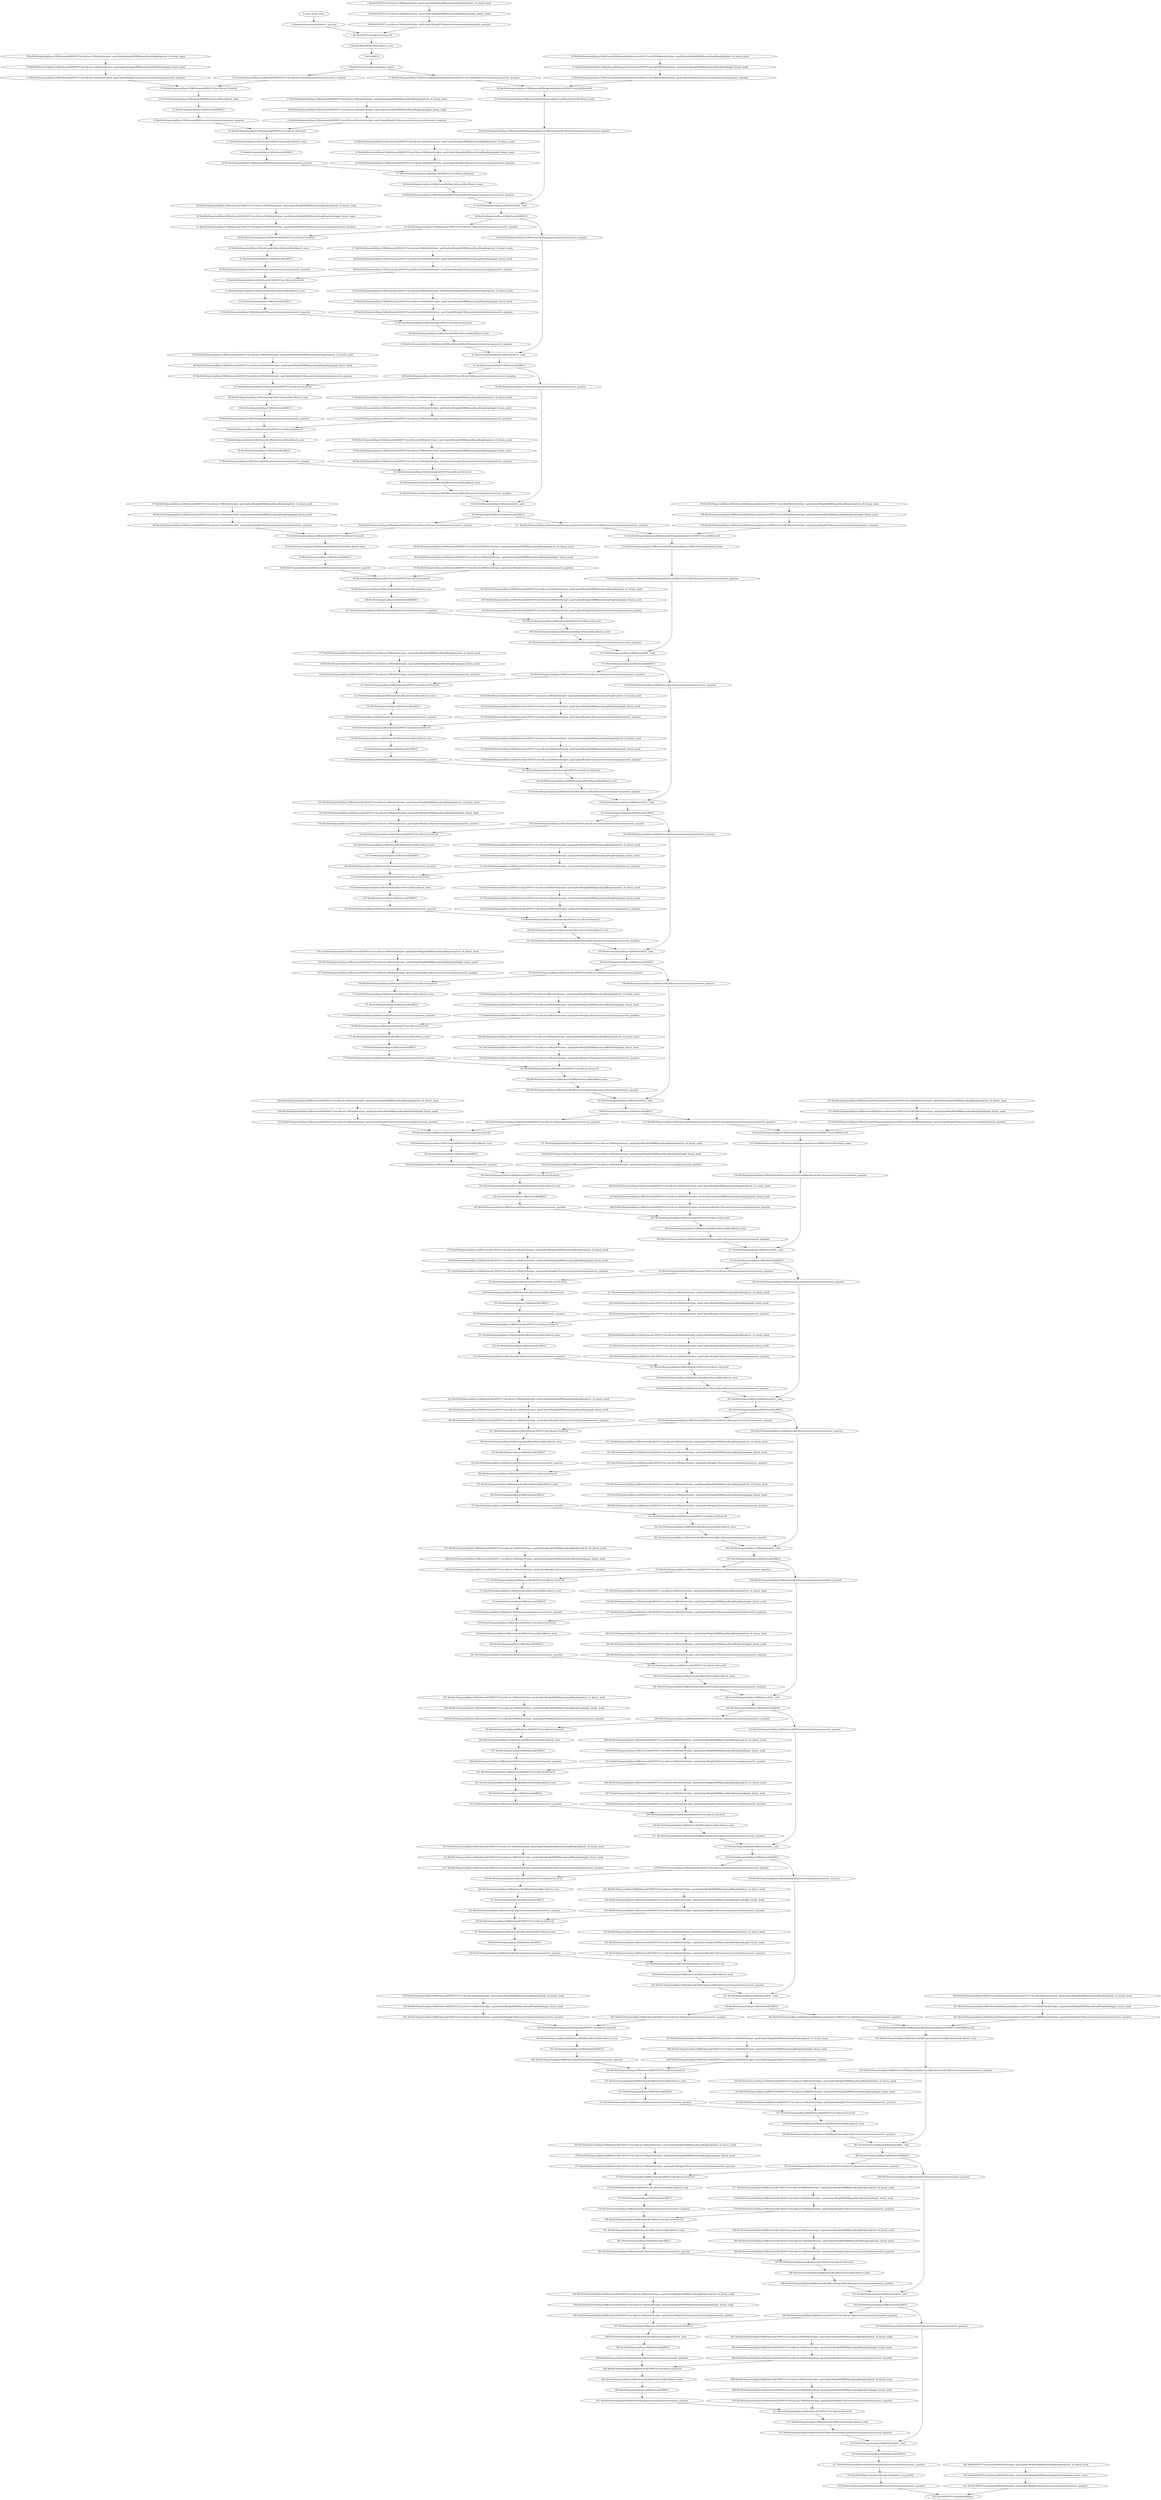 strict digraph  {
"0 /nncf_model_input" [id=0, scope="", type=nncf_model_input];
"1 SymmetricQuantizer/symmetric_quantize" [id=1, scope=SymmetricQuantizer, type=symmetric_quantize];
"2 ResNet/NNCFConv2d[conv1]/ModuleDict[pre_ops]/UpdateWeight[0]/RBSparsifyingWeight[op]/calc_rb_binary_mask" [id=2, scope="ResNet/NNCFConv2d[conv1]/ModuleDict[pre_ops]/UpdateWeight[0]/RBSparsifyingWeight[op]", type=calc_rb_binary_mask];
"3 ResNet/NNCFConv2d[conv1]/ModuleDict[pre_ops]/UpdateWeight[0]/RBSparsifyingWeight[op]/apply_binary_mask" [id=3, scope="ResNet/NNCFConv2d[conv1]/ModuleDict[pre_ops]/UpdateWeight[0]/RBSparsifyingWeight[op]", type=apply_binary_mask];
"4 ResNet/NNCFConv2d[conv1]/ModuleDict[pre_ops]/UpdateWeight[1]/SymmetricQuantizer[op]/symmetric_quantize" [id=4, scope="ResNet/NNCFConv2d[conv1]/ModuleDict[pre_ops]/UpdateWeight[1]/SymmetricQuantizer[op]", type=symmetric_quantize];
"5 ResNet/NNCFConv2d[conv1]/conv2d" [id=5, scope="ResNet/NNCFConv2d[conv1]", type=conv2d];
"6 ResNet/BatchNorm2d[bn1]/batch_norm" [id=6, scope="ResNet/BatchNorm2d[bn1]", type=batch_norm];
"7 ResNet/RELU" [id=7, scope=ResNet, type=RELU];
"8 ResNet/MaxPool2d[maxpool]/max_pool2d" [id=8, scope="ResNet/MaxPool2d[maxpool]", type=max_pool2d];
"9 ResNet/Sequential[layer1]/Bottleneck[0]/NNCFConv2d[conv1]/ModuleDict[pre_ops]/UpdateWeight[0]/RBSparsifyingWeight[op]/calc_rb_binary_mask" [id=9, scope="ResNet/Sequential[layer1]/Bottleneck[0]/NNCFConv2d[conv1]/ModuleDict[pre_ops]/UpdateWeight[0]/RBSparsifyingWeight[op]", type=calc_rb_binary_mask];
"10 ResNet/Sequential[layer1]/Bottleneck[0]/NNCFConv2d[conv1]/ModuleDict[pre_ops]/UpdateWeight[0]/RBSparsifyingWeight[op]/apply_binary_mask" [id=10, scope="ResNet/Sequential[layer1]/Bottleneck[0]/NNCFConv2d[conv1]/ModuleDict[pre_ops]/UpdateWeight[0]/RBSparsifyingWeight[op]", type=apply_binary_mask];
"11 ResNet/Sequential[layer1]/Bottleneck[0]/NNCFConv2d[conv1]/ModuleDict[pre_ops]/UpdateWeight[1]/SymmetricQuantizer[op]/symmetric_quantize" [id=11, scope="ResNet/Sequential[layer1]/Bottleneck[0]/NNCFConv2d[conv1]/ModuleDict[pre_ops]/UpdateWeight[1]/SymmetricQuantizer[op]", type=symmetric_quantize];
"12 ResNet/Sequential[layer1]/Bottleneck[0]/NNCFConv2d[conv1]/SymmetricQuantizer/symmetric_quantize" [id=12, scope="ResNet/Sequential[layer1]/Bottleneck[0]/NNCFConv2d[conv1]/SymmetricQuantizer", type=symmetric_quantize];
"13 ResNet/Sequential[layer1]/Bottleneck[0]/NNCFConv2d[conv1]/conv2d" [id=13, scope="ResNet/Sequential[layer1]/Bottleneck[0]/NNCFConv2d[conv1]", type=conv2d];
"14 ResNet/Sequential[layer1]/Bottleneck[0]/BatchNorm2d[bn1]/batch_norm" [id=14, scope="ResNet/Sequential[layer1]/Bottleneck[0]/BatchNorm2d[bn1]", type=batch_norm];
"15 ResNet/Sequential[layer1]/Bottleneck[0]/RELU" [id=15, scope="ResNet/Sequential[layer1]/Bottleneck[0]", type=RELU];
"16 ResNet/Sequential[layer1]/Bottleneck[0]/SymmetricQuantizer/symmetric_quantize" [id=16, scope="ResNet/Sequential[layer1]/Bottleneck[0]/SymmetricQuantizer", type=symmetric_quantize];
"17 ResNet/Sequential[layer1]/Bottleneck[0]/NNCFConv2d[conv2]/ModuleDict[pre_ops]/UpdateWeight[0]/RBSparsifyingWeight[op]/calc_rb_binary_mask" [id=17, scope="ResNet/Sequential[layer1]/Bottleneck[0]/NNCFConv2d[conv2]/ModuleDict[pre_ops]/UpdateWeight[0]/RBSparsifyingWeight[op]", type=calc_rb_binary_mask];
"18 ResNet/Sequential[layer1]/Bottleneck[0]/NNCFConv2d[conv2]/ModuleDict[pre_ops]/UpdateWeight[0]/RBSparsifyingWeight[op]/apply_binary_mask" [id=18, scope="ResNet/Sequential[layer1]/Bottleneck[0]/NNCFConv2d[conv2]/ModuleDict[pre_ops]/UpdateWeight[0]/RBSparsifyingWeight[op]", type=apply_binary_mask];
"19 ResNet/Sequential[layer1]/Bottleneck[0]/NNCFConv2d[conv2]/ModuleDict[pre_ops]/UpdateWeight[1]/SymmetricQuantizer[op]/symmetric_quantize" [id=19, scope="ResNet/Sequential[layer1]/Bottleneck[0]/NNCFConv2d[conv2]/ModuleDict[pre_ops]/UpdateWeight[1]/SymmetricQuantizer[op]", type=symmetric_quantize];
"20 ResNet/Sequential[layer1]/Bottleneck[0]/NNCFConv2d[conv2]/conv2d" [id=20, scope="ResNet/Sequential[layer1]/Bottleneck[0]/NNCFConv2d[conv2]", type=conv2d];
"21 ResNet/Sequential[layer1]/Bottleneck[0]/BatchNorm2d[bn2]/batch_norm" [id=21, scope="ResNet/Sequential[layer1]/Bottleneck[0]/BatchNorm2d[bn2]", type=batch_norm];
"22 ResNet/Sequential[layer1]/Bottleneck[0]/RELU" [id=22, scope="ResNet/Sequential[layer1]/Bottleneck[0]", type=RELU];
"23 ResNet/Sequential[layer1]/Bottleneck[0]/SymmetricQuantizer/symmetric_quantize" [id=23, scope="ResNet/Sequential[layer1]/Bottleneck[0]/SymmetricQuantizer", type=symmetric_quantize];
"24 ResNet/Sequential[layer1]/Bottleneck[0]/NNCFConv2d[conv3]/ModuleDict[pre_ops]/UpdateWeight[0]/RBSparsifyingWeight[op]/calc_rb_binary_mask" [id=24, scope="ResNet/Sequential[layer1]/Bottleneck[0]/NNCFConv2d[conv3]/ModuleDict[pre_ops]/UpdateWeight[0]/RBSparsifyingWeight[op]", type=calc_rb_binary_mask];
"25 ResNet/Sequential[layer1]/Bottleneck[0]/NNCFConv2d[conv3]/ModuleDict[pre_ops]/UpdateWeight[0]/RBSparsifyingWeight[op]/apply_binary_mask" [id=25, scope="ResNet/Sequential[layer1]/Bottleneck[0]/NNCFConv2d[conv3]/ModuleDict[pre_ops]/UpdateWeight[0]/RBSparsifyingWeight[op]", type=apply_binary_mask];
"26 ResNet/Sequential[layer1]/Bottleneck[0]/NNCFConv2d[conv3]/ModuleDict[pre_ops]/UpdateWeight[1]/SymmetricQuantizer[op]/symmetric_quantize" [id=26, scope="ResNet/Sequential[layer1]/Bottleneck[0]/NNCFConv2d[conv3]/ModuleDict[pre_ops]/UpdateWeight[1]/SymmetricQuantizer[op]", type=symmetric_quantize];
"27 ResNet/Sequential[layer1]/Bottleneck[0]/NNCFConv2d[conv3]/conv2d" [id=27, scope="ResNet/Sequential[layer1]/Bottleneck[0]/NNCFConv2d[conv3]", type=conv2d];
"28 ResNet/Sequential[layer1]/Bottleneck[0]/BatchNorm2d[bn3]/batch_norm" [id=28, scope="ResNet/Sequential[layer1]/Bottleneck[0]/BatchNorm2d[bn3]", type=batch_norm];
"29 ResNet/Sequential[layer1]/Bottleneck[0]/BatchNorm2d[bn3]/SymmetricQuantizer/symmetric_quantize" [id=29, scope="ResNet/Sequential[layer1]/Bottleneck[0]/BatchNorm2d[bn3]/SymmetricQuantizer", type=symmetric_quantize];
"30 ResNet/Sequential[layer1]/Bottleneck[0]/Sequential[shortcut]/NNCFConv2d[0]/ModuleDict[pre_ops]/UpdateWeight[0]/RBSparsifyingWeight[op]/calc_rb_binary_mask" [id=30, scope="ResNet/Sequential[layer1]/Bottleneck[0]/Sequential[shortcut]/NNCFConv2d[0]/ModuleDict[pre_ops]/UpdateWeight[0]/RBSparsifyingWeight[op]", type=calc_rb_binary_mask];
"31 ResNet/Sequential[layer1]/Bottleneck[0]/Sequential[shortcut]/NNCFConv2d[0]/ModuleDict[pre_ops]/UpdateWeight[0]/RBSparsifyingWeight[op]/apply_binary_mask" [id=31, scope="ResNet/Sequential[layer1]/Bottleneck[0]/Sequential[shortcut]/NNCFConv2d[0]/ModuleDict[pre_ops]/UpdateWeight[0]/RBSparsifyingWeight[op]", type=apply_binary_mask];
"32 ResNet/Sequential[layer1]/Bottleneck[0]/Sequential[shortcut]/NNCFConv2d[0]/ModuleDict[pre_ops]/UpdateWeight[1]/SymmetricQuantizer[op]/symmetric_quantize" [id=32, scope="ResNet/Sequential[layer1]/Bottleneck[0]/Sequential[shortcut]/NNCFConv2d[0]/ModuleDict[pre_ops]/UpdateWeight[1]/SymmetricQuantizer[op]", type=symmetric_quantize];
"33 ResNet/Sequential[layer1]/Bottleneck[0]/Sequential[shortcut]/NNCFConv2d[0]/SymmetricQuantizer/symmetric_quantize" [id=33, scope="ResNet/Sequential[layer1]/Bottleneck[0]/Sequential[shortcut]/NNCFConv2d[0]/SymmetricQuantizer", type=symmetric_quantize];
"34 ResNet/Sequential[layer1]/Bottleneck[0]/Sequential[shortcut]/NNCFConv2d[0]/conv2d" [id=34, scope="ResNet/Sequential[layer1]/Bottleneck[0]/Sequential[shortcut]/NNCFConv2d[0]", type=conv2d];
"35 ResNet/Sequential[layer1]/Bottleneck[0]/Sequential[shortcut]/BatchNorm2d[1]/batch_norm" [id=35, scope="ResNet/Sequential[layer1]/Bottleneck[0]/Sequential[shortcut]/BatchNorm2d[1]", type=batch_norm];
"36 ResNet/Sequential[layer1]/Bottleneck[0]/Sequential[shortcut]/BatchNorm2d[1]/SymmetricQuantizer/symmetric_quantize" [id=36, scope="ResNet/Sequential[layer1]/Bottleneck[0]/Sequential[shortcut]/BatchNorm2d[1]/SymmetricQuantizer", type=symmetric_quantize];
"37 ResNet/Sequential[layer1]/Bottleneck[0]/__iadd__" [id=37, scope="ResNet/Sequential[layer1]/Bottleneck[0]", type=__iadd__];
"38 ResNet/Sequential[layer1]/Bottleneck[0]/RELU" [id=38, scope="ResNet/Sequential[layer1]/Bottleneck[0]", type=RELU];
"39 ResNet/Sequential[layer1]/Bottleneck[1]/NNCFConv2d[conv1]/ModuleDict[pre_ops]/UpdateWeight[0]/RBSparsifyingWeight[op]/calc_rb_binary_mask" [id=39, scope="ResNet/Sequential[layer1]/Bottleneck[1]/NNCFConv2d[conv1]/ModuleDict[pre_ops]/UpdateWeight[0]/RBSparsifyingWeight[op]", type=calc_rb_binary_mask];
"40 ResNet/Sequential[layer1]/Bottleneck[1]/NNCFConv2d[conv1]/ModuleDict[pre_ops]/UpdateWeight[0]/RBSparsifyingWeight[op]/apply_binary_mask" [id=40, scope="ResNet/Sequential[layer1]/Bottleneck[1]/NNCFConv2d[conv1]/ModuleDict[pre_ops]/UpdateWeight[0]/RBSparsifyingWeight[op]", type=apply_binary_mask];
"41 ResNet/Sequential[layer1]/Bottleneck[1]/NNCFConv2d[conv1]/ModuleDict[pre_ops]/UpdateWeight[1]/SymmetricQuantizer[op]/symmetric_quantize" [id=41, scope="ResNet/Sequential[layer1]/Bottleneck[1]/NNCFConv2d[conv1]/ModuleDict[pre_ops]/UpdateWeight[1]/SymmetricQuantizer[op]", type=symmetric_quantize];
"42 ResNet/Sequential[layer1]/Bottleneck[1]/NNCFConv2d[conv1]/SymmetricQuantizer/symmetric_quantize" [id=42, scope="ResNet/Sequential[layer1]/Bottleneck[1]/NNCFConv2d[conv1]/SymmetricQuantizer", type=symmetric_quantize];
"43 ResNet/Sequential[layer1]/Bottleneck[1]/NNCFConv2d[conv1]/conv2d" [id=43, scope="ResNet/Sequential[layer1]/Bottleneck[1]/NNCFConv2d[conv1]", type=conv2d];
"44 ResNet/Sequential[layer1]/Bottleneck[1]/BatchNorm2d[bn1]/batch_norm" [id=44, scope="ResNet/Sequential[layer1]/Bottleneck[1]/BatchNorm2d[bn1]", type=batch_norm];
"45 ResNet/Sequential[layer1]/Bottleneck[1]/RELU" [id=45, scope="ResNet/Sequential[layer1]/Bottleneck[1]", type=RELU];
"46 ResNet/Sequential[layer1]/Bottleneck[1]/SymmetricQuantizer/symmetric_quantize" [id=46, scope="ResNet/Sequential[layer1]/Bottleneck[1]/SymmetricQuantizer", type=symmetric_quantize];
"47 ResNet/Sequential[layer1]/Bottleneck[1]/NNCFConv2d[conv2]/ModuleDict[pre_ops]/UpdateWeight[0]/RBSparsifyingWeight[op]/calc_rb_binary_mask" [id=47, scope="ResNet/Sequential[layer1]/Bottleneck[1]/NNCFConv2d[conv2]/ModuleDict[pre_ops]/UpdateWeight[0]/RBSparsifyingWeight[op]", type=calc_rb_binary_mask];
"48 ResNet/Sequential[layer1]/Bottleneck[1]/NNCFConv2d[conv2]/ModuleDict[pre_ops]/UpdateWeight[0]/RBSparsifyingWeight[op]/apply_binary_mask" [id=48, scope="ResNet/Sequential[layer1]/Bottleneck[1]/NNCFConv2d[conv2]/ModuleDict[pre_ops]/UpdateWeight[0]/RBSparsifyingWeight[op]", type=apply_binary_mask];
"49 ResNet/Sequential[layer1]/Bottleneck[1]/NNCFConv2d[conv2]/ModuleDict[pre_ops]/UpdateWeight[1]/SymmetricQuantizer[op]/symmetric_quantize" [id=49, scope="ResNet/Sequential[layer1]/Bottleneck[1]/NNCFConv2d[conv2]/ModuleDict[pre_ops]/UpdateWeight[1]/SymmetricQuantizer[op]", type=symmetric_quantize];
"50 ResNet/Sequential[layer1]/Bottleneck[1]/NNCFConv2d[conv2]/conv2d" [id=50, scope="ResNet/Sequential[layer1]/Bottleneck[1]/NNCFConv2d[conv2]", type=conv2d];
"51 ResNet/Sequential[layer1]/Bottleneck[1]/BatchNorm2d[bn2]/batch_norm" [id=51, scope="ResNet/Sequential[layer1]/Bottleneck[1]/BatchNorm2d[bn2]", type=batch_norm];
"52 ResNet/Sequential[layer1]/Bottleneck[1]/RELU" [id=52, scope="ResNet/Sequential[layer1]/Bottleneck[1]", type=RELU];
"53 ResNet/Sequential[layer1]/Bottleneck[1]/SymmetricQuantizer/symmetric_quantize" [id=53, scope="ResNet/Sequential[layer1]/Bottleneck[1]/SymmetricQuantizer", type=symmetric_quantize];
"54 ResNet/Sequential[layer1]/Bottleneck[1]/NNCFConv2d[conv3]/ModuleDict[pre_ops]/UpdateWeight[0]/RBSparsifyingWeight[op]/calc_rb_binary_mask" [id=54, scope="ResNet/Sequential[layer1]/Bottleneck[1]/NNCFConv2d[conv3]/ModuleDict[pre_ops]/UpdateWeight[0]/RBSparsifyingWeight[op]", type=calc_rb_binary_mask];
"55 ResNet/Sequential[layer1]/Bottleneck[1]/NNCFConv2d[conv3]/ModuleDict[pre_ops]/UpdateWeight[0]/RBSparsifyingWeight[op]/apply_binary_mask" [id=55, scope="ResNet/Sequential[layer1]/Bottleneck[1]/NNCFConv2d[conv3]/ModuleDict[pre_ops]/UpdateWeight[0]/RBSparsifyingWeight[op]", type=apply_binary_mask];
"56 ResNet/Sequential[layer1]/Bottleneck[1]/NNCFConv2d[conv3]/ModuleDict[pre_ops]/UpdateWeight[1]/SymmetricQuantizer[op]/symmetric_quantize" [id=56, scope="ResNet/Sequential[layer1]/Bottleneck[1]/NNCFConv2d[conv3]/ModuleDict[pre_ops]/UpdateWeight[1]/SymmetricQuantizer[op]", type=symmetric_quantize];
"57 ResNet/Sequential[layer1]/Bottleneck[1]/NNCFConv2d[conv3]/conv2d" [id=57, scope="ResNet/Sequential[layer1]/Bottleneck[1]/NNCFConv2d[conv3]", type=conv2d];
"58 ResNet/Sequential[layer1]/Bottleneck[1]/BatchNorm2d[bn3]/batch_norm" [id=58, scope="ResNet/Sequential[layer1]/Bottleneck[1]/BatchNorm2d[bn3]", type=batch_norm];
"59 ResNet/Sequential[layer1]/Bottleneck[1]/BatchNorm2d[bn3]/SymmetricQuantizer/symmetric_quantize" [id=59, scope="ResNet/Sequential[layer1]/Bottleneck[1]/BatchNorm2d[bn3]/SymmetricQuantizer", type=symmetric_quantize];
"60 ResNet/Sequential[layer1]/Bottleneck[1]/SymmetricQuantizer/symmetric_quantize" [id=60, scope="ResNet/Sequential[layer1]/Bottleneck[1]/SymmetricQuantizer", type=symmetric_quantize];
"61 ResNet/Sequential[layer1]/Bottleneck[1]/__iadd__" [id=61, scope="ResNet/Sequential[layer1]/Bottleneck[1]", type=__iadd__];
"62 ResNet/Sequential[layer1]/Bottleneck[1]/RELU" [id=62, scope="ResNet/Sequential[layer1]/Bottleneck[1]", type=RELU];
"63 ResNet/Sequential[layer1]/Bottleneck[2]/NNCFConv2d[conv1]/ModuleDict[pre_ops]/UpdateWeight[0]/RBSparsifyingWeight[op]/calc_rb_binary_mask" [id=63, scope="ResNet/Sequential[layer1]/Bottleneck[2]/NNCFConv2d[conv1]/ModuleDict[pre_ops]/UpdateWeight[0]/RBSparsifyingWeight[op]", type=calc_rb_binary_mask];
"64 ResNet/Sequential[layer1]/Bottleneck[2]/NNCFConv2d[conv1]/ModuleDict[pre_ops]/UpdateWeight[0]/RBSparsifyingWeight[op]/apply_binary_mask" [id=64, scope="ResNet/Sequential[layer1]/Bottleneck[2]/NNCFConv2d[conv1]/ModuleDict[pre_ops]/UpdateWeight[0]/RBSparsifyingWeight[op]", type=apply_binary_mask];
"65 ResNet/Sequential[layer1]/Bottleneck[2]/NNCFConv2d[conv1]/ModuleDict[pre_ops]/UpdateWeight[1]/SymmetricQuantizer[op]/symmetric_quantize" [id=65, scope="ResNet/Sequential[layer1]/Bottleneck[2]/NNCFConv2d[conv1]/ModuleDict[pre_ops]/UpdateWeight[1]/SymmetricQuantizer[op]", type=symmetric_quantize];
"66 ResNet/Sequential[layer1]/Bottleneck[2]/NNCFConv2d[conv1]/SymmetricQuantizer/symmetric_quantize" [id=66, scope="ResNet/Sequential[layer1]/Bottleneck[2]/NNCFConv2d[conv1]/SymmetricQuantizer", type=symmetric_quantize];
"67 ResNet/Sequential[layer1]/Bottleneck[2]/NNCFConv2d[conv1]/conv2d" [id=67, scope="ResNet/Sequential[layer1]/Bottleneck[2]/NNCFConv2d[conv1]", type=conv2d];
"68 ResNet/Sequential[layer1]/Bottleneck[2]/BatchNorm2d[bn1]/batch_norm" [id=68, scope="ResNet/Sequential[layer1]/Bottleneck[2]/BatchNorm2d[bn1]", type=batch_norm];
"69 ResNet/Sequential[layer1]/Bottleneck[2]/RELU" [id=69, scope="ResNet/Sequential[layer1]/Bottleneck[2]", type=RELU];
"70 ResNet/Sequential[layer1]/Bottleneck[2]/SymmetricQuantizer/symmetric_quantize" [id=70, scope="ResNet/Sequential[layer1]/Bottleneck[2]/SymmetricQuantizer", type=symmetric_quantize];
"71 ResNet/Sequential[layer1]/Bottleneck[2]/NNCFConv2d[conv2]/ModuleDict[pre_ops]/UpdateWeight[0]/RBSparsifyingWeight[op]/calc_rb_binary_mask" [id=71, scope="ResNet/Sequential[layer1]/Bottleneck[2]/NNCFConv2d[conv2]/ModuleDict[pre_ops]/UpdateWeight[0]/RBSparsifyingWeight[op]", type=calc_rb_binary_mask];
"72 ResNet/Sequential[layer1]/Bottleneck[2]/NNCFConv2d[conv2]/ModuleDict[pre_ops]/UpdateWeight[0]/RBSparsifyingWeight[op]/apply_binary_mask" [id=72, scope="ResNet/Sequential[layer1]/Bottleneck[2]/NNCFConv2d[conv2]/ModuleDict[pre_ops]/UpdateWeight[0]/RBSparsifyingWeight[op]", type=apply_binary_mask];
"73 ResNet/Sequential[layer1]/Bottleneck[2]/NNCFConv2d[conv2]/ModuleDict[pre_ops]/UpdateWeight[1]/SymmetricQuantizer[op]/symmetric_quantize" [id=73, scope="ResNet/Sequential[layer1]/Bottleneck[2]/NNCFConv2d[conv2]/ModuleDict[pre_ops]/UpdateWeight[1]/SymmetricQuantizer[op]", type=symmetric_quantize];
"74 ResNet/Sequential[layer1]/Bottleneck[2]/NNCFConv2d[conv2]/conv2d" [id=74, scope="ResNet/Sequential[layer1]/Bottleneck[2]/NNCFConv2d[conv2]", type=conv2d];
"75 ResNet/Sequential[layer1]/Bottleneck[2]/BatchNorm2d[bn2]/batch_norm" [id=75, scope="ResNet/Sequential[layer1]/Bottleneck[2]/BatchNorm2d[bn2]", type=batch_norm];
"76 ResNet/Sequential[layer1]/Bottleneck[2]/RELU" [id=76, scope="ResNet/Sequential[layer1]/Bottleneck[2]", type=RELU];
"77 ResNet/Sequential[layer1]/Bottleneck[2]/SymmetricQuantizer/symmetric_quantize" [id=77, scope="ResNet/Sequential[layer1]/Bottleneck[2]/SymmetricQuantizer", type=symmetric_quantize];
"78 ResNet/Sequential[layer1]/Bottleneck[2]/NNCFConv2d[conv3]/ModuleDict[pre_ops]/UpdateWeight[0]/RBSparsifyingWeight[op]/calc_rb_binary_mask" [id=78, scope="ResNet/Sequential[layer1]/Bottleneck[2]/NNCFConv2d[conv3]/ModuleDict[pre_ops]/UpdateWeight[0]/RBSparsifyingWeight[op]", type=calc_rb_binary_mask];
"79 ResNet/Sequential[layer1]/Bottleneck[2]/NNCFConv2d[conv3]/ModuleDict[pre_ops]/UpdateWeight[0]/RBSparsifyingWeight[op]/apply_binary_mask" [id=79, scope="ResNet/Sequential[layer1]/Bottleneck[2]/NNCFConv2d[conv3]/ModuleDict[pre_ops]/UpdateWeight[0]/RBSparsifyingWeight[op]", type=apply_binary_mask];
"80 ResNet/Sequential[layer1]/Bottleneck[2]/NNCFConv2d[conv3]/ModuleDict[pre_ops]/UpdateWeight[1]/SymmetricQuantizer[op]/symmetric_quantize" [id=80, scope="ResNet/Sequential[layer1]/Bottleneck[2]/NNCFConv2d[conv3]/ModuleDict[pre_ops]/UpdateWeight[1]/SymmetricQuantizer[op]", type=symmetric_quantize];
"81 ResNet/Sequential[layer1]/Bottleneck[2]/NNCFConv2d[conv3]/conv2d" [id=81, scope="ResNet/Sequential[layer1]/Bottleneck[2]/NNCFConv2d[conv3]", type=conv2d];
"82 ResNet/Sequential[layer1]/Bottleneck[2]/BatchNorm2d[bn3]/batch_norm" [id=82, scope="ResNet/Sequential[layer1]/Bottleneck[2]/BatchNorm2d[bn3]", type=batch_norm];
"83 ResNet/Sequential[layer1]/Bottleneck[2]/BatchNorm2d[bn3]/SymmetricQuantizer/symmetric_quantize" [id=83, scope="ResNet/Sequential[layer1]/Bottleneck[2]/BatchNorm2d[bn3]/SymmetricQuantizer", type=symmetric_quantize];
"84 ResNet/Sequential[layer1]/Bottleneck[2]/SymmetricQuantizer/symmetric_quantize" [id=84, scope="ResNet/Sequential[layer1]/Bottleneck[2]/SymmetricQuantizer", type=symmetric_quantize];
"85 ResNet/Sequential[layer1]/Bottleneck[2]/__iadd__" [id=85, scope="ResNet/Sequential[layer1]/Bottleneck[2]", type=__iadd__];
"86 ResNet/Sequential[layer1]/Bottleneck[2]/RELU" [id=86, scope="ResNet/Sequential[layer1]/Bottleneck[2]", type=RELU];
"87 ResNet/Sequential[layer2]/Bottleneck[0]/NNCFConv2d[conv1]/ModuleDict[pre_ops]/UpdateWeight[0]/RBSparsifyingWeight[op]/calc_rb_binary_mask" [id=87, scope="ResNet/Sequential[layer2]/Bottleneck[0]/NNCFConv2d[conv1]/ModuleDict[pre_ops]/UpdateWeight[0]/RBSparsifyingWeight[op]", type=calc_rb_binary_mask];
"88 ResNet/Sequential[layer2]/Bottleneck[0]/NNCFConv2d[conv1]/ModuleDict[pre_ops]/UpdateWeight[0]/RBSparsifyingWeight[op]/apply_binary_mask" [id=88, scope="ResNet/Sequential[layer2]/Bottleneck[0]/NNCFConv2d[conv1]/ModuleDict[pre_ops]/UpdateWeight[0]/RBSparsifyingWeight[op]", type=apply_binary_mask];
"89 ResNet/Sequential[layer2]/Bottleneck[0]/NNCFConv2d[conv1]/ModuleDict[pre_ops]/UpdateWeight[1]/SymmetricQuantizer[op]/symmetric_quantize" [id=89, scope="ResNet/Sequential[layer2]/Bottleneck[0]/NNCFConv2d[conv1]/ModuleDict[pre_ops]/UpdateWeight[1]/SymmetricQuantizer[op]", type=symmetric_quantize];
"90 ResNet/Sequential[layer2]/Bottleneck[0]/NNCFConv2d[conv1]/SymmetricQuantizer/symmetric_quantize" [id=90, scope="ResNet/Sequential[layer2]/Bottleneck[0]/NNCFConv2d[conv1]/SymmetricQuantizer", type=symmetric_quantize];
"91 ResNet/Sequential[layer2]/Bottleneck[0]/NNCFConv2d[conv1]/conv2d" [id=91, scope="ResNet/Sequential[layer2]/Bottleneck[0]/NNCFConv2d[conv1]", type=conv2d];
"92 ResNet/Sequential[layer2]/Bottleneck[0]/BatchNorm2d[bn1]/batch_norm" [id=92, scope="ResNet/Sequential[layer2]/Bottleneck[0]/BatchNorm2d[bn1]", type=batch_norm];
"93 ResNet/Sequential[layer2]/Bottleneck[0]/RELU" [id=93, scope="ResNet/Sequential[layer2]/Bottleneck[0]", type=RELU];
"94 ResNet/Sequential[layer2]/Bottleneck[0]/SymmetricQuantizer/symmetric_quantize" [id=94, scope="ResNet/Sequential[layer2]/Bottleneck[0]/SymmetricQuantizer", type=symmetric_quantize];
"95 ResNet/Sequential[layer2]/Bottleneck[0]/NNCFConv2d[conv2]/ModuleDict[pre_ops]/UpdateWeight[0]/RBSparsifyingWeight[op]/calc_rb_binary_mask" [id=95, scope="ResNet/Sequential[layer2]/Bottleneck[0]/NNCFConv2d[conv2]/ModuleDict[pre_ops]/UpdateWeight[0]/RBSparsifyingWeight[op]", type=calc_rb_binary_mask];
"96 ResNet/Sequential[layer2]/Bottleneck[0]/NNCFConv2d[conv2]/ModuleDict[pre_ops]/UpdateWeight[0]/RBSparsifyingWeight[op]/apply_binary_mask" [id=96, scope="ResNet/Sequential[layer2]/Bottleneck[0]/NNCFConv2d[conv2]/ModuleDict[pre_ops]/UpdateWeight[0]/RBSparsifyingWeight[op]", type=apply_binary_mask];
"97 ResNet/Sequential[layer2]/Bottleneck[0]/NNCFConv2d[conv2]/ModuleDict[pre_ops]/UpdateWeight[1]/SymmetricQuantizer[op]/symmetric_quantize" [id=97, scope="ResNet/Sequential[layer2]/Bottleneck[0]/NNCFConv2d[conv2]/ModuleDict[pre_ops]/UpdateWeight[1]/SymmetricQuantizer[op]", type=symmetric_quantize];
"98 ResNet/Sequential[layer2]/Bottleneck[0]/NNCFConv2d[conv2]/conv2d" [id=98, scope="ResNet/Sequential[layer2]/Bottleneck[0]/NNCFConv2d[conv2]", type=conv2d];
"99 ResNet/Sequential[layer2]/Bottleneck[0]/BatchNorm2d[bn2]/batch_norm" [id=99, scope="ResNet/Sequential[layer2]/Bottleneck[0]/BatchNorm2d[bn2]", type=batch_norm];
"100 ResNet/Sequential[layer2]/Bottleneck[0]/RELU" [id=100, scope="ResNet/Sequential[layer2]/Bottleneck[0]", type=RELU];
"101 ResNet/Sequential[layer2]/Bottleneck[0]/SymmetricQuantizer/symmetric_quantize" [id=101, scope="ResNet/Sequential[layer2]/Bottleneck[0]/SymmetricQuantizer", type=symmetric_quantize];
"102 ResNet/Sequential[layer2]/Bottleneck[0]/NNCFConv2d[conv3]/ModuleDict[pre_ops]/UpdateWeight[0]/RBSparsifyingWeight[op]/calc_rb_binary_mask" [id=102, scope="ResNet/Sequential[layer2]/Bottleneck[0]/NNCFConv2d[conv3]/ModuleDict[pre_ops]/UpdateWeight[0]/RBSparsifyingWeight[op]", type=calc_rb_binary_mask];
"103 ResNet/Sequential[layer2]/Bottleneck[0]/NNCFConv2d[conv3]/ModuleDict[pre_ops]/UpdateWeight[0]/RBSparsifyingWeight[op]/apply_binary_mask" [id=103, scope="ResNet/Sequential[layer2]/Bottleneck[0]/NNCFConv2d[conv3]/ModuleDict[pre_ops]/UpdateWeight[0]/RBSparsifyingWeight[op]", type=apply_binary_mask];
"104 ResNet/Sequential[layer2]/Bottleneck[0]/NNCFConv2d[conv3]/ModuleDict[pre_ops]/UpdateWeight[1]/SymmetricQuantizer[op]/symmetric_quantize" [id=104, scope="ResNet/Sequential[layer2]/Bottleneck[0]/NNCFConv2d[conv3]/ModuleDict[pre_ops]/UpdateWeight[1]/SymmetricQuantizer[op]", type=symmetric_quantize];
"105 ResNet/Sequential[layer2]/Bottleneck[0]/NNCFConv2d[conv3]/conv2d" [id=105, scope="ResNet/Sequential[layer2]/Bottleneck[0]/NNCFConv2d[conv3]", type=conv2d];
"106 ResNet/Sequential[layer2]/Bottleneck[0]/BatchNorm2d[bn3]/batch_norm" [id=106, scope="ResNet/Sequential[layer2]/Bottleneck[0]/BatchNorm2d[bn3]", type=batch_norm];
"107 ResNet/Sequential[layer2]/Bottleneck[0]/BatchNorm2d[bn3]/SymmetricQuantizer/symmetric_quantize" [id=107, scope="ResNet/Sequential[layer2]/Bottleneck[0]/BatchNorm2d[bn3]/SymmetricQuantizer", type=symmetric_quantize];
"108 ResNet/Sequential[layer2]/Bottleneck[0]/Sequential[shortcut]/NNCFConv2d[0]/ModuleDict[pre_ops]/UpdateWeight[0]/RBSparsifyingWeight[op]/calc_rb_binary_mask" [id=108, scope="ResNet/Sequential[layer2]/Bottleneck[0]/Sequential[shortcut]/NNCFConv2d[0]/ModuleDict[pre_ops]/UpdateWeight[0]/RBSparsifyingWeight[op]", type=calc_rb_binary_mask];
"109 ResNet/Sequential[layer2]/Bottleneck[0]/Sequential[shortcut]/NNCFConv2d[0]/ModuleDict[pre_ops]/UpdateWeight[0]/RBSparsifyingWeight[op]/apply_binary_mask" [id=109, scope="ResNet/Sequential[layer2]/Bottleneck[0]/Sequential[shortcut]/NNCFConv2d[0]/ModuleDict[pre_ops]/UpdateWeight[0]/RBSparsifyingWeight[op]", type=apply_binary_mask];
"110 ResNet/Sequential[layer2]/Bottleneck[0]/Sequential[shortcut]/NNCFConv2d[0]/ModuleDict[pre_ops]/UpdateWeight[1]/SymmetricQuantizer[op]/symmetric_quantize" [id=110, scope="ResNet/Sequential[layer2]/Bottleneck[0]/Sequential[shortcut]/NNCFConv2d[0]/ModuleDict[pre_ops]/UpdateWeight[1]/SymmetricQuantizer[op]", type=symmetric_quantize];
"111 ResNet/Sequential[layer2]/Bottleneck[0]/Sequential[shortcut]/NNCFConv2d[0]/SymmetricQuantizer/symmetric_quantize" [id=111, scope="ResNet/Sequential[layer2]/Bottleneck[0]/Sequential[shortcut]/NNCFConv2d[0]/SymmetricQuantizer", type=symmetric_quantize];
"112 ResNet/Sequential[layer2]/Bottleneck[0]/Sequential[shortcut]/NNCFConv2d[0]/conv2d" [id=112, scope="ResNet/Sequential[layer2]/Bottleneck[0]/Sequential[shortcut]/NNCFConv2d[0]", type=conv2d];
"113 ResNet/Sequential[layer2]/Bottleneck[0]/Sequential[shortcut]/BatchNorm2d[1]/batch_norm" [id=113, scope="ResNet/Sequential[layer2]/Bottleneck[0]/Sequential[shortcut]/BatchNorm2d[1]", type=batch_norm];
"114 ResNet/Sequential[layer2]/Bottleneck[0]/Sequential[shortcut]/BatchNorm2d[1]/SymmetricQuantizer/symmetric_quantize" [id=114, scope="ResNet/Sequential[layer2]/Bottleneck[0]/Sequential[shortcut]/BatchNorm2d[1]/SymmetricQuantizer", type=symmetric_quantize];
"115 ResNet/Sequential[layer2]/Bottleneck[0]/__iadd__" [id=115, scope="ResNet/Sequential[layer2]/Bottleneck[0]", type=__iadd__];
"116 ResNet/Sequential[layer2]/Bottleneck[0]/RELU" [id=116, scope="ResNet/Sequential[layer2]/Bottleneck[0]", type=RELU];
"117 ResNet/Sequential[layer2]/Bottleneck[1]/NNCFConv2d[conv1]/ModuleDict[pre_ops]/UpdateWeight[0]/RBSparsifyingWeight[op]/calc_rb_binary_mask" [id=117, scope="ResNet/Sequential[layer2]/Bottleneck[1]/NNCFConv2d[conv1]/ModuleDict[pre_ops]/UpdateWeight[0]/RBSparsifyingWeight[op]", type=calc_rb_binary_mask];
"118 ResNet/Sequential[layer2]/Bottleneck[1]/NNCFConv2d[conv1]/ModuleDict[pre_ops]/UpdateWeight[0]/RBSparsifyingWeight[op]/apply_binary_mask" [id=118, scope="ResNet/Sequential[layer2]/Bottleneck[1]/NNCFConv2d[conv1]/ModuleDict[pre_ops]/UpdateWeight[0]/RBSparsifyingWeight[op]", type=apply_binary_mask];
"119 ResNet/Sequential[layer2]/Bottleneck[1]/NNCFConv2d[conv1]/ModuleDict[pre_ops]/UpdateWeight[1]/SymmetricQuantizer[op]/symmetric_quantize" [id=119, scope="ResNet/Sequential[layer2]/Bottleneck[1]/NNCFConv2d[conv1]/ModuleDict[pre_ops]/UpdateWeight[1]/SymmetricQuantizer[op]", type=symmetric_quantize];
"120 ResNet/Sequential[layer2]/Bottleneck[1]/NNCFConv2d[conv1]/SymmetricQuantizer/symmetric_quantize" [id=120, scope="ResNet/Sequential[layer2]/Bottleneck[1]/NNCFConv2d[conv1]/SymmetricQuantizer", type=symmetric_quantize];
"121 ResNet/Sequential[layer2]/Bottleneck[1]/NNCFConv2d[conv1]/conv2d" [id=121, scope="ResNet/Sequential[layer2]/Bottleneck[1]/NNCFConv2d[conv1]", type=conv2d];
"122 ResNet/Sequential[layer2]/Bottleneck[1]/BatchNorm2d[bn1]/batch_norm" [id=122, scope="ResNet/Sequential[layer2]/Bottleneck[1]/BatchNorm2d[bn1]", type=batch_norm];
"123 ResNet/Sequential[layer2]/Bottleneck[1]/RELU" [id=123, scope="ResNet/Sequential[layer2]/Bottleneck[1]", type=RELU];
"124 ResNet/Sequential[layer2]/Bottleneck[1]/SymmetricQuantizer/symmetric_quantize" [id=124, scope="ResNet/Sequential[layer2]/Bottleneck[1]/SymmetricQuantizer", type=symmetric_quantize];
"125 ResNet/Sequential[layer2]/Bottleneck[1]/NNCFConv2d[conv2]/ModuleDict[pre_ops]/UpdateWeight[0]/RBSparsifyingWeight[op]/calc_rb_binary_mask" [id=125, scope="ResNet/Sequential[layer2]/Bottleneck[1]/NNCFConv2d[conv2]/ModuleDict[pre_ops]/UpdateWeight[0]/RBSparsifyingWeight[op]", type=calc_rb_binary_mask];
"126 ResNet/Sequential[layer2]/Bottleneck[1]/NNCFConv2d[conv2]/ModuleDict[pre_ops]/UpdateWeight[0]/RBSparsifyingWeight[op]/apply_binary_mask" [id=126, scope="ResNet/Sequential[layer2]/Bottleneck[1]/NNCFConv2d[conv2]/ModuleDict[pre_ops]/UpdateWeight[0]/RBSparsifyingWeight[op]", type=apply_binary_mask];
"127 ResNet/Sequential[layer2]/Bottleneck[1]/NNCFConv2d[conv2]/ModuleDict[pre_ops]/UpdateWeight[1]/SymmetricQuantizer[op]/symmetric_quantize" [id=127, scope="ResNet/Sequential[layer2]/Bottleneck[1]/NNCFConv2d[conv2]/ModuleDict[pre_ops]/UpdateWeight[1]/SymmetricQuantizer[op]", type=symmetric_quantize];
"128 ResNet/Sequential[layer2]/Bottleneck[1]/NNCFConv2d[conv2]/conv2d" [id=128, scope="ResNet/Sequential[layer2]/Bottleneck[1]/NNCFConv2d[conv2]", type=conv2d];
"129 ResNet/Sequential[layer2]/Bottleneck[1]/BatchNorm2d[bn2]/batch_norm" [id=129, scope="ResNet/Sequential[layer2]/Bottleneck[1]/BatchNorm2d[bn2]", type=batch_norm];
"130 ResNet/Sequential[layer2]/Bottleneck[1]/RELU" [id=130, scope="ResNet/Sequential[layer2]/Bottleneck[1]", type=RELU];
"131 ResNet/Sequential[layer2]/Bottleneck[1]/SymmetricQuantizer/symmetric_quantize" [id=131, scope="ResNet/Sequential[layer2]/Bottleneck[1]/SymmetricQuantizer", type=symmetric_quantize];
"132 ResNet/Sequential[layer2]/Bottleneck[1]/NNCFConv2d[conv3]/ModuleDict[pre_ops]/UpdateWeight[0]/RBSparsifyingWeight[op]/calc_rb_binary_mask" [id=132, scope="ResNet/Sequential[layer2]/Bottleneck[1]/NNCFConv2d[conv3]/ModuleDict[pre_ops]/UpdateWeight[0]/RBSparsifyingWeight[op]", type=calc_rb_binary_mask];
"133 ResNet/Sequential[layer2]/Bottleneck[1]/NNCFConv2d[conv3]/ModuleDict[pre_ops]/UpdateWeight[0]/RBSparsifyingWeight[op]/apply_binary_mask" [id=133, scope="ResNet/Sequential[layer2]/Bottleneck[1]/NNCFConv2d[conv3]/ModuleDict[pre_ops]/UpdateWeight[0]/RBSparsifyingWeight[op]", type=apply_binary_mask];
"134 ResNet/Sequential[layer2]/Bottleneck[1]/NNCFConv2d[conv3]/ModuleDict[pre_ops]/UpdateWeight[1]/SymmetricQuantizer[op]/symmetric_quantize" [id=134, scope="ResNet/Sequential[layer2]/Bottleneck[1]/NNCFConv2d[conv3]/ModuleDict[pre_ops]/UpdateWeight[1]/SymmetricQuantizer[op]", type=symmetric_quantize];
"135 ResNet/Sequential[layer2]/Bottleneck[1]/NNCFConv2d[conv3]/conv2d" [id=135, scope="ResNet/Sequential[layer2]/Bottleneck[1]/NNCFConv2d[conv3]", type=conv2d];
"136 ResNet/Sequential[layer2]/Bottleneck[1]/BatchNorm2d[bn3]/batch_norm" [id=136, scope="ResNet/Sequential[layer2]/Bottleneck[1]/BatchNorm2d[bn3]", type=batch_norm];
"137 ResNet/Sequential[layer2]/Bottleneck[1]/BatchNorm2d[bn3]/SymmetricQuantizer/symmetric_quantize" [id=137, scope="ResNet/Sequential[layer2]/Bottleneck[1]/BatchNorm2d[bn3]/SymmetricQuantizer", type=symmetric_quantize];
"138 ResNet/Sequential[layer2]/Bottleneck[1]/SymmetricQuantizer/symmetric_quantize" [id=138, scope="ResNet/Sequential[layer2]/Bottleneck[1]/SymmetricQuantizer", type=symmetric_quantize];
"139 ResNet/Sequential[layer2]/Bottleneck[1]/__iadd__" [id=139, scope="ResNet/Sequential[layer2]/Bottleneck[1]", type=__iadd__];
"140 ResNet/Sequential[layer2]/Bottleneck[1]/RELU" [id=140, scope="ResNet/Sequential[layer2]/Bottleneck[1]", type=RELU];
"141 ResNet/Sequential[layer2]/Bottleneck[2]/NNCFConv2d[conv1]/ModuleDict[pre_ops]/UpdateWeight[0]/RBSparsifyingWeight[op]/calc_rb_binary_mask" [id=141, scope="ResNet/Sequential[layer2]/Bottleneck[2]/NNCFConv2d[conv1]/ModuleDict[pre_ops]/UpdateWeight[0]/RBSparsifyingWeight[op]", type=calc_rb_binary_mask];
"142 ResNet/Sequential[layer2]/Bottleneck[2]/NNCFConv2d[conv1]/ModuleDict[pre_ops]/UpdateWeight[0]/RBSparsifyingWeight[op]/apply_binary_mask" [id=142, scope="ResNet/Sequential[layer2]/Bottleneck[2]/NNCFConv2d[conv1]/ModuleDict[pre_ops]/UpdateWeight[0]/RBSparsifyingWeight[op]", type=apply_binary_mask];
"143 ResNet/Sequential[layer2]/Bottleneck[2]/NNCFConv2d[conv1]/ModuleDict[pre_ops]/UpdateWeight[1]/SymmetricQuantizer[op]/symmetric_quantize" [id=143, scope="ResNet/Sequential[layer2]/Bottleneck[2]/NNCFConv2d[conv1]/ModuleDict[pre_ops]/UpdateWeight[1]/SymmetricQuantizer[op]", type=symmetric_quantize];
"144 ResNet/Sequential[layer2]/Bottleneck[2]/NNCFConv2d[conv1]/SymmetricQuantizer/symmetric_quantize" [id=144, scope="ResNet/Sequential[layer2]/Bottleneck[2]/NNCFConv2d[conv1]/SymmetricQuantizer", type=symmetric_quantize];
"145 ResNet/Sequential[layer2]/Bottleneck[2]/NNCFConv2d[conv1]/conv2d" [id=145, scope="ResNet/Sequential[layer2]/Bottleneck[2]/NNCFConv2d[conv1]", type=conv2d];
"146 ResNet/Sequential[layer2]/Bottleneck[2]/BatchNorm2d[bn1]/batch_norm" [id=146, scope="ResNet/Sequential[layer2]/Bottleneck[2]/BatchNorm2d[bn1]", type=batch_norm];
"147 ResNet/Sequential[layer2]/Bottleneck[2]/RELU" [id=147, scope="ResNet/Sequential[layer2]/Bottleneck[2]", type=RELU];
"148 ResNet/Sequential[layer2]/Bottleneck[2]/SymmetricQuantizer/symmetric_quantize" [id=148, scope="ResNet/Sequential[layer2]/Bottleneck[2]/SymmetricQuantizer", type=symmetric_quantize];
"149 ResNet/Sequential[layer2]/Bottleneck[2]/NNCFConv2d[conv2]/ModuleDict[pre_ops]/UpdateWeight[0]/RBSparsifyingWeight[op]/calc_rb_binary_mask" [id=149, scope="ResNet/Sequential[layer2]/Bottleneck[2]/NNCFConv2d[conv2]/ModuleDict[pre_ops]/UpdateWeight[0]/RBSparsifyingWeight[op]", type=calc_rb_binary_mask];
"150 ResNet/Sequential[layer2]/Bottleneck[2]/NNCFConv2d[conv2]/ModuleDict[pre_ops]/UpdateWeight[0]/RBSparsifyingWeight[op]/apply_binary_mask" [id=150, scope="ResNet/Sequential[layer2]/Bottleneck[2]/NNCFConv2d[conv2]/ModuleDict[pre_ops]/UpdateWeight[0]/RBSparsifyingWeight[op]", type=apply_binary_mask];
"151 ResNet/Sequential[layer2]/Bottleneck[2]/NNCFConv2d[conv2]/ModuleDict[pre_ops]/UpdateWeight[1]/SymmetricQuantizer[op]/symmetric_quantize" [id=151, scope="ResNet/Sequential[layer2]/Bottleneck[2]/NNCFConv2d[conv2]/ModuleDict[pre_ops]/UpdateWeight[1]/SymmetricQuantizer[op]", type=symmetric_quantize];
"152 ResNet/Sequential[layer2]/Bottleneck[2]/NNCFConv2d[conv2]/conv2d" [id=152, scope="ResNet/Sequential[layer2]/Bottleneck[2]/NNCFConv2d[conv2]", type=conv2d];
"153 ResNet/Sequential[layer2]/Bottleneck[2]/BatchNorm2d[bn2]/batch_norm" [id=153, scope="ResNet/Sequential[layer2]/Bottleneck[2]/BatchNorm2d[bn2]", type=batch_norm];
"154 ResNet/Sequential[layer2]/Bottleneck[2]/RELU" [id=154, scope="ResNet/Sequential[layer2]/Bottleneck[2]", type=RELU];
"155 ResNet/Sequential[layer2]/Bottleneck[2]/SymmetricQuantizer/symmetric_quantize" [id=155, scope="ResNet/Sequential[layer2]/Bottleneck[2]/SymmetricQuantizer", type=symmetric_quantize];
"156 ResNet/Sequential[layer2]/Bottleneck[2]/NNCFConv2d[conv3]/ModuleDict[pre_ops]/UpdateWeight[0]/RBSparsifyingWeight[op]/calc_rb_binary_mask" [id=156, scope="ResNet/Sequential[layer2]/Bottleneck[2]/NNCFConv2d[conv3]/ModuleDict[pre_ops]/UpdateWeight[0]/RBSparsifyingWeight[op]", type=calc_rb_binary_mask];
"157 ResNet/Sequential[layer2]/Bottleneck[2]/NNCFConv2d[conv3]/ModuleDict[pre_ops]/UpdateWeight[0]/RBSparsifyingWeight[op]/apply_binary_mask" [id=157, scope="ResNet/Sequential[layer2]/Bottleneck[2]/NNCFConv2d[conv3]/ModuleDict[pre_ops]/UpdateWeight[0]/RBSparsifyingWeight[op]", type=apply_binary_mask];
"158 ResNet/Sequential[layer2]/Bottleneck[2]/NNCFConv2d[conv3]/ModuleDict[pre_ops]/UpdateWeight[1]/SymmetricQuantizer[op]/symmetric_quantize" [id=158, scope="ResNet/Sequential[layer2]/Bottleneck[2]/NNCFConv2d[conv3]/ModuleDict[pre_ops]/UpdateWeight[1]/SymmetricQuantizer[op]", type=symmetric_quantize];
"159 ResNet/Sequential[layer2]/Bottleneck[2]/NNCFConv2d[conv3]/conv2d" [id=159, scope="ResNet/Sequential[layer2]/Bottleneck[2]/NNCFConv2d[conv3]", type=conv2d];
"160 ResNet/Sequential[layer2]/Bottleneck[2]/BatchNorm2d[bn3]/batch_norm" [id=160, scope="ResNet/Sequential[layer2]/Bottleneck[2]/BatchNorm2d[bn3]", type=batch_norm];
"161 ResNet/Sequential[layer2]/Bottleneck[2]/BatchNorm2d[bn3]/SymmetricQuantizer/symmetric_quantize" [id=161, scope="ResNet/Sequential[layer2]/Bottleneck[2]/BatchNorm2d[bn3]/SymmetricQuantizer", type=symmetric_quantize];
"162 ResNet/Sequential[layer2]/Bottleneck[2]/SymmetricQuantizer/symmetric_quantize" [id=162, scope="ResNet/Sequential[layer2]/Bottleneck[2]/SymmetricQuantizer", type=symmetric_quantize];
"163 ResNet/Sequential[layer2]/Bottleneck[2]/__iadd__" [id=163, scope="ResNet/Sequential[layer2]/Bottleneck[2]", type=__iadd__];
"164 ResNet/Sequential[layer2]/Bottleneck[2]/RELU" [id=164, scope="ResNet/Sequential[layer2]/Bottleneck[2]", type=RELU];
"165 ResNet/Sequential[layer2]/Bottleneck[3]/NNCFConv2d[conv1]/ModuleDict[pre_ops]/UpdateWeight[0]/RBSparsifyingWeight[op]/calc_rb_binary_mask" [id=165, scope="ResNet/Sequential[layer2]/Bottleneck[3]/NNCFConv2d[conv1]/ModuleDict[pre_ops]/UpdateWeight[0]/RBSparsifyingWeight[op]", type=calc_rb_binary_mask];
"166 ResNet/Sequential[layer2]/Bottleneck[3]/NNCFConv2d[conv1]/ModuleDict[pre_ops]/UpdateWeight[0]/RBSparsifyingWeight[op]/apply_binary_mask" [id=166, scope="ResNet/Sequential[layer2]/Bottleneck[3]/NNCFConv2d[conv1]/ModuleDict[pre_ops]/UpdateWeight[0]/RBSparsifyingWeight[op]", type=apply_binary_mask];
"167 ResNet/Sequential[layer2]/Bottleneck[3]/NNCFConv2d[conv1]/ModuleDict[pre_ops]/UpdateWeight[1]/SymmetricQuantizer[op]/symmetric_quantize" [id=167, scope="ResNet/Sequential[layer2]/Bottleneck[3]/NNCFConv2d[conv1]/ModuleDict[pre_ops]/UpdateWeight[1]/SymmetricQuantizer[op]", type=symmetric_quantize];
"168 ResNet/Sequential[layer2]/Bottleneck[3]/NNCFConv2d[conv1]/SymmetricQuantizer/symmetric_quantize" [id=168, scope="ResNet/Sequential[layer2]/Bottleneck[3]/NNCFConv2d[conv1]/SymmetricQuantizer", type=symmetric_quantize];
"169 ResNet/Sequential[layer2]/Bottleneck[3]/NNCFConv2d[conv1]/conv2d" [id=169, scope="ResNet/Sequential[layer2]/Bottleneck[3]/NNCFConv2d[conv1]", type=conv2d];
"170 ResNet/Sequential[layer2]/Bottleneck[3]/BatchNorm2d[bn1]/batch_norm" [id=170, scope="ResNet/Sequential[layer2]/Bottleneck[3]/BatchNorm2d[bn1]", type=batch_norm];
"171 ResNet/Sequential[layer2]/Bottleneck[3]/RELU" [id=171, scope="ResNet/Sequential[layer2]/Bottleneck[3]", type=RELU];
"172 ResNet/Sequential[layer2]/Bottleneck[3]/SymmetricQuantizer/symmetric_quantize" [id=172, scope="ResNet/Sequential[layer2]/Bottleneck[3]/SymmetricQuantizer", type=symmetric_quantize];
"173 ResNet/Sequential[layer2]/Bottleneck[3]/NNCFConv2d[conv2]/ModuleDict[pre_ops]/UpdateWeight[0]/RBSparsifyingWeight[op]/calc_rb_binary_mask" [id=173, scope="ResNet/Sequential[layer2]/Bottleneck[3]/NNCFConv2d[conv2]/ModuleDict[pre_ops]/UpdateWeight[0]/RBSparsifyingWeight[op]", type=calc_rb_binary_mask];
"174 ResNet/Sequential[layer2]/Bottleneck[3]/NNCFConv2d[conv2]/ModuleDict[pre_ops]/UpdateWeight[0]/RBSparsifyingWeight[op]/apply_binary_mask" [id=174, scope="ResNet/Sequential[layer2]/Bottleneck[3]/NNCFConv2d[conv2]/ModuleDict[pre_ops]/UpdateWeight[0]/RBSparsifyingWeight[op]", type=apply_binary_mask];
"175 ResNet/Sequential[layer2]/Bottleneck[3]/NNCFConv2d[conv2]/ModuleDict[pre_ops]/UpdateWeight[1]/SymmetricQuantizer[op]/symmetric_quantize" [id=175, scope="ResNet/Sequential[layer2]/Bottleneck[3]/NNCFConv2d[conv2]/ModuleDict[pre_ops]/UpdateWeight[1]/SymmetricQuantizer[op]", type=symmetric_quantize];
"176 ResNet/Sequential[layer2]/Bottleneck[3]/NNCFConv2d[conv2]/conv2d" [id=176, scope="ResNet/Sequential[layer2]/Bottleneck[3]/NNCFConv2d[conv2]", type=conv2d];
"177 ResNet/Sequential[layer2]/Bottleneck[3]/BatchNorm2d[bn2]/batch_norm" [id=177, scope="ResNet/Sequential[layer2]/Bottleneck[3]/BatchNorm2d[bn2]", type=batch_norm];
"178 ResNet/Sequential[layer2]/Bottleneck[3]/RELU" [id=178, scope="ResNet/Sequential[layer2]/Bottleneck[3]", type=RELU];
"179 ResNet/Sequential[layer2]/Bottleneck[3]/SymmetricQuantizer/symmetric_quantize" [id=179, scope="ResNet/Sequential[layer2]/Bottleneck[3]/SymmetricQuantizer", type=symmetric_quantize];
"180 ResNet/Sequential[layer2]/Bottleneck[3]/NNCFConv2d[conv3]/ModuleDict[pre_ops]/UpdateWeight[0]/RBSparsifyingWeight[op]/calc_rb_binary_mask" [id=180, scope="ResNet/Sequential[layer2]/Bottleneck[3]/NNCFConv2d[conv3]/ModuleDict[pre_ops]/UpdateWeight[0]/RBSparsifyingWeight[op]", type=calc_rb_binary_mask];
"181 ResNet/Sequential[layer2]/Bottleneck[3]/NNCFConv2d[conv3]/ModuleDict[pre_ops]/UpdateWeight[0]/RBSparsifyingWeight[op]/apply_binary_mask" [id=181, scope="ResNet/Sequential[layer2]/Bottleneck[3]/NNCFConv2d[conv3]/ModuleDict[pre_ops]/UpdateWeight[0]/RBSparsifyingWeight[op]", type=apply_binary_mask];
"182 ResNet/Sequential[layer2]/Bottleneck[3]/NNCFConv2d[conv3]/ModuleDict[pre_ops]/UpdateWeight[1]/SymmetricQuantizer[op]/symmetric_quantize" [id=182, scope="ResNet/Sequential[layer2]/Bottleneck[3]/NNCFConv2d[conv3]/ModuleDict[pre_ops]/UpdateWeight[1]/SymmetricQuantizer[op]", type=symmetric_quantize];
"183 ResNet/Sequential[layer2]/Bottleneck[3]/NNCFConv2d[conv3]/conv2d" [id=183, scope="ResNet/Sequential[layer2]/Bottleneck[3]/NNCFConv2d[conv3]", type=conv2d];
"184 ResNet/Sequential[layer2]/Bottleneck[3]/BatchNorm2d[bn3]/batch_norm" [id=184, scope="ResNet/Sequential[layer2]/Bottleneck[3]/BatchNorm2d[bn3]", type=batch_norm];
"185 ResNet/Sequential[layer2]/Bottleneck[3]/BatchNorm2d[bn3]/SymmetricQuantizer/symmetric_quantize" [id=185, scope="ResNet/Sequential[layer2]/Bottleneck[3]/BatchNorm2d[bn3]/SymmetricQuantizer", type=symmetric_quantize];
"186 ResNet/Sequential[layer2]/Bottleneck[3]/SymmetricQuantizer/symmetric_quantize" [id=186, scope="ResNet/Sequential[layer2]/Bottleneck[3]/SymmetricQuantizer", type=symmetric_quantize];
"187 ResNet/Sequential[layer2]/Bottleneck[3]/__iadd__" [id=187, scope="ResNet/Sequential[layer2]/Bottleneck[3]", type=__iadd__];
"188 ResNet/Sequential[layer2]/Bottleneck[3]/RELU" [id=188, scope="ResNet/Sequential[layer2]/Bottleneck[3]", type=RELU];
"189 ResNet/Sequential[layer3]/Bottleneck[0]/NNCFConv2d[conv1]/ModuleDict[pre_ops]/UpdateWeight[0]/RBSparsifyingWeight[op]/calc_rb_binary_mask" [id=189, scope="ResNet/Sequential[layer3]/Bottleneck[0]/NNCFConv2d[conv1]/ModuleDict[pre_ops]/UpdateWeight[0]/RBSparsifyingWeight[op]", type=calc_rb_binary_mask];
"190 ResNet/Sequential[layer3]/Bottleneck[0]/NNCFConv2d[conv1]/ModuleDict[pre_ops]/UpdateWeight[0]/RBSparsifyingWeight[op]/apply_binary_mask" [id=190, scope="ResNet/Sequential[layer3]/Bottleneck[0]/NNCFConv2d[conv1]/ModuleDict[pre_ops]/UpdateWeight[0]/RBSparsifyingWeight[op]", type=apply_binary_mask];
"191 ResNet/Sequential[layer3]/Bottleneck[0]/NNCFConv2d[conv1]/ModuleDict[pre_ops]/UpdateWeight[1]/SymmetricQuantizer[op]/symmetric_quantize" [id=191, scope="ResNet/Sequential[layer3]/Bottleneck[0]/NNCFConv2d[conv1]/ModuleDict[pre_ops]/UpdateWeight[1]/SymmetricQuantizer[op]", type=symmetric_quantize];
"192 ResNet/Sequential[layer3]/Bottleneck[0]/NNCFConv2d[conv1]/SymmetricQuantizer/symmetric_quantize" [id=192, scope="ResNet/Sequential[layer3]/Bottleneck[0]/NNCFConv2d[conv1]/SymmetricQuantizer", type=symmetric_quantize];
"193 ResNet/Sequential[layer3]/Bottleneck[0]/NNCFConv2d[conv1]/conv2d" [id=193, scope="ResNet/Sequential[layer3]/Bottleneck[0]/NNCFConv2d[conv1]", type=conv2d];
"194 ResNet/Sequential[layer3]/Bottleneck[0]/BatchNorm2d[bn1]/batch_norm" [id=194, scope="ResNet/Sequential[layer3]/Bottleneck[0]/BatchNorm2d[bn1]", type=batch_norm];
"195 ResNet/Sequential[layer3]/Bottleneck[0]/RELU" [id=195, scope="ResNet/Sequential[layer3]/Bottleneck[0]", type=RELU];
"196 ResNet/Sequential[layer3]/Bottleneck[0]/SymmetricQuantizer/symmetric_quantize" [id=196, scope="ResNet/Sequential[layer3]/Bottleneck[0]/SymmetricQuantizer", type=symmetric_quantize];
"197 ResNet/Sequential[layer3]/Bottleneck[0]/NNCFConv2d[conv2]/ModuleDict[pre_ops]/UpdateWeight[0]/RBSparsifyingWeight[op]/calc_rb_binary_mask" [id=197, scope="ResNet/Sequential[layer3]/Bottleneck[0]/NNCFConv2d[conv2]/ModuleDict[pre_ops]/UpdateWeight[0]/RBSparsifyingWeight[op]", type=calc_rb_binary_mask];
"198 ResNet/Sequential[layer3]/Bottleneck[0]/NNCFConv2d[conv2]/ModuleDict[pre_ops]/UpdateWeight[0]/RBSparsifyingWeight[op]/apply_binary_mask" [id=198, scope="ResNet/Sequential[layer3]/Bottleneck[0]/NNCFConv2d[conv2]/ModuleDict[pre_ops]/UpdateWeight[0]/RBSparsifyingWeight[op]", type=apply_binary_mask];
"199 ResNet/Sequential[layer3]/Bottleneck[0]/NNCFConv2d[conv2]/ModuleDict[pre_ops]/UpdateWeight[1]/SymmetricQuantizer[op]/symmetric_quantize" [id=199, scope="ResNet/Sequential[layer3]/Bottleneck[0]/NNCFConv2d[conv2]/ModuleDict[pre_ops]/UpdateWeight[1]/SymmetricQuantizer[op]", type=symmetric_quantize];
"200 ResNet/Sequential[layer3]/Bottleneck[0]/NNCFConv2d[conv2]/conv2d" [id=200, scope="ResNet/Sequential[layer3]/Bottleneck[0]/NNCFConv2d[conv2]", type=conv2d];
"201 ResNet/Sequential[layer3]/Bottleneck[0]/BatchNorm2d[bn2]/batch_norm" [id=201, scope="ResNet/Sequential[layer3]/Bottleneck[0]/BatchNorm2d[bn2]", type=batch_norm];
"202 ResNet/Sequential[layer3]/Bottleneck[0]/RELU" [id=202, scope="ResNet/Sequential[layer3]/Bottleneck[0]", type=RELU];
"203 ResNet/Sequential[layer3]/Bottleneck[0]/SymmetricQuantizer/symmetric_quantize" [id=203, scope="ResNet/Sequential[layer3]/Bottleneck[0]/SymmetricQuantizer", type=symmetric_quantize];
"204 ResNet/Sequential[layer3]/Bottleneck[0]/NNCFConv2d[conv3]/ModuleDict[pre_ops]/UpdateWeight[0]/RBSparsifyingWeight[op]/calc_rb_binary_mask" [id=204, scope="ResNet/Sequential[layer3]/Bottleneck[0]/NNCFConv2d[conv3]/ModuleDict[pre_ops]/UpdateWeight[0]/RBSparsifyingWeight[op]", type=calc_rb_binary_mask];
"205 ResNet/Sequential[layer3]/Bottleneck[0]/NNCFConv2d[conv3]/ModuleDict[pre_ops]/UpdateWeight[0]/RBSparsifyingWeight[op]/apply_binary_mask" [id=205, scope="ResNet/Sequential[layer3]/Bottleneck[0]/NNCFConv2d[conv3]/ModuleDict[pre_ops]/UpdateWeight[0]/RBSparsifyingWeight[op]", type=apply_binary_mask];
"206 ResNet/Sequential[layer3]/Bottleneck[0]/NNCFConv2d[conv3]/ModuleDict[pre_ops]/UpdateWeight[1]/SymmetricQuantizer[op]/symmetric_quantize" [id=206, scope="ResNet/Sequential[layer3]/Bottleneck[0]/NNCFConv2d[conv3]/ModuleDict[pre_ops]/UpdateWeight[1]/SymmetricQuantizer[op]", type=symmetric_quantize];
"207 ResNet/Sequential[layer3]/Bottleneck[0]/NNCFConv2d[conv3]/conv2d" [id=207, scope="ResNet/Sequential[layer3]/Bottleneck[0]/NNCFConv2d[conv3]", type=conv2d];
"208 ResNet/Sequential[layer3]/Bottleneck[0]/BatchNorm2d[bn3]/batch_norm" [id=208, scope="ResNet/Sequential[layer3]/Bottleneck[0]/BatchNorm2d[bn3]", type=batch_norm];
"209 ResNet/Sequential[layer3]/Bottleneck[0]/BatchNorm2d[bn3]/SymmetricQuantizer/symmetric_quantize" [id=209, scope="ResNet/Sequential[layer3]/Bottleneck[0]/BatchNorm2d[bn3]/SymmetricQuantizer", type=symmetric_quantize];
"210 ResNet/Sequential[layer3]/Bottleneck[0]/Sequential[shortcut]/NNCFConv2d[0]/ModuleDict[pre_ops]/UpdateWeight[0]/RBSparsifyingWeight[op]/calc_rb_binary_mask" [id=210, scope="ResNet/Sequential[layer3]/Bottleneck[0]/Sequential[shortcut]/NNCFConv2d[0]/ModuleDict[pre_ops]/UpdateWeight[0]/RBSparsifyingWeight[op]", type=calc_rb_binary_mask];
"211 ResNet/Sequential[layer3]/Bottleneck[0]/Sequential[shortcut]/NNCFConv2d[0]/ModuleDict[pre_ops]/UpdateWeight[0]/RBSparsifyingWeight[op]/apply_binary_mask" [id=211, scope="ResNet/Sequential[layer3]/Bottleneck[0]/Sequential[shortcut]/NNCFConv2d[0]/ModuleDict[pre_ops]/UpdateWeight[0]/RBSparsifyingWeight[op]", type=apply_binary_mask];
"212 ResNet/Sequential[layer3]/Bottleneck[0]/Sequential[shortcut]/NNCFConv2d[0]/ModuleDict[pre_ops]/UpdateWeight[1]/SymmetricQuantizer[op]/symmetric_quantize" [id=212, scope="ResNet/Sequential[layer3]/Bottleneck[0]/Sequential[shortcut]/NNCFConv2d[0]/ModuleDict[pre_ops]/UpdateWeight[1]/SymmetricQuantizer[op]", type=symmetric_quantize];
"213 ResNet/Sequential[layer3]/Bottleneck[0]/Sequential[shortcut]/NNCFConv2d[0]/SymmetricQuantizer/symmetric_quantize" [id=213, scope="ResNet/Sequential[layer3]/Bottleneck[0]/Sequential[shortcut]/NNCFConv2d[0]/SymmetricQuantizer", type=symmetric_quantize];
"214 ResNet/Sequential[layer3]/Bottleneck[0]/Sequential[shortcut]/NNCFConv2d[0]/conv2d" [id=214, scope="ResNet/Sequential[layer3]/Bottleneck[0]/Sequential[shortcut]/NNCFConv2d[0]", type=conv2d];
"215 ResNet/Sequential[layer3]/Bottleneck[0]/Sequential[shortcut]/BatchNorm2d[1]/batch_norm" [id=215, scope="ResNet/Sequential[layer3]/Bottleneck[0]/Sequential[shortcut]/BatchNorm2d[1]", type=batch_norm];
"216 ResNet/Sequential[layer3]/Bottleneck[0]/Sequential[shortcut]/BatchNorm2d[1]/SymmetricQuantizer/symmetric_quantize" [id=216, scope="ResNet/Sequential[layer3]/Bottleneck[0]/Sequential[shortcut]/BatchNorm2d[1]/SymmetricQuantizer", type=symmetric_quantize];
"217 ResNet/Sequential[layer3]/Bottleneck[0]/__iadd__" [id=217, scope="ResNet/Sequential[layer3]/Bottleneck[0]", type=__iadd__];
"218 ResNet/Sequential[layer3]/Bottleneck[0]/RELU" [id=218, scope="ResNet/Sequential[layer3]/Bottleneck[0]", type=RELU];
"219 ResNet/Sequential[layer3]/Bottleneck[1]/NNCFConv2d[conv1]/ModuleDict[pre_ops]/UpdateWeight[0]/RBSparsifyingWeight[op]/calc_rb_binary_mask" [id=219, scope="ResNet/Sequential[layer3]/Bottleneck[1]/NNCFConv2d[conv1]/ModuleDict[pre_ops]/UpdateWeight[0]/RBSparsifyingWeight[op]", type=calc_rb_binary_mask];
"220 ResNet/Sequential[layer3]/Bottleneck[1]/NNCFConv2d[conv1]/ModuleDict[pre_ops]/UpdateWeight[0]/RBSparsifyingWeight[op]/apply_binary_mask" [id=220, scope="ResNet/Sequential[layer3]/Bottleneck[1]/NNCFConv2d[conv1]/ModuleDict[pre_ops]/UpdateWeight[0]/RBSparsifyingWeight[op]", type=apply_binary_mask];
"221 ResNet/Sequential[layer3]/Bottleneck[1]/NNCFConv2d[conv1]/ModuleDict[pre_ops]/UpdateWeight[1]/SymmetricQuantizer[op]/symmetric_quantize" [id=221, scope="ResNet/Sequential[layer3]/Bottleneck[1]/NNCFConv2d[conv1]/ModuleDict[pre_ops]/UpdateWeight[1]/SymmetricQuantizer[op]", type=symmetric_quantize];
"222 ResNet/Sequential[layer3]/Bottleneck[1]/NNCFConv2d[conv1]/SymmetricQuantizer/symmetric_quantize" [id=222, scope="ResNet/Sequential[layer3]/Bottleneck[1]/NNCFConv2d[conv1]/SymmetricQuantizer", type=symmetric_quantize];
"223 ResNet/Sequential[layer3]/Bottleneck[1]/NNCFConv2d[conv1]/conv2d" [id=223, scope="ResNet/Sequential[layer3]/Bottleneck[1]/NNCFConv2d[conv1]", type=conv2d];
"224 ResNet/Sequential[layer3]/Bottleneck[1]/BatchNorm2d[bn1]/batch_norm" [id=224, scope="ResNet/Sequential[layer3]/Bottleneck[1]/BatchNorm2d[bn1]", type=batch_norm];
"225 ResNet/Sequential[layer3]/Bottleneck[1]/RELU" [id=225, scope="ResNet/Sequential[layer3]/Bottleneck[1]", type=RELU];
"226 ResNet/Sequential[layer3]/Bottleneck[1]/SymmetricQuantizer/symmetric_quantize" [id=226, scope="ResNet/Sequential[layer3]/Bottleneck[1]/SymmetricQuantizer", type=symmetric_quantize];
"227 ResNet/Sequential[layer3]/Bottleneck[1]/NNCFConv2d[conv2]/ModuleDict[pre_ops]/UpdateWeight[0]/RBSparsifyingWeight[op]/calc_rb_binary_mask" [id=227, scope="ResNet/Sequential[layer3]/Bottleneck[1]/NNCFConv2d[conv2]/ModuleDict[pre_ops]/UpdateWeight[0]/RBSparsifyingWeight[op]", type=calc_rb_binary_mask];
"228 ResNet/Sequential[layer3]/Bottleneck[1]/NNCFConv2d[conv2]/ModuleDict[pre_ops]/UpdateWeight[0]/RBSparsifyingWeight[op]/apply_binary_mask" [id=228, scope="ResNet/Sequential[layer3]/Bottleneck[1]/NNCFConv2d[conv2]/ModuleDict[pre_ops]/UpdateWeight[0]/RBSparsifyingWeight[op]", type=apply_binary_mask];
"229 ResNet/Sequential[layer3]/Bottleneck[1]/NNCFConv2d[conv2]/ModuleDict[pre_ops]/UpdateWeight[1]/SymmetricQuantizer[op]/symmetric_quantize" [id=229, scope="ResNet/Sequential[layer3]/Bottleneck[1]/NNCFConv2d[conv2]/ModuleDict[pre_ops]/UpdateWeight[1]/SymmetricQuantizer[op]", type=symmetric_quantize];
"230 ResNet/Sequential[layer3]/Bottleneck[1]/NNCFConv2d[conv2]/conv2d" [id=230, scope="ResNet/Sequential[layer3]/Bottleneck[1]/NNCFConv2d[conv2]", type=conv2d];
"231 ResNet/Sequential[layer3]/Bottleneck[1]/BatchNorm2d[bn2]/batch_norm" [id=231, scope="ResNet/Sequential[layer3]/Bottleneck[1]/BatchNorm2d[bn2]", type=batch_norm];
"232 ResNet/Sequential[layer3]/Bottleneck[1]/RELU" [id=232, scope="ResNet/Sequential[layer3]/Bottleneck[1]", type=RELU];
"233 ResNet/Sequential[layer3]/Bottleneck[1]/SymmetricQuantizer/symmetric_quantize" [id=233, scope="ResNet/Sequential[layer3]/Bottleneck[1]/SymmetricQuantizer", type=symmetric_quantize];
"234 ResNet/Sequential[layer3]/Bottleneck[1]/NNCFConv2d[conv3]/ModuleDict[pre_ops]/UpdateWeight[0]/RBSparsifyingWeight[op]/calc_rb_binary_mask" [id=234, scope="ResNet/Sequential[layer3]/Bottleneck[1]/NNCFConv2d[conv3]/ModuleDict[pre_ops]/UpdateWeight[0]/RBSparsifyingWeight[op]", type=calc_rb_binary_mask];
"235 ResNet/Sequential[layer3]/Bottleneck[1]/NNCFConv2d[conv3]/ModuleDict[pre_ops]/UpdateWeight[0]/RBSparsifyingWeight[op]/apply_binary_mask" [id=235, scope="ResNet/Sequential[layer3]/Bottleneck[1]/NNCFConv2d[conv3]/ModuleDict[pre_ops]/UpdateWeight[0]/RBSparsifyingWeight[op]", type=apply_binary_mask];
"236 ResNet/Sequential[layer3]/Bottleneck[1]/NNCFConv2d[conv3]/ModuleDict[pre_ops]/UpdateWeight[1]/SymmetricQuantizer[op]/symmetric_quantize" [id=236, scope="ResNet/Sequential[layer3]/Bottleneck[1]/NNCFConv2d[conv3]/ModuleDict[pre_ops]/UpdateWeight[1]/SymmetricQuantizer[op]", type=symmetric_quantize];
"237 ResNet/Sequential[layer3]/Bottleneck[1]/NNCFConv2d[conv3]/conv2d" [id=237, scope="ResNet/Sequential[layer3]/Bottleneck[1]/NNCFConv2d[conv3]", type=conv2d];
"238 ResNet/Sequential[layer3]/Bottleneck[1]/BatchNorm2d[bn3]/batch_norm" [id=238, scope="ResNet/Sequential[layer3]/Bottleneck[1]/BatchNorm2d[bn3]", type=batch_norm];
"239 ResNet/Sequential[layer3]/Bottleneck[1]/BatchNorm2d[bn3]/SymmetricQuantizer/symmetric_quantize" [id=239, scope="ResNet/Sequential[layer3]/Bottleneck[1]/BatchNorm2d[bn3]/SymmetricQuantizer", type=symmetric_quantize];
"240 ResNet/Sequential[layer3]/Bottleneck[1]/SymmetricQuantizer/symmetric_quantize" [id=240, scope="ResNet/Sequential[layer3]/Bottleneck[1]/SymmetricQuantizer", type=symmetric_quantize];
"241 ResNet/Sequential[layer3]/Bottleneck[1]/__iadd__" [id=241, scope="ResNet/Sequential[layer3]/Bottleneck[1]", type=__iadd__];
"242 ResNet/Sequential[layer3]/Bottleneck[1]/RELU" [id=242, scope="ResNet/Sequential[layer3]/Bottleneck[1]", type=RELU];
"243 ResNet/Sequential[layer3]/Bottleneck[2]/NNCFConv2d[conv1]/ModuleDict[pre_ops]/UpdateWeight[0]/RBSparsifyingWeight[op]/calc_rb_binary_mask" [id=243, scope="ResNet/Sequential[layer3]/Bottleneck[2]/NNCFConv2d[conv1]/ModuleDict[pre_ops]/UpdateWeight[0]/RBSparsifyingWeight[op]", type=calc_rb_binary_mask];
"244 ResNet/Sequential[layer3]/Bottleneck[2]/NNCFConv2d[conv1]/ModuleDict[pre_ops]/UpdateWeight[0]/RBSparsifyingWeight[op]/apply_binary_mask" [id=244, scope="ResNet/Sequential[layer3]/Bottleneck[2]/NNCFConv2d[conv1]/ModuleDict[pre_ops]/UpdateWeight[0]/RBSparsifyingWeight[op]", type=apply_binary_mask];
"245 ResNet/Sequential[layer3]/Bottleneck[2]/NNCFConv2d[conv1]/ModuleDict[pre_ops]/UpdateWeight[1]/SymmetricQuantizer[op]/symmetric_quantize" [id=245, scope="ResNet/Sequential[layer3]/Bottleneck[2]/NNCFConv2d[conv1]/ModuleDict[pre_ops]/UpdateWeight[1]/SymmetricQuantizer[op]", type=symmetric_quantize];
"246 ResNet/Sequential[layer3]/Bottleneck[2]/NNCFConv2d[conv1]/SymmetricQuantizer/symmetric_quantize" [id=246, scope="ResNet/Sequential[layer3]/Bottleneck[2]/NNCFConv2d[conv1]/SymmetricQuantizer", type=symmetric_quantize];
"247 ResNet/Sequential[layer3]/Bottleneck[2]/NNCFConv2d[conv1]/conv2d" [id=247, scope="ResNet/Sequential[layer3]/Bottleneck[2]/NNCFConv2d[conv1]", type=conv2d];
"248 ResNet/Sequential[layer3]/Bottleneck[2]/BatchNorm2d[bn1]/batch_norm" [id=248, scope="ResNet/Sequential[layer3]/Bottleneck[2]/BatchNorm2d[bn1]", type=batch_norm];
"249 ResNet/Sequential[layer3]/Bottleneck[2]/RELU" [id=249, scope="ResNet/Sequential[layer3]/Bottleneck[2]", type=RELU];
"250 ResNet/Sequential[layer3]/Bottleneck[2]/SymmetricQuantizer/symmetric_quantize" [id=250, scope="ResNet/Sequential[layer3]/Bottleneck[2]/SymmetricQuantizer", type=symmetric_quantize];
"251 ResNet/Sequential[layer3]/Bottleneck[2]/NNCFConv2d[conv2]/ModuleDict[pre_ops]/UpdateWeight[0]/RBSparsifyingWeight[op]/calc_rb_binary_mask" [id=251, scope="ResNet/Sequential[layer3]/Bottleneck[2]/NNCFConv2d[conv2]/ModuleDict[pre_ops]/UpdateWeight[0]/RBSparsifyingWeight[op]", type=calc_rb_binary_mask];
"252 ResNet/Sequential[layer3]/Bottleneck[2]/NNCFConv2d[conv2]/ModuleDict[pre_ops]/UpdateWeight[0]/RBSparsifyingWeight[op]/apply_binary_mask" [id=252, scope="ResNet/Sequential[layer3]/Bottleneck[2]/NNCFConv2d[conv2]/ModuleDict[pre_ops]/UpdateWeight[0]/RBSparsifyingWeight[op]", type=apply_binary_mask];
"253 ResNet/Sequential[layer3]/Bottleneck[2]/NNCFConv2d[conv2]/ModuleDict[pre_ops]/UpdateWeight[1]/SymmetricQuantizer[op]/symmetric_quantize" [id=253, scope="ResNet/Sequential[layer3]/Bottleneck[2]/NNCFConv2d[conv2]/ModuleDict[pre_ops]/UpdateWeight[1]/SymmetricQuantizer[op]", type=symmetric_quantize];
"254 ResNet/Sequential[layer3]/Bottleneck[2]/NNCFConv2d[conv2]/conv2d" [id=254, scope="ResNet/Sequential[layer3]/Bottleneck[2]/NNCFConv2d[conv2]", type=conv2d];
"255 ResNet/Sequential[layer3]/Bottleneck[2]/BatchNorm2d[bn2]/batch_norm" [id=255, scope="ResNet/Sequential[layer3]/Bottleneck[2]/BatchNorm2d[bn2]", type=batch_norm];
"256 ResNet/Sequential[layer3]/Bottleneck[2]/RELU" [id=256, scope="ResNet/Sequential[layer3]/Bottleneck[2]", type=RELU];
"257 ResNet/Sequential[layer3]/Bottleneck[2]/SymmetricQuantizer/symmetric_quantize" [id=257, scope="ResNet/Sequential[layer3]/Bottleneck[2]/SymmetricQuantizer", type=symmetric_quantize];
"258 ResNet/Sequential[layer3]/Bottleneck[2]/NNCFConv2d[conv3]/ModuleDict[pre_ops]/UpdateWeight[0]/RBSparsifyingWeight[op]/calc_rb_binary_mask" [id=258, scope="ResNet/Sequential[layer3]/Bottleneck[2]/NNCFConv2d[conv3]/ModuleDict[pre_ops]/UpdateWeight[0]/RBSparsifyingWeight[op]", type=calc_rb_binary_mask];
"259 ResNet/Sequential[layer3]/Bottleneck[2]/NNCFConv2d[conv3]/ModuleDict[pre_ops]/UpdateWeight[0]/RBSparsifyingWeight[op]/apply_binary_mask" [id=259, scope="ResNet/Sequential[layer3]/Bottleneck[2]/NNCFConv2d[conv3]/ModuleDict[pre_ops]/UpdateWeight[0]/RBSparsifyingWeight[op]", type=apply_binary_mask];
"260 ResNet/Sequential[layer3]/Bottleneck[2]/NNCFConv2d[conv3]/ModuleDict[pre_ops]/UpdateWeight[1]/SymmetricQuantizer[op]/symmetric_quantize" [id=260, scope="ResNet/Sequential[layer3]/Bottleneck[2]/NNCFConv2d[conv3]/ModuleDict[pre_ops]/UpdateWeight[1]/SymmetricQuantizer[op]", type=symmetric_quantize];
"261 ResNet/Sequential[layer3]/Bottleneck[2]/NNCFConv2d[conv3]/conv2d" [id=261, scope="ResNet/Sequential[layer3]/Bottleneck[2]/NNCFConv2d[conv3]", type=conv2d];
"262 ResNet/Sequential[layer3]/Bottleneck[2]/BatchNorm2d[bn3]/batch_norm" [id=262, scope="ResNet/Sequential[layer3]/Bottleneck[2]/BatchNorm2d[bn3]", type=batch_norm];
"263 ResNet/Sequential[layer3]/Bottleneck[2]/BatchNorm2d[bn3]/SymmetricQuantizer/symmetric_quantize" [id=263, scope="ResNet/Sequential[layer3]/Bottleneck[2]/BatchNorm2d[bn3]/SymmetricQuantizer", type=symmetric_quantize];
"264 ResNet/Sequential[layer3]/Bottleneck[2]/SymmetricQuantizer/symmetric_quantize" [id=264, scope="ResNet/Sequential[layer3]/Bottleneck[2]/SymmetricQuantizer", type=symmetric_quantize];
"265 ResNet/Sequential[layer3]/Bottleneck[2]/__iadd__" [id=265, scope="ResNet/Sequential[layer3]/Bottleneck[2]", type=__iadd__];
"266 ResNet/Sequential[layer3]/Bottleneck[2]/RELU" [id=266, scope="ResNet/Sequential[layer3]/Bottleneck[2]", type=RELU];
"267 ResNet/Sequential[layer3]/Bottleneck[3]/NNCFConv2d[conv1]/ModuleDict[pre_ops]/UpdateWeight[0]/RBSparsifyingWeight[op]/calc_rb_binary_mask" [id=267, scope="ResNet/Sequential[layer3]/Bottleneck[3]/NNCFConv2d[conv1]/ModuleDict[pre_ops]/UpdateWeight[0]/RBSparsifyingWeight[op]", type=calc_rb_binary_mask];
"268 ResNet/Sequential[layer3]/Bottleneck[3]/NNCFConv2d[conv1]/ModuleDict[pre_ops]/UpdateWeight[0]/RBSparsifyingWeight[op]/apply_binary_mask" [id=268, scope="ResNet/Sequential[layer3]/Bottleneck[3]/NNCFConv2d[conv1]/ModuleDict[pre_ops]/UpdateWeight[0]/RBSparsifyingWeight[op]", type=apply_binary_mask];
"269 ResNet/Sequential[layer3]/Bottleneck[3]/NNCFConv2d[conv1]/ModuleDict[pre_ops]/UpdateWeight[1]/SymmetricQuantizer[op]/symmetric_quantize" [id=269, scope="ResNet/Sequential[layer3]/Bottleneck[3]/NNCFConv2d[conv1]/ModuleDict[pre_ops]/UpdateWeight[1]/SymmetricQuantizer[op]", type=symmetric_quantize];
"270 ResNet/Sequential[layer3]/Bottleneck[3]/NNCFConv2d[conv1]/SymmetricQuantizer/symmetric_quantize" [id=270, scope="ResNet/Sequential[layer3]/Bottleneck[3]/NNCFConv2d[conv1]/SymmetricQuantizer", type=symmetric_quantize];
"271 ResNet/Sequential[layer3]/Bottleneck[3]/NNCFConv2d[conv1]/conv2d" [id=271, scope="ResNet/Sequential[layer3]/Bottleneck[3]/NNCFConv2d[conv1]", type=conv2d];
"272 ResNet/Sequential[layer3]/Bottleneck[3]/BatchNorm2d[bn1]/batch_norm" [id=272, scope="ResNet/Sequential[layer3]/Bottleneck[3]/BatchNorm2d[bn1]", type=batch_norm];
"273 ResNet/Sequential[layer3]/Bottleneck[3]/RELU" [id=273, scope="ResNet/Sequential[layer3]/Bottleneck[3]", type=RELU];
"274 ResNet/Sequential[layer3]/Bottleneck[3]/SymmetricQuantizer/symmetric_quantize" [id=274, scope="ResNet/Sequential[layer3]/Bottleneck[3]/SymmetricQuantizer", type=symmetric_quantize];
"275 ResNet/Sequential[layer3]/Bottleneck[3]/NNCFConv2d[conv2]/ModuleDict[pre_ops]/UpdateWeight[0]/RBSparsifyingWeight[op]/calc_rb_binary_mask" [id=275, scope="ResNet/Sequential[layer3]/Bottleneck[3]/NNCFConv2d[conv2]/ModuleDict[pre_ops]/UpdateWeight[0]/RBSparsifyingWeight[op]", type=calc_rb_binary_mask];
"276 ResNet/Sequential[layer3]/Bottleneck[3]/NNCFConv2d[conv2]/ModuleDict[pre_ops]/UpdateWeight[0]/RBSparsifyingWeight[op]/apply_binary_mask" [id=276, scope="ResNet/Sequential[layer3]/Bottleneck[3]/NNCFConv2d[conv2]/ModuleDict[pre_ops]/UpdateWeight[0]/RBSparsifyingWeight[op]", type=apply_binary_mask];
"277 ResNet/Sequential[layer3]/Bottleneck[3]/NNCFConv2d[conv2]/ModuleDict[pre_ops]/UpdateWeight[1]/SymmetricQuantizer[op]/symmetric_quantize" [id=277, scope="ResNet/Sequential[layer3]/Bottleneck[3]/NNCFConv2d[conv2]/ModuleDict[pre_ops]/UpdateWeight[1]/SymmetricQuantizer[op]", type=symmetric_quantize];
"278 ResNet/Sequential[layer3]/Bottleneck[3]/NNCFConv2d[conv2]/conv2d" [id=278, scope="ResNet/Sequential[layer3]/Bottleneck[3]/NNCFConv2d[conv2]", type=conv2d];
"279 ResNet/Sequential[layer3]/Bottleneck[3]/BatchNorm2d[bn2]/batch_norm" [id=279, scope="ResNet/Sequential[layer3]/Bottleneck[3]/BatchNorm2d[bn2]", type=batch_norm];
"280 ResNet/Sequential[layer3]/Bottleneck[3]/RELU" [id=280, scope="ResNet/Sequential[layer3]/Bottleneck[3]", type=RELU];
"281 ResNet/Sequential[layer3]/Bottleneck[3]/SymmetricQuantizer/symmetric_quantize" [id=281, scope="ResNet/Sequential[layer3]/Bottleneck[3]/SymmetricQuantizer", type=symmetric_quantize];
"282 ResNet/Sequential[layer3]/Bottleneck[3]/NNCFConv2d[conv3]/ModuleDict[pre_ops]/UpdateWeight[0]/RBSparsifyingWeight[op]/calc_rb_binary_mask" [id=282, scope="ResNet/Sequential[layer3]/Bottleneck[3]/NNCFConv2d[conv3]/ModuleDict[pre_ops]/UpdateWeight[0]/RBSparsifyingWeight[op]", type=calc_rb_binary_mask];
"283 ResNet/Sequential[layer3]/Bottleneck[3]/NNCFConv2d[conv3]/ModuleDict[pre_ops]/UpdateWeight[0]/RBSparsifyingWeight[op]/apply_binary_mask" [id=283, scope="ResNet/Sequential[layer3]/Bottleneck[3]/NNCFConv2d[conv3]/ModuleDict[pre_ops]/UpdateWeight[0]/RBSparsifyingWeight[op]", type=apply_binary_mask];
"284 ResNet/Sequential[layer3]/Bottleneck[3]/NNCFConv2d[conv3]/ModuleDict[pre_ops]/UpdateWeight[1]/SymmetricQuantizer[op]/symmetric_quantize" [id=284, scope="ResNet/Sequential[layer3]/Bottleneck[3]/NNCFConv2d[conv3]/ModuleDict[pre_ops]/UpdateWeight[1]/SymmetricQuantizer[op]", type=symmetric_quantize];
"285 ResNet/Sequential[layer3]/Bottleneck[3]/NNCFConv2d[conv3]/conv2d" [id=285, scope="ResNet/Sequential[layer3]/Bottleneck[3]/NNCFConv2d[conv3]", type=conv2d];
"286 ResNet/Sequential[layer3]/Bottleneck[3]/BatchNorm2d[bn3]/batch_norm" [id=286, scope="ResNet/Sequential[layer3]/Bottleneck[3]/BatchNorm2d[bn3]", type=batch_norm];
"287 ResNet/Sequential[layer3]/Bottleneck[3]/BatchNorm2d[bn3]/SymmetricQuantizer/symmetric_quantize" [id=287, scope="ResNet/Sequential[layer3]/Bottleneck[3]/BatchNorm2d[bn3]/SymmetricQuantizer", type=symmetric_quantize];
"288 ResNet/Sequential[layer3]/Bottleneck[3]/SymmetricQuantizer/symmetric_quantize" [id=288, scope="ResNet/Sequential[layer3]/Bottleneck[3]/SymmetricQuantizer", type=symmetric_quantize];
"289 ResNet/Sequential[layer3]/Bottleneck[3]/__iadd__" [id=289, scope="ResNet/Sequential[layer3]/Bottleneck[3]", type=__iadd__];
"290 ResNet/Sequential[layer3]/Bottleneck[3]/RELU" [id=290, scope="ResNet/Sequential[layer3]/Bottleneck[3]", type=RELU];
"291 ResNet/Sequential[layer3]/Bottleneck[4]/NNCFConv2d[conv1]/ModuleDict[pre_ops]/UpdateWeight[0]/RBSparsifyingWeight[op]/calc_rb_binary_mask" [id=291, scope="ResNet/Sequential[layer3]/Bottleneck[4]/NNCFConv2d[conv1]/ModuleDict[pre_ops]/UpdateWeight[0]/RBSparsifyingWeight[op]", type=calc_rb_binary_mask];
"292 ResNet/Sequential[layer3]/Bottleneck[4]/NNCFConv2d[conv1]/ModuleDict[pre_ops]/UpdateWeight[0]/RBSparsifyingWeight[op]/apply_binary_mask" [id=292, scope="ResNet/Sequential[layer3]/Bottleneck[4]/NNCFConv2d[conv1]/ModuleDict[pre_ops]/UpdateWeight[0]/RBSparsifyingWeight[op]", type=apply_binary_mask];
"293 ResNet/Sequential[layer3]/Bottleneck[4]/NNCFConv2d[conv1]/ModuleDict[pre_ops]/UpdateWeight[1]/SymmetricQuantizer[op]/symmetric_quantize" [id=293, scope="ResNet/Sequential[layer3]/Bottleneck[4]/NNCFConv2d[conv1]/ModuleDict[pre_ops]/UpdateWeight[1]/SymmetricQuantizer[op]", type=symmetric_quantize];
"294 ResNet/Sequential[layer3]/Bottleneck[4]/NNCFConv2d[conv1]/SymmetricQuantizer/symmetric_quantize" [id=294, scope="ResNet/Sequential[layer3]/Bottleneck[4]/NNCFConv2d[conv1]/SymmetricQuantizer", type=symmetric_quantize];
"295 ResNet/Sequential[layer3]/Bottleneck[4]/NNCFConv2d[conv1]/conv2d" [id=295, scope="ResNet/Sequential[layer3]/Bottleneck[4]/NNCFConv2d[conv1]", type=conv2d];
"296 ResNet/Sequential[layer3]/Bottleneck[4]/BatchNorm2d[bn1]/batch_norm" [id=296, scope="ResNet/Sequential[layer3]/Bottleneck[4]/BatchNorm2d[bn1]", type=batch_norm];
"297 ResNet/Sequential[layer3]/Bottleneck[4]/RELU" [id=297, scope="ResNet/Sequential[layer3]/Bottleneck[4]", type=RELU];
"298 ResNet/Sequential[layer3]/Bottleneck[4]/SymmetricQuantizer/symmetric_quantize" [id=298, scope="ResNet/Sequential[layer3]/Bottleneck[4]/SymmetricQuantizer", type=symmetric_quantize];
"299 ResNet/Sequential[layer3]/Bottleneck[4]/NNCFConv2d[conv2]/ModuleDict[pre_ops]/UpdateWeight[0]/RBSparsifyingWeight[op]/calc_rb_binary_mask" [id=299, scope="ResNet/Sequential[layer3]/Bottleneck[4]/NNCFConv2d[conv2]/ModuleDict[pre_ops]/UpdateWeight[0]/RBSparsifyingWeight[op]", type=calc_rb_binary_mask];
"300 ResNet/Sequential[layer3]/Bottleneck[4]/NNCFConv2d[conv2]/ModuleDict[pre_ops]/UpdateWeight[0]/RBSparsifyingWeight[op]/apply_binary_mask" [id=300, scope="ResNet/Sequential[layer3]/Bottleneck[4]/NNCFConv2d[conv2]/ModuleDict[pre_ops]/UpdateWeight[0]/RBSparsifyingWeight[op]", type=apply_binary_mask];
"301 ResNet/Sequential[layer3]/Bottleneck[4]/NNCFConv2d[conv2]/ModuleDict[pre_ops]/UpdateWeight[1]/SymmetricQuantizer[op]/symmetric_quantize" [id=301, scope="ResNet/Sequential[layer3]/Bottleneck[4]/NNCFConv2d[conv2]/ModuleDict[pre_ops]/UpdateWeight[1]/SymmetricQuantizer[op]", type=symmetric_quantize];
"302 ResNet/Sequential[layer3]/Bottleneck[4]/NNCFConv2d[conv2]/conv2d" [id=302, scope="ResNet/Sequential[layer3]/Bottleneck[4]/NNCFConv2d[conv2]", type=conv2d];
"303 ResNet/Sequential[layer3]/Bottleneck[4]/BatchNorm2d[bn2]/batch_norm" [id=303, scope="ResNet/Sequential[layer3]/Bottleneck[4]/BatchNorm2d[bn2]", type=batch_norm];
"304 ResNet/Sequential[layer3]/Bottleneck[4]/RELU" [id=304, scope="ResNet/Sequential[layer3]/Bottleneck[4]", type=RELU];
"305 ResNet/Sequential[layer3]/Bottleneck[4]/SymmetricQuantizer/symmetric_quantize" [id=305, scope="ResNet/Sequential[layer3]/Bottleneck[4]/SymmetricQuantizer", type=symmetric_quantize];
"306 ResNet/Sequential[layer3]/Bottleneck[4]/NNCFConv2d[conv3]/ModuleDict[pre_ops]/UpdateWeight[0]/RBSparsifyingWeight[op]/calc_rb_binary_mask" [id=306, scope="ResNet/Sequential[layer3]/Bottleneck[4]/NNCFConv2d[conv3]/ModuleDict[pre_ops]/UpdateWeight[0]/RBSparsifyingWeight[op]", type=calc_rb_binary_mask];
"307 ResNet/Sequential[layer3]/Bottleneck[4]/NNCFConv2d[conv3]/ModuleDict[pre_ops]/UpdateWeight[0]/RBSparsifyingWeight[op]/apply_binary_mask" [id=307, scope="ResNet/Sequential[layer3]/Bottleneck[4]/NNCFConv2d[conv3]/ModuleDict[pre_ops]/UpdateWeight[0]/RBSparsifyingWeight[op]", type=apply_binary_mask];
"308 ResNet/Sequential[layer3]/Bottleneck[4]/NNCFConv2d[conv3]/ModuleDict[pre_ops]/UpdateWeight[1]/SymmetricQuantizer[op]/symmetric_quantize" [id=308, scope="ResNet/Sequential[layer3]/Bottleneck[4]/NNCFConv2d[conv3]/ModuleDict[pre_ops]/UpdateWeight[1]/SymmetricQuantizer[op]", type=symmetric_quantize];
"309 ResNet/Sequential[layer3]/Bottleneck[4]/NNCFConv2d[conv3]/conv2d" [id=309, scope="ResNet/Sequential[layer3]/Bottleneck[4]/NNCFConv2d[conv3]", type=conv2d];
"310 ResNet/Sequential[layer3]/Bottleneck[4]/BatchNorm2d[bn3]/batch_norm" [id=310, scope="ResNet/Sequential[layer3]/Bottleneck[4]/BatchNorm2d[bn3]", type=batch_norm];
"311 ResNet/Sequential[layer3]/Bottleneck[4]/BatchNorm2d[bn3]/SymmetricQuantizer/symmetric_quantize" [id=311, scope="ResNet/Sequential[layer3]/Bottleneck[4]/BatchNorm2d[bn3]/SymmetricQuantizer", type=symmetric_quantize];
"312 ResNet/Sequential[layer3]/Bottleneck[4]/SymmetricQuantizer/symmetric_quantize" [id=312, scope="ResNet/Sequential[layer3]/Bottleneck[4]/SymmetricQuantizer", type=symmetric_quantize];
"313 ResNet/Sequential[layer3]/Bottleneck[4]/__iadd__" [id=313, scope="ResNet/Sequential[layer3]/Bottleneck[4]", type=__iadd__];
"314 ResNet/Sequential[layer3]/Bottleneck[4]/RELU" [id=314, scope="ResNet/Sequential[layer3]/Bottleneck[4]", type=RELU];
"315 ResNet/Sequential[layer3]/Bottleneck[5]/NNCFConv2d[conv1]/ModuleDict[pre_ops]/UpdateWeight[0]/RBSparsifyingWeight[op]/calc_rb_binary_mask" [id=315, scope="ResNet/Sequential[layer3]/Bottleneck[5]/NNCFConv2d[conv1]/ModuleDict[pre_ops]/UpdateWeight[0]/RBSparsifyingWeight[op]", type=calc_rb_binary_mask];
"316 ResNet/Sequential[layer3]/Bottleneck[5]/NNCFConv2d[conv1]/ModuleDict[pre_ops]/UpdateWeight[0]/RBSparsifyingWeight[op]/apply_binary_mask" [id=316, scope="ResNet/Sequential[layer3]/Bottleneck[5]/NNCFConv2d[conv1]/ModuleDict[pre_ops]/UpdateWeight[0]/RBSparsifyingWeight[op]", type=apply_binary_mask];
"317 ResNet/Sequential[layer3]/Bottleneck[5]/NNCFConv2d[conv1]/ModuleDict[pre_ops]/UpdateWeight[1]/SymmetricQuantizer[op]/symmetric_quantize" [id=317, scope="ResNet/Sequential[layer3]/Bottleneck[5]/NNCFConv2d[conv1]/ModuleDict[pre_ops]/UpdateWeight[1]/SymmetricQuantizer[op]", type=symmetric_quantize];
"318 ResNet/Sequential[layer3]/Bottleneck[5]/NNCFConv2d[conv1]/SymmetricQuantizer/symmetric_quantize" [id=318, scope="ResNet/Sequential[layer3]/Bottleneck[5]/NNCFConv2d[conv1]/SymmetricQuantizer", type=symmetric_quantize];
"319 ResNet/Sequential[layer3]/Bottleneck[5]/NNCFConv2d[conv1]/conv2d" [id=319, scope="ResNet/Sequential[layer3]/Bottleneck[5]/NNCFConv2d[conv1]", type=conv2d];
"320 ResNet/Sequential[layer3]/Bottleneck[5]/BatchNorm2d[bn1]/batch_norm" [id=320, scope="ResNet/Sequential[layer3]/Bottleneck[5]/BatchNorm2d[bn1]", type=batch_norm];
"321 ResNet/Sequential[layer3]/Bottleneck[5]/RELU" [id=321, scope="ResNet/Sequential[layer3]/Bottleneck[5]", type=RELU];
"322 ResNet/Sequential[layer3]/Bottleneck[5]/SymmetricQuantizer/symmetric_quantize" [id=322, scope="ResNet/Sequential[layer3]/Bottleneck[5]/SymmetricQuantizer", type=symmetric_quantize];
"323 ResNet/Sequential[layer3]/Bottleneck[5]/NNCFConv2d[conv2]/ModuleDict[pre_ops]/UpdateWeight[0]/RBSparsifyingWeight[op]/calc_rb_binary_mask" [id=323, scope="ResNet/Sequential[layer3]/Bottleneck[5]/NNCFConv2d[conv2]/ModuleDict[pre_ops]/UpdateWeight[0]/RBSparsifyingWeight[op]", type=calc_rb_binary_mask];
"324 ResNet/Sequential[layer3]/Bottleneck[5]/NNCFConv2d[conv2]/ModuleDict[pre_ops]/UpdateWeight[0]/RBSparsifyingWeight[op]/apply_binary_mask" [id=324, scope="ResNet/Sequential[layer3]/Bottleneck[5]/NNCFConv2d[conv2]/ModuleDict[pre_ops]/UpdateWeight[0]/RBSparsifyingWeight[op]", type=apply_binary_mask];
"325 ResNet/Sequential[layer3]/Bottleneck[5]/NNCFConv2d[conv2]/ModuleDict[pre_ops]/UpdateWeight[1]/SymmetricQuantizer[op]/symmetric_quantize" [id=325, scope="ResNet/Sequential[layer3]/Bottleneck[5]/NNCFConv2d[conv2]/ModuleDict[pre_ops]/UpdateWeight[1]/SymmetricQuantizer[op]", type=symmetric_quantize];
"326 ResNet/Sequential[layer3]/Bottleneck[5]/NNCFConv2d[conv2]/conv2d" [id=326, scope="ResNet/Sequential[layer3]/Bottleneck[5]/NNCFConv2d[conv2]", type=conv2d];
"327 ResNet/Sequential[layer3]/Bottleneck[5]/BatchNorm2d[bn2]/batch_norm" [id=327, scope="ResNet/Sequential[layer3]/Bottleneck[5]/BatchNorm2d[bn2]", type=batch_norm];
"328 ResNet/Sequential[layer3]/Bottleneck[5]/RELU" [id=328, scope="ResNet/Sequential[layer3]/Bottleneck[5]", type=RELU];
"329 ResNet/Sequential[layer3]/Bottleneck[5]/SymmetricQuantizer/symmetric_quantize" [id=329, scope="ResNet/Sequential[layer3]/Bottleneck[5]/SymmetricQuantizer", type=symmetric_quantize];
"330 ResNet/Sequential[layer3]/Bottleneck[5]/NNCFConv2d[conv3]/ModuleDict[pre_ops]/UpdateWeight[0]/RBSparsifyingWeight[op]/calc_rb_binary_mask" [id=330, scope="ResNet/Sequential[layer3]/Bottleneck[5]/NNCFConv2d[conv3]/ModuleDict[pre_ops]/UpdateWeight[0]/RBSparsifyingWeight[op]", type=calc_rb_binary_mask];
"331 ResNet/Sequential[layer3]/Bottleneck[5]/NNCFConv2d[conv3]/ModuleDict[pre_ops]/UpdateWeight[0]/RBSparsifyingWeight[op]/apply_binary_mask" [id=331, scope="ResNet/Sequential[layer3]/Bottleneck[5]/NNCFConv2d[conv3]/ModuleDict[pre_ops]/UpdateWeight[0]/RBSparsifyingWeight[op]", type=apply_binary_mask];
"332 ResNet/Sequential[layer3]/Bottleneck[5]/NNCFConv2d[conv3]/ModuleDict[pre_ops]/UpdateWeight[1]/SymmetricQuantizer[op]/symmetric_quantize" [id=332, scope="ResNet/Sequential[layer3]/Bottleneck[5]/NNCFConv2d[conv3]/ModuleDict[pre_ops]/UpdateWeight[1]/SymmetricQuantizer[op]", type=symmetric_quantize];
"333 ResNet/Sequential[layer3]/Bottleneck[5]/NNCFConv2d[conv3]/conv2d" [id=333, scope="ResNet/Sequential[layer3]/Bottleneck[5]/NNCFConv2d[conv3]", type=conv2d];
"334 ResNet/Sequential[layer3]/Bottleneck[5]/BatchNorm2d[bn3]/batch_norm" [id=334, scope="ResNet/Sequential[layer3]/Bottleneck[5]/BatchNorm2d[bn3]", type=batch_norm];
"335 ResNet/Sequential[layer3]/Bottleneck[5]/BatchNorm2d[bn3]/SymmetricQuantizer/symmetric_quantize" [id=335, scope="ResNet/Sequential[layer3]/Bottleneck[5]/BatchNorm2d[bn3]/SymmetricQuantizer", type=symmetric_quantize];
"336 ResNet/Sequential[layer3]/Bottleneck[5]/SymmetricQuantizer/symmetric_quantize" [id=336, scope="ResNet/Sequential[layer3]/Bottleneck[5]/SymmetricQuantizer", type=symmetric_quantize];
"337 ResNet/Sequential[layer3]/Bottleneck[5]/__iadd__" [id=337, scope="ResNet/Sequential[layer3]/Bottleneck[5]", type=__iadd__];
"338 ResNet/Sequential[layer3]/Bottleneck[5]/RELU" [id=338, scope="ResNet/Sequential[layer3]/Bottleneck[5]", type=RELU];
"339 ResNet/Sequential[layer4]/Bottleneck[0]/NNCFConv2d[conv1]/ModuleDict[pre_ops]/UpdateWeight[0]/RBSparsifyingWeight[op]/calc_rb_binary_mask" [id=339, scope="ResNet/Sequential[layer4]/Bottleneck[0]/NNCFConv2d[conv1]/ModuleDict[pre_ops]/UpdateWeight[0]/RBSparsifyingWeight[op]", type=calc_rb_binary_mask];
"340 ResNet/Sequential[layer4]/Bottleneck[0]/NNCFConv2d[conv1]/ModuleDict[pre_ops]/UpdateWeight[0]/RBSparsifyingWeight[op]/apply_binary_mask" [id=340, scope="ResNet/Sequential[layer4]/Bottleneck[0]/NNCFConv2d[conv1]/ModuleDict[pre_ops]/UpdateWeight[0]/RBSparsifyingWeight[op]", type=apply_binary_mask];
"341 ResNet/Sequential[layer4]/Bottleneck[0]/NNCFConv2d[conv1]/ModuleDict[pre_ops]/UpdateWeight[1]/SymmetricQuantizer[op]/symmetric_quantize" [id=341, scope="ResNet/Sequential[layer4]/Bottleneck[0]/NNCFConv2d[conv1]/ModuleDict[pre_ops]/UpdateWeight[1]/SymmetricQuantizer[op]", type=symmetric_quantize];
"342 ResNet/Sequential[layer4]/Bottleneck[0]/NNCFConv2d[conv1]/SymmetricQuantizer/symmetric_quantize" [id=342, scope="ResNet/Sequential[layer4]/Bottleneck[0]/NNCFConv2d[conv1]/SymmetricQuantizer", type=symmetric_quantize];
"343 ResNet/Sequential[layer4]/Bottleneck[0]/NNCFConv2d[conv1]/conv2d" [id=343, scope="ResNet/Sequential[layer4]/Bottleneck[0]/NNCFConv2d[conv1]", type=conv2d];
"344 ResNet/Sequential[layer4]/Bottleneck[0]/BatchNorm2d[bn1]/batch_norm" [id=344, scope="ResNet/Sequential[layer4]/Bottleneck[0]/BatchNorm2d[bn1]", type=batch_norm];
"345 ResNet/Sequential[layer4]/Bottleneck[0]/RELU" [id=345, scope="ResNet/Sequential[layer4]/Bottleneck[0]", type=RELU];
"346 ResNet/Sequential[layer4]/Bottleneck[0]/SymmetricQuantizer/symmetric_quantize" [id=346, scope="ResNet/Sequential[layer4]/Bottleneck[0]/SymmetricQuantizer", type=symmetric_quantize];
"347 ResNet/Sequential[layer4]/Bottleneck[0]/NNCFConv2d[conv2]/ModuleDict[pre_ops]/UpdateWeight[0]/RBSparsifyingWeight[op]/calc_rb_binary_mask" [id=347, scope="ResNet/Sequential[layer4]/Bottleneck[0]/NNCFConv2d[conv2]/ModuleDict[pre_ops]/UpdateWeight[0]/RBSparsifyingWeight[op]", type=calc_rb_binary_mask];
"348 ResNet/Sequential[layer4]/Bottleneck[0]/NNCFConv2d[conv2]/ModuleDict[pre_ops]/UpdateWeight[0]/RBSparsifyingWeight[op]/apply_binary_mask" [id=348, scope="ResNet/Sequential[layer4]/Bottleneck[0]/NNCFConv2d[conv2]/ModuleDict[pre_ops]/UpdateWeight[0]/RBSparsifyingWeight[op]", type=apply_binary_mask];
"349 ResNet/Sequential[layer4]/Bottleneck[0]/NNCFConv2d[conv2]/ModuleDict[pre_ops]/UpdateWeight[1]/SymmetricQuantizer[op]/symmetric_quantize" [id=349, scope="ResNet/Sequential[layer4]/Bottleneck[0]/NNCFConv2d[conv2]/ModuleDict[pre_ops]/UpdateWeight[1]/SymmetricQuantizer[op]", type=symmetric_quantize];
"350 ResNet/Sequential[layer4]/Bottleneck[0]/NNCFConv2d[conv2]/conv2d" [id=350, scope="ResNet/Sequential[layer4]/Bottleneck[0]/NNCFConv2d[conv2]", type=conv2d];
"351 ResNet/Sequential[layer4]/Bottleneck[0]/BatchNorm2d[bn2]/batch_norm" [id=351, scope="ResNet/Sequential[layer4]/Bottleneck[0]/BatchNorm2d[bn2]", type=batch_norm];
"352 ResNet/Sequential[layer4]/Bottleneck[0]/RELU" [id=352, scope="ResNet/Sequential[layer4]/Bottleneck[0]", type=RELU];
"353 ResNet/Sequential[layer4]/Bottleneck[0]/SymmetricQuantizer/symmetric_quantize" [id=353, scope="ResNet/Sequential[layer4]/Bottleneck[0]/SymmetricQuantizer", type=symmetric_quantize];
"354 ResNet/Sequential[layer4]/Bottleneck[0]/NNCFConv2d[conv3]/ModuleDict[pre_ops]/UpdateWeight[0]/RBSparsifyingWeight[op]/calc_rb_binary_mask" [id=354, scope="ResNet/Sequential[layer4]/Bottleneck[0]/NNCFConv2d[conv3]/ModuleDict[pre_ops]/UpdateWeight[0]/RBSparsifyingWeight[op]", type=calc_rb_binary_mask];
"355 ResNet/Sequential[layer4]/Bottleneck[0]/NNCFConv2d[conv3]/ModuleDict[pre_ops]/UpdateWeight[0]/RBSparsifyingWeight[op]/apply_binary_mask" [id=355, scope="ResNet/Sequential[layer4]/Bottleneck[0]/NNCFConv2d[conv3]/ModuleDict[pre_ops]/UpdateWeight[0]/RBSparsifyingWeight[op]", type=apply_binary_mask];
"356 ResNet/Sequential[layer4]/Bottleneck[0]/NNCFConv2d[conv3]/ModuleDict[pre_ops]/UpdateWeight[1]/SymmetricQuantizer[op]/symmetric_quantize" [id=356, scope="ResNet/Sequential[layer4]/Bottleneck[0]/NNCFConv2d[conv3]/ModuleDict[pre_ops]/UpdateWeight[1]/SymmetricQuantizer[op]", type=symmetric_quantize];
"357 ResNet/Sequential[layer4]/Bottleneck[0]/NNCFConv2d[conv3]/conv2d" [id=357, scope="ResNet/Sequential[layer4]/Bottleneck[0]/NNCFConv2d[conv3]", type=conv2d];
"358 ResNet/Sequential[layer4]/Bottleneck[0]/BatchNorm2d[bn3]/batch_norm" [id=358, scope="ResNet/Sequential[layer4]/Bottleneck[0]/BatchNorm2d[bn3]", type=batch_norm];
"359 ResNet/Sequential[layer4]/Bottleneck[0]/BatchNorm2d[bn3]/SymmetricQuantizer/symmetric_quantize" [id=359, scope="ResNet/Sequential[layer4]/Bottleneck[0]/BatchNorm2d[bn3]/SymmetricQuantizer", type=symmetric_quantize];
"360 ResNet/Sequential[layer4]/Bottleneck[0]/Sequential[shortcut]/NNCFConv2d[0]/ModuleDict[pre_ops]/UpdateWeight[0]/RBSparsifyingWeight[op]/calc_rb_binary_mask" [id=360, scope="ResNet/Sequential[layer4]/Bottleneck[0]/Sequential[shortcut]/NNCFConv2d[0]/ModuleDict[pre_ops]/UpdateWeight[0]/RBSparsifyingWeight[op]", type=calc_rb_binary_mask];
"361 ResNet/Sequential[layer4]/Bottleneck[0]/Sequential[shortcut]/NNCFConv2d[0]/ModuleDict[pre_ops]/UpdateWeight[0]/RBSparsifyingWeight[op]/apply_binary_mask" [id=361, scope="ResNet/Sequential[layer4]/Bottleneck[0]/Sequential[shortcut]/NNCFConv2d[0]/ModuleDict[pre_ops]/UpdateWeight[0]/RBSparsifyingWeight[op]", type=apply_binary_mask];
"362 ResNet/Sequential[layer4]/Bottleneck[0]/Sequential[shortcut]/NNCFConv2d[0]/ModuleDict[pre_ops]/UpdateWeight[1]/SymmetricQuantizer[op]/symmetric_quantize" [id=362, scope="ResNet/Sequential[layer4]/Bottleneck[0]/Sequential[shortcut]/NNCFConv2d[0]/ModuleDict[pre_ops]/UpdateWeight[1]/SymmetricQuantizer[op]", type=symmetric_quantize];
"363 ResNet/Sequential[layer4]/Bottleneck[0]/Sequential[shortcut]/NNCFConv2d[0]/SymmetricQuantizer/symmetric_quantize" [id=363, scope="ResNet/Sequential[layer4]/Bottleneck[0]/Sequential[shortcut]/NNCFConv2d[0]/SymmetricQuantizer", type=symmetric_quantize];
"364 ResNet/Sequential[layer4]/Bottleneck[0]/Sequential[shortcut]/NNCFConv2d[0]/conv2d" [id=364, scope="ResNet/Sequential[layer4]/Bottleneck[0]/Sequential[shortcut]/NNCFConv2d[0]", type=conv2d];
"365 ResNet/Sequential[layer4]/Bottleneck[0]/Sequential[shortcut]/BatchNorm2d[1]/batch_norm" [id=365, scope="ResNet/Sequential[layer4]/Bottleneck[0]/Sequential[shortcut]/BatchNorm2d[1]", type=batch_norm];
"366 ResNet/Sequential[layer4]/Bottleneck[0]/Sequential[shortcut]/BatchNorm2d[1]/SymmetricQuantizer/symmetric_quantize" [id=366, scope="ResNet/Sequential[layer4]/Bottleneck[0]/Sequential[shortcut]/BatchNorm2d[1]/SymmetricQuantizer", type=symmetric_quantize];
"367 ResNet/Sequential[layer4]/Bottleneck[0]/__iadd__" [id=367, scope="ResNet/Sequential[layer4]/Bottleneck[0]", type=__iadd__];
"368 ResNet/Sequential[layer4]/Bottleneck[0]/RELU" [id=368, scope="ResNet/Sequential[layer4]/Bottleneck[0]", type=RELU];
"369 ResNet/Sequential[layer4]/Bottleneck[1]/NNCFConv2d[conv1]/ModuleDict[pre_ops]/UpdateWeight[0]/RBSparsifyingWeight[op]/calc_rb_binary_mask" [id=369, scope="ResNet/Sequential[layer4]/Bottleneck[1]/NNCFConv2d[conv1]/ModuleDict[pre_ops]/UpdateWeight[0]/RBSparsifyingWeight[op]", type=calc_rb_binary_mask];
"370 ResNet/Sequential[layer4]/Bottleneck[1]/NNCFConv2d[conv1]/ModuleDict[pre_ops]/UpdateWeight[0]/RBSparsifyingWeight[op]/apply_binary_mask" [id=370, scope="ResNet/Sequential[layer4]/Bottleneck[1]/NNCFConv2d[conv1]/ModuleDict[pre_ops]/UpdateWeight[0]/RBSparsifyingWeight[op]", type=apply_binary_mask];
"371 ResNet/Sequential[layer4]/Bottleneck[1]/NNCFConv2d[conv1]/ModuleDict[pre_ops]/UpdateWeight[1]/SymmetricQuantizer[op]/symmetric_quantize" [id=371, scope="ResNet/Sequential[layer4]/Bottleneck[1]/NNCFConv2d[conv1]/ModuleDict[pre_ops]/UpdateWeight[1]/SymmetricQuantizer[op]", type=symmetric_quantize];
"372 ResNet/Sequential[layer4]/Bottleneck[1]/NNCFConv2d[conv1]/SymmetricQuantizer/symmetric_quantize" [id=372, scope="ResNet/Sequential[layer4]/Bottleneck[1]/NNCFConv2d[conv1]/SymmetricQuantizer", type=symmetric_quantize];
"373 ResNet/Sequential[layer4]/Bottleneck[1]/NNCFConv2d[conv1]/conv2d" [id=373, scope="ResNet/Sequential[layer4]/Bottleneck[1]/NNCFConv2d[conv1]", type=conv2d];
"374 ResNet/Sequential[layer4]/Bottleneck[1]/BatchNorm2d[bn1]/batch_norm" [id=374, scope="ResNet/Sequential[layer4]/Bottleneck[1]/BatchNorm2d[bn1]", type=batch_norm];
"375 ResNet/Sequential[layer4]/Bottleneck[1]/RELU" [id=375, scope="ResNet/Sequential[layer4]/Bottleneck[1]", type=RELU];
"376 ResNet/Sequential[layer4]/Bottleneck[1]/SymmetricQuantizer/symmetric_quantize" [id=376, scope="ResNet/Sequential[layer4]/Bottleneck[1]/SymmetricQuantizer", type=symmetric_quantize];
"377 ResNet/Sequential[layer4]/Bottleneck[1]/NNCFConv2d[conv2]/ModuleDict[pre_ops]/UpdateWeight[0]/RBSparsifyingWeight[op]/calc_rb_binary_mask" [id=377, scope="ResNet/Sequential[layer4]/Bottleneck[1]/NNCFConv2d[conv2]/ModuleDict[pre_ops]/UpdateWeight[0]/RBSparsifyingWeight[op]", type=calc_rb_binary_mask];
"378 ResNet/Sequential[layer4]/Bottleneck[1]/NNCFConv2d[conv2]/ModuleDict[pre_ops]/UpdateWeight[0]/RBSparsifyingWeight[op]/apply_binary_mask" [id=378, scope="ResNet/Sequential[layer4]/Bottleneck[1]/NNCFConv2d[conv2]/ModuleDict[pre_ops]/UpdateWeight[0]/RBSparsifyingWeight[op]", type=apply_binary_mask];
"379 ResNet/Sequential[layer4]/Bottleneck[1]/NNCFConv2d[conv2]/ModuleDict[pre_ops]/UpdateWeight[1]/SymmetricQuantizer[op]/symmetric_quantize" [id=379, scope="ResNet/Sequential[layer4]/Bottleneck[1]/NNCFConv2d[conv2]/ModuleDict[pre_ops]/UpdateWeight[1]/SymmetricQuantizer[op]", type=symmetric_quantize];
"380 ResNet/Sequential[layer4]/Bottleneck[1]/NNCFConv2d[conv2]/conv2d" [id=380, scope="ResNet/Sequential[layer4]/Bottleneck[1]/NNCFConv2d[conv2]", type=conv2d];
"381 ResNet/Sequential[layer4]/Bottleneck[1]/BatchNorm2d[bn2]/batch_norm" [id=381, scope="ResNet/Sequential[layer4]/Bottleneck[1]/BatchNorm2d[bn2]", type=batch_norm];
"382 ResNet/Sequential[layer4]/Bottleneck[1]/RELU" [id=382, scope="ResNet/Sequential[layer4]/Bottleneck[1]", type=RELU];
"383 ResNet/Sequential[layer4]/Bottleneck[1]/SymmetricQuantizer/symmetric_quantize" [id=383, scope="ResNet/Sequential[layer4]/Bottleneck[1]/SymmetricQuantizer", type=symmetric_quantize];
"384 ResNet/Sequential[layer4]/Bottleneck[1]/NNCFConv2d[conv3]/ModuleDict[pre_ops]/UpdateWeight[0]/RBSparsifyingWeight[op]/calc_rb_binary_mask" [id=384, scope="ResNet/Sequential[layer4]/Bottleneck[1]/NNCFConv2d[conv3]/ModuleDict[pre_ops]/UpdateWeight[0]/RBSparsifyingWeight[op]", type=calc_rb_binary_mask];
"385 ResNet/Sequential[layer4]/Bottleneck[1]/NNCFConv2d[conv3]/ModuleDict[pre_ops]/UpdateWeight[0]/RBSparsifyingWeight[op]/apply_binary_mask" [id=385, scope="ResNet/Sequential[layer4]/Bottleneck[1]/NNCFConv2d[conv3]/ModuleDict[pre_ops]/UpdateWeight[0]/RBSparsifyingWeight[op]", type=apply_binary_mask];
"386 ResNet/Sequential[layer4]/Bottleneck[1]/NNCFConv2d[conv3]/ModuleDict[pre_ops]/UpdateWeight[1]/SymmetricQuantizer[op]/symmetric_quantize" [id=386, scope="ResNet/Sequential[layer4]/Bottleneck[1]/NNCFConv2d[conv3]/ModuleDict[pre_ops]/UpdateWeight[1]/SymmetricQuantizer[op]", type=symmetric_quantize];
"387 ResNet/Sequential[layer4]/Bottleneck[1]/NNCFConv2d[conv3]/conv2d" [id=387, scope="ResNet/Sequential[layer4]/Bottleneck[1]/NNCFConv2d[conv3]", type=conv2d];
"388 ResNet/Sequential[layer4]/Bottleneck[1]/BatchNorm2d[bn3]/batch_norm" [id=388, scope="ResNet/Sequential[layer4]/Bottleneck[1]/BatchNorm2d[bn3]", type=batch_norm];
"389 ResNet/Sequential[layer4]/Bottleneck[1]/BatchNorm2d[bn3]/SymmetricQuantizer/symmetric_quantize" [id=389, scope="ResNet/Sequential[layer4]/Bottleneck[1]/BatchNorm2d[bn3]/SymmetricQuantizer", type=symmetric_quantize];
"390 ResNet/Sequential[layer4]/Bottleneck[1]/SymmetricQuantizer/symmetric_quantize" [id=390, scope="ResNet/Sequential[layer4]/Bottleneck[1]/SymmetricQuantizer", type=symmetric_quantize];
"391 ResNet/Sequential[layer4]/Bottleneck[1]/__iadd__" [id=391, scope="ResNet/Sequential[layer4]/Bottleneck[1]", type=__iadd__];
"392 ResNet/Sequential[layer4]/Bottleneck[1]/RELU" [id=392, scope="ResNet/Sequential[layer4]/Bottleneck[1]", type=RELU];
"393 ResNet/Sequential[layer4]/Bottleneck[2]/NNCFConv2d[conv1]/ModuleDict[pre_ops]/UpdateWeight[0]/RBSparsifyingWeight[op]/calc_rb_binary_mask" [id=393, scope="ResNet/Sequential[layer4]/Bottleneck[2]/NNCFConv2d[conv1]/ModuleDict[pre_ops]/UpdateWeight[0]/RBSparsifyingWeight[op]", type=calc_rb_binary_mask];
"394 ResNet/Sequential[layer4]/Bottleneck[2]/NNCFConv2d[conv1]/ModuleDict[pre_ops]/UpdateWeight[0]/RBSparsifyingWeight[op]/apply_binary_mask" [id=394, scope="ResNet/Sequential[layer4]/Bottleneck[2]/NNCFConv2d[conv1]/ModuleDict[pre_ops]/UpdateWeight[0]/RBSparsifyingWeight[op]", type=apply_binary_mask];
"395 ResNet/Sequential[layer4]/Bottleneck[2]/NNCFConv2d[conv1]/ModuleDict[pre_ops]/UpdateWeight[1]/SymmetricQuantizer[op]/symmetric_quantize" [id=395, scope="ResNet/Sequential[layer4]/Bottleneck[2]/NNCFConv2d[conv1]/ModuleDict[pre_ops]/UpdateWeight[1]/SymmetricQuantizer[op]", type=symmetric_quantize];
"396 ResNet/Sequential[layer4]/Bottleneck[2]/NNCFConv2d[conv1]/SymmetricQuantizer/symmetric_quantize" [id=396, scope="ResNet/Sequential[layer4]/Bottleneck[2]/NNCFConv2d[conv1]/SymmetricQuantizer", type=symmetric_quantize];
"397 ResNet/Sequential[layer4]/Bottleneck[2]/NNCFConv2d[conv1]/conv2d" [id=397, scope="ResNet/Sequential[layer4]/Bottleneck[2]/NNCFConv2d[conv1]", type=conv2d];
"398 ResNet/Sequential[layer4]/Bottleneck[2]/BatchNorm2d[bn1]/batch_norm" [id=398, scope="ResNet/Sequential[layer4]/Bottleneck[2]/BatchNorm2d[bn1]", type=batch_norm];
"399 ResNet/Sequential[layer4]/Bottleneck[2]/RELU" [id=399, scope="ResNet/Sequential[layer4]/Bottleneck[2]", type=RELU];
"400 ResNet/Sequential[layer4]/Bottleneck[2]/SymmetricQuantizer/symmetric_quantize" [id=400, scope="ResNet/Sequential[layer4]/Bottleneck[2]/SymmetricQuantizer", type=symmetric_quantize];
"401 ResNet/Sequential[layer4]/Bottleneck[2]/NNCFConv2d[conv2]/ModuleDict[pre_ops]/UpdateWeight[0]/RBSparsifyingWeight[op]/calc_rb_binary_mask" [id=401, scope="ResNet/Sequential[layer4]/Bottleneck[2]/NNCFConv2d[conv2]/ModuleDict[pre_ops]/UpdateWeight[0]/RBSparsifyingWeight[op]", type=calc_rb_binary_mask];
"402 ResNet/Sequential[layer4]/Bottleneck[2]/NNCFConv2d[conv2]/ModuleDict[pre_ops]/UpdateWeight[0]/RBSparsifyingWeight[op]/apply_binary_mask" [id=402, scope="ResNet/Sequential[layer4]/Bottleneck[2]/NNCFConv2d[conv2]/ModuleDict[pre_ops]/UpdateWeight[0]/RBSparsifyingWeight[op]", type=apply_binary_mask];
"403 ResNet/Sequential[layer4]/Bottleneck[2]/NNCFConv2d[conv2]/ModuleDict[pre_ops]/UpdateWeight[1]/SymmetricQuantizer[op]/symmetric_quantize" [id=403, scope="ResNet/Sequential[layer4]/Bottleneck[2]/NNCFConv2d[conv2]/ModuleDict[pre_ops]/UpdateWeight[1]/SymmetricQuantizer[op]", type=symmetric_quantize];
"404 ResNet/Sequential[layer4]/Bottleneck[2]/NNCFConv2d[conv2]/conv2d" [id=404, scope="ResNet/Sequential[layer4]/Bottleneck[2]/NNCFConv2d[conv2]", type=conv2d];
"405 ResNet/Sequential[layer4]/Bottleneck[2]/BatchNorm2d[bn2]/batch_norm" [id=405, scope="ResNet/Sequential[layer4]/Bottleneck[2]/BatchNorm2d[bn2]", type=batch_norm];
"406 ResNet/Sequential[layer4]/Bottleneck[2]/RELU" [id=406, scope="ResNet/Sequential[layer4]/Bottleneck[2]", type=RELU];
"407 ResNet/Sequential[layer4]/Bottleneck[2]/SymmetricQuantizer/symmetric_quantize" [id=407, scope="ResNet/Sequential[layer4]/Bottleneck[2]/SymmetricQuantizer", type=symmetric_quantize];
"408 ResNet/Sequential[layer4]/Bottleneck[2]/NNCFConv2d[conv3]/ModuleDict[pre_ops]/UpdateWeight[0]/RBSparsifyingWeight[op]/calc_rb_binary_mask" [id=408, scope="ResNet/Sequential[layer4]/Bottleneck[2]/NNCFConv2d[conv3]/ModuleDict[pre_ops]/UpdateWeight[0]/RBSparsifyingWeight[op]", type=calc_rb_binary_mask];
"409 ResNet/Sequential[layer4]/Bottleneck[2]/NNCFConv2d[conv3]/ModuleDict[pre_ops]/UpdateWeight[0]/RBSparsifyingWeight[op]/apply_binary_mask" [id=409, scope="ResNet/Sequential[layer4]/Bottleneck[2]/NNCFConv2d[conv3]/ModuleDict[pre_ops]/UpdateWeight[0]/RBSparsifyingWeight[op]", type=apply_binary_mask];
"410 ResNet/Sequential[layer4]/Bottleneck[2]/NNCFConv2d[conv3]/ModuleDict[pre_ops]/UpdateWeight[1]/SymmetricQuantizer[op]/symmetric_quantize" [id=410, scope="ResNet/Sequential[layer4]/Bottleneck[2]/NNCFConv2d[conv3]/ModuleDict[pre_ops]/UpdateWeight[1]/SymmetricQuantizer[op]", type=symmetric_quantize];
"411 ResNet/Sequential[layer4]/Bottleneck[2]/NNCFConv2d[conv3]/conv2d" [id=411, scope="ResNet/Sequential[layer4]/Bottleneck[2]/NNCFConv2d[conv3]", type=conv2d];
"412 ResNet/Sequential[layer4]/Bottleneck[2]/BatchNorm2d[bn3]/batch_norm" [id=412, scope="ResNet/Sequential[layer4]/Bottleneck[2]/BatchNorm2d[bn3]", type=batch_norm];
"413 ResNet/Sequential[layer4]/Bottleneck[2]/BatchNorm2d[bn3]/SymmetricQuantizer/symmetric_quantize" [id=413, scope="ResNet/Sequential[layer4]/Bottleneck[2]/BatchNorm2d[bn3]/SymmetricQuantizer", type=symmetric_quantize];
"414 ResNet/Sequential[layer4]/Bottleneck[2]/SymmetricQuantizer/symmetric_quantize" [id=414, scope="ResNet/Sequential[layer4]/Bottleneck[2]/SymmetricQuantizer", type=symmetric_quantize];
"415 ResNet/Sequential[layer4]/Bottleneck[2]/__iadd__" [id=415, scope="ResNet/Sequential[layer4]/Bottleneck[2]", type=__iadd__];
"416 ResNet/Sequential[layer4]/Bottleneck[2]/RELU" [id=416, scope="ResNet/Sequential[layer4]/Bottleneck[2]", type=RELU];
"417 ResNet/Sequential[layer4]/Bottleneck[2]/SymmetricQuantizer/symmetric_quantize" [id=417, scope="ResNet/Sequential[layer4]/Bottleneck[2]/SymmetricQuantizer", type=symmetric_quantize];
"418 ResNet/AdaptiveAvgPool2d[avgpool]/adaptive_avg_pool2d" [id=418, scope="ResNet/AdaptiveAvgPool2d[avgpool]", type=adaptive_avg_pool2d];
"419 ResNet/AdaptiveAvgPool2d[avgpool]/SymmetricQuantizer/symmetric_quantize" [id=419, scope="ResNet/AdaptiveAvgPool2d[avgpool]/SymmetricQuantizer", type=symmetric_quantize];
"420 ResNet/NNCFLinear[linear]/ModuleDict[pre_ops]/UpdateWeight[0]/RBSparsifyingWeight[op]/calc_rb_binary_mask" [id=420, scope="ResNet/NNCFLinear[linear]/ModuleDict[pre_ops]/UpdateWeight[0]/RBSparsifyingWeight[op]", type=calc_rb_binary_mask];
"421 ResNet/NNCFLinear[linear]/ModuleDict[pre_ops]/UpdateWeight[0]/RBSparsifyingWeight[op]/apply_binary_mask" [id=421, scope="ResNet/NNCFLinear[linear]/ModuleDict[pre_ops]/UpdateWeight[0]/RBSparsifyingWeight[op]", type=apply_binary_mask];
"422 ResNet/NNCFLinear[linear]/ModuleDict[pre_ops]/UpdateWeight[1]/SymmetricQuantizer[op]/symmetric_quantize" [id=422, scope="ResNet/NNCFLinear[linear]/ModuleDict[pre_ops]/UpdateWeight[1]/SymmetricQuantizer[op]", type=symmetric_quantize];
"423 ResNet/NNCFLinear[linear]/linear" [id=423, scope="ResNet/NNCFLinear[linear]", type=linear];
"0 /nncf_model_input" -> "1 SymmetricQuantizer/symmetric_quantize";
"1 SymmetricQuantizer/symmetric_quantize" -> "5 ResNet/NNCFConv2d[conv1]/conv2d";
"2 ResNet/NNCFConv2d[conv1]/ModuleDict[pre_ops]/UpdateWeight[0]/RBSparsifyingWeight[op]/calc_rb_binary_mask" -> "3 ResNet/NNCFConv2d[conv1]/ModuleDict[pre_ops]/UpdateWeight[0]/RBSparsifyingWeight[op]/apply_binary_mask";
"3 ResNet/NNCFConv2d[conv1]/ModuleDict[pre_ops]/UpdateWeight[0]/RBSparsifyingWeight[op]/apply_binary_mask" -> "4 ResNet/NNCFConv2d[conv1]/ModuleDict[pre_ops]/UpdateWeight[1]/SymmetricQuantizer[op]/symmetric_quantize";
"4 ResNet/NNCFConv2d[conv1]/ModuleDict[pre_ops]/UpdateWeight[1]/SymmetricQuantizer[op]/symmetric_quantize" -> "5 ResNet/NNCFConv2d[conv1]/conv2d";
"5 ResNet/NNCFConv2d[conv1]/conv2d" -> "6 ResNet/BatchNorm2d[bn1]/batch_norm";
"6 ResNet/BatchNorm2d[bn1]/batch_norm" -> "7 ResNet/RELU";
"7 ResNet/RELU" -> "8 ResNet/MaxPool2d[maxpool]/max_pool2d";
"8 ResNet/MaxPool2d[maxpool]/max_pool2d" -> "12 ResNet/Sequential[layer1]/Bottleneck[0]/NNCFConv2d[conv1]/SymmetricQuantizer/symmetric_quantize";
"8 ResNet/MaxPool2d[maxpool]/max_pool2d" -> "33 ResNet/Sequential[layer1]/Bottleneck[0]/Sequential[shortcut]/NNCFConv2d[0]/SymmetricQuantizer/symmetric_quantize";
"9 ResNet/Sequential[layer1]/Bottleneck[0]/NNCFConv2d[conv1]/ModuleDict[pre_ops]/UpdateWeight[0]/RBSparsifyingWeight[op]/calc_rb_binary_mask" -> "10 ResNet/Sequential[layer1]/Bottleneck[0]/NNCFConv2d[conv1]/ModuleDict[pre_ops]/UpdateWeight[0]/RBSparsifyingWeight[op]/apply_binary_mask";
"10 ResNet/Sequential[layer1]/Bottleneck[0]/NNCFConv2d[conv1]/ModuleDict[pre_ops]/UpdateWeight[0]/RBSparsifyingWeight[op]/apply_binary_mask" -> "11 ResNet/Sequential[layer1]/Bottleneck[0]/NNCFConv2d[conv1]/ModuleDict[pre_ops]/UpdateWeight[1]/SymmetricQuantizer[op]/symmetric_quantize";
"11 ResNet/Sequential[layer1]/Bottleneck[0]/NNCFConv2d[conv1]/ModuleDict[pre_ops]/UpdateWeight[1]/SymmetricQuantizer[op]/symmetric_quantize" -> "13 ResNet/Sequential[layer1]/Bottleneck[0]/NNCFConv2d[conv1]/conv2d";
"12 ResNet/Sequential[layer1]/Bottleneck[0]/NNCFConv2d[conv1]/SymmetricQuantizer/symmetric_quantize" -> "13 ResNet/Sequential[layer1]/Bottleneck[0]/NNCFConv2d[conv1]/conv2d";
"13 ResNet/Sequential[layer1]/Bottleneck[0]/NNCFConv2d[conv1]/conv2d" -> "14 ResNet/Sequential[layer1]/Bottleneck[0]/BatchNorm2d[bn1]/batch_norm";
"14 ResNet/Sequential[layer1]/Bottleneck[0]/BatchNorm2d[bn1]/batch_norm" -> "15 ResNet/Sequential[layer1]/Bottleneck[0]/RELU";
"15 ResNet/Sequential[layer1]/Bottleneck[0]/RELU" -> "16 ResNet/Sequential[layer1]/Bottleneck[0]/SymmetricQuantizer/symmetric_quantize";
"16 ResNet/Sequential[layer1]/Bottleneck[0]/SymmetricQuantizer/symmetric_quantize" -> "20 ResNet/Sequential[layer1]/Bottleneck[0]/NNCFConv2d[conv2]/conv2d";
"17 ResNet/Sequential[layer1]/Bottleneck[0]/NNCFConv2d[conv2]/ModuleDict[pre_ops]/UpdateWeight[0]/RBSparsifyingWeight[op]/calc_rb_binary_mask" -> "18 ResNet/Sequential[layer1]/Bottleneck[0]/NNCFConv2d[conv2]/ModuleDict[pre_ops]/UpdateWeight[0]/RBSparsifyingWeight[op]/apply_binary_mask";
"18 ResNet/Sequential[layer1]/Bottleneck[0]/NNCFConv2d[conv2]/ModuleDict[pre_ops]/UpdateWeight[0]/RBSparsifyingWeight[op]/apply_binary_mask" -> "19 ResNet/Sequential[layer1]/Bottleneck[0]/NNCFConv2d[conv2]/ModuleDict[pre_ops]/UpdateWeight[1]/SymmetricQuantizer[op]/symmetric_quantize";
"19 ResNet/Sequential[layer1]/Bottleneck[0]/NNCFConv2d[conv2]/ModuleDict[pre_ops]/UpdateWeight[1]/SymmetricQuantizer[op]/symmetric_quantize" -> "20 ResNet/Sequential[layer1]/Bottleneck[0]/NNCFConv2d[conv2]/conv2d";
"20 ResNet/Sequential[layer1]/Bottleneck[0]/NNCFConv2d[conv2]/conv2d" -> "21 ResNet/Sequential[layer1]/Bottleneck[0]/BatchNorm2d[bn2]/batch_norm";
"21 ResNet/Sequential[layer1]/Bottleneck[0]/BatchNorm2d[bn2]/batch_norm" -> "22 ResNet/Sequential[layer1]/Bottleneck[0]/RELU";
"22 ResNet/Sequential[layer1]/Bottleneck[0]/RELU" -> "23 ResNet/Sequential[layer1]/Bottleneck[0]/SymmetricQuantizer/symmetric_quantize";
"23 ResNet/Sequential[layer1]/Bottleneck[0]/SymmetricQuantizer/symmetric_quantize" -> "27 ResNet/Sequential[layer1]/Bottleneck[0]/NNCFConv2d[conv3]/conv2d";
"24 ResNet/Sequential[layer1]/Bottleneck[0]/NNCFConv2d[conv3]/ModuleDict[pre_ops]/UpdateWeight[0]/RBSparsifyingWeight[op]/calc_rb_binary_mask" -> "25 ResNet/Sequential[layer1]/Bottleneck[0]/NNCFConv2d[conv3]/ModuleDict[pre_ops]/UpdateWeight[0]/RBSparsifyingWeight[op]/apply_binary_mask";
"25 ResNet/Sequential[layer1]/Bottleneck[0]/NNCFConv2d[conv3]/ModuleDict[pre_ops]/UpdateWeight[0]/RBSparsifyingWeight[op]/apply_binary_mask" -> "26 ResNet/Sequential[layer1]/Bottleneck[0]/NNCFConv2d[conv3]/ModuleDict[pre_ops]/UpdateWeight[1]/SymmetricQuantizer[op]/symmetric_quantize";
"26 ResNet/Sequential[layer1]/Bottleneck[0]/NNCFConv2d[conv3]/ModuleDict[pre_ops]/UpdateWeight[1]/SymmetricQuantizer[op]/symmetric_quantize" -> "27 ResNet/Sequential[layer1]/Bottleneck[0]/NNCFConv2d[conv3]/conv2d";
"27 ResNet/Sequential[layer1]/Bottleneck[0]/NNCFConv2d[conv3]/conv2d" -> "28 ResNet/Sequential[layer1]/Bottleneck[0]/BatchNorm2d[bn3]/batch_norm";
"28 ResNet/Sequential[layer1]/Bottleneck[0]/BatchNorm2d[bn3]/batch_norm" -> "29 ResNet/Sequential[layer1]/Bottleneck[0]/BatchNorm2d[bn3]/SymmetricQuantizer/symmetric_quantize";
"29 ResNet/Sequential[layer1]/Bottleneck[0]/BatchNorm2d[bn3]/SymmetricQuantizer/symmetric_quantize" -> "37 ResNet/Sequential[layer1]/Bottleneck[0]/__iadd__";
"30 ResNet/Sequential[layer1]/Bottleneck[0]/Sequential[shortcut]/NNCFConv2d[0]/ModuleDict[pre_ops]/UpdateWeight[0]/RBSparsifyingWeight[op]/calc_rb_binary_mask" -> "31 ResNet/Sequential[layer1]/Bottleneck[0]/Sequential[shortcut]/NNCFConv2d[0]/ModuleDict[pre_ops]/UpdateWeight[0]/RBSparsifyingWeight[op]/apply_binary_mask";
"31 ResNet/Sequential[layer1]/Bottleneck[0]/Sequential[shortcut]/NNCFConv2d[0]/ModuleDict[pre_ops]/UpdateWeight[0]/RBSparsifyingWeight[op]/apply_binary_mask" -> "32 ResNet/Sequential[layer1]/Bottleneck[0]/Sequential[shortcut]/NNCFConv2d[0]/ModuleDict[pre_ops]/UpdateWeight[1]/SymmetricQuantizer[op]/symmetric_quantize";
"32 ResNet/Sequential[layer1]/Bottleneck[0]/Sequential[shortcut]/NNCFConv2d[0]/ModuleDict[pre_ops]/UpdateWeight[1]/SymmetricQuantizer[op]/symmetric_quantize" -> "34 ResNet/Sequential[layer1]/Bottleneck[0]/Sequential[shortcut]/NNCFConv2d[0]/conv2d";
"33 ResNet/Sequential[layer1]/Bottleneck[0]/Sequential[shortcut]/NNCFConv2d[0]/SymmetricQuantizer/symmetric_quantize" -> "34 ResNet/Sequential[layer1]/Bottleneck[0]/Sequential[shortcut]/NNCFConv2d[0]/conv2d";
"34 ResNet/Sequential[layer1]/Bottleneck[0]/Sequential[shortcut]/NNCFConv2d[0]/conv2d" -> "35 ResNet/Sequential[layer1]/Bottleneck[0]/Sequential[shortcut]/BatchNorm2d[1]/batch_norm";
"35 ResNet/Sequential[layer1]/Bottleneck[0]/Sequential[shortcut]/BatchNorm2d[1]/batch_norm" -> "36 ResNet/Sequential[layer1]/Bottleneck[0]/Sequential[shortcut]/BatchNorm2d[1]/SymmetricQuantizer/symmetric_quantize";
"36 ResNet/Sequential[layer1]/Bottleneck[0]/Sequential[shortcut]/BatchNorm2d[1]/SymmetricQuantizer/symmetric_quantize" -> "37 ResNet/Sequential[layer1]/Bottleneck[0]/__iadd__";
"37 ResNet/Sequential[layer1]/Bottleneck[0]/__iadd__" -> "38 ResNet/Sequential[layer1]/Bottleneck[0]/RELU";
"38 ResNet/Sequential[layer1]/Bottleneck[0]/RELU" -> "42 ResNet/Sequential[layer1]/Bottleneck[1]/NNCFConv2d[conv1]/SymmetricQuantizer/symmetric_quantize";
"38 ResNet/Sequential[layer1]/Bottleneck[0]/RELU" -> "60 ResNet/Sequential[layer1]/Bottleneck[1]/SymmetricQuantizer/symmetric_quantize";
"39 ResNet/Sequential[layer1]/Bottleneck[1]/NNCFConv2d[conv1]/ModuleDict[pre_ops]/UpdateWeight[0]/RBSparsifyingWeight[op]/calc_rb_binary_mask" -> "40 ResNet/Sequential[layer1]/Bottleneck[1]/NNCFConv2d[conv1]/ModuleDict[pre_ops]/UpdateWeight[0]/RBSparsifyingWeight[op]/apply_binary_mask";
"40 ResNet/Sequential[layer1]/Bottleneck[1]/NNCFConv2d[conv1]/ModuleDict[pre_ops]/UpdateWeight[0]/RBSparsifyingWeight[op]/apply_binary_mask" -> "41 ResNet/Sequential[layer1]/Bottleneck[1]/NNCFConv2d[conv1]/ModuleDict[pre_ops]/UpdateWeight[1]/SymmetricQuantizer[op]/symmetric_quantize";
"41 ResNet/Sequential[layer1]/Bottleneck[1]/NNCFConv2d[conv1]/ModuleDict[pre_ops]/UpdateWeight[1]/SymmetricQuantizer[op]/symmetric_quantize" -> "43 ResNet/Sequential[layer1]/Bottleneck[1]/NNCFConv2d[conv1]/conv2d";
"42 ResNet/Sequential[layer1]/Bottleneck[1]/NNCFConv2d[conv1]/SymmetricQuantizer/symmetric_quantize" -> "43 ResNet/Sequential[layer1]/Bottleneck[1]/NNCFConv2d[conv1]/conv2d";
"43 ResNet/Sequential[layer1]/Bottleneck[1]/NNCFConv2d[conv1]/conv2d" -> "44 ResNet/Sequential[layer1]/Bottleneck[1]/BatchNorm2d[bn1]/batch_norm";
"44 ResNet/Sequential[layer1]/Bottleneck[1]/BatchNorm2d[bn1]/batch_norm" -> "45 ResNet/Sequential[layer1]/Bottleneck[1]/RELU";
"45 ResNet/Sequential[layer1]/Bottleneck[1]/RELU" -> "46 ResNet/Sequential[layer1]/Bottleneck[1]/SymmetricQuantizer/symmetric_quantize";
"46 ResNet/Sequential[layer1]/Bottleneck[1]/SymmetricQuantizer/symmetric_quantize" -> "50 ResNet/Sequential[layer1]/Bottleneck[1]/NNCFConv2d[conv2]/conv2d";
"47 ResNet/Sequential[layer1]/Bottleneck[1]/NNCFConv2d[conv2]/ModuleDict[pre_ops]/UpdateWeight[0]/RBSparsifyingWeight[op]/calc_rb_binary_mask" -> "48 ResNet/Sequential[layer1]/Bottleneck[1]/NNCFConv2d[conv2]/ModuleDict[pre_ops]/UpdateWeight[0]/RBSparsifyingWeight[op]/apply_binary_mask";
"48 ResNet/Sequential[layer1]/Bottleneck[1]/NNCFConv2d[conv2]/ModuleDict[pre_ops]/UpdateWeight[0]/RBSparsifyingWeight[op]/apply_binary_mask" -> "49 ResNet/Sequential[layer1]/Bottleneck[1]/NNCFConv2d[conv2]/ModuleDict[pre_ops]/UpdateWeight[1]/SymmetricQuantizer[op]/symmetric_quantize";
"49 ResNet/Sequential[layer1]/Bottleneck[1]/NNCFConv2d[conv2]/ModuleDict[pre_ops]/UpdateWeight[1]/SymmetricQuantizer[op]/symmetric_quantize" -> "50 ResNet/Sequential[layer1]/Bottleneck[1]/NNCFConv2d[conv2]/conv2d";
"50 ResNet/Sequential[layer1]/Bottleneck[1]/NNCFConv2d[conv2]/conv2d" -> "51 ResNet/Sequential[layer1]/Bottleneck[1]/BatchNorm2d[bn2]/batch_norm";
"51 ResNet/Sequential[layer1]/Bottleneck[1]/BatchNorm2d[bn2]/batch_norm" -> "52 ResNet/Sequential[layer1]/Bottleneck[1]/RELU";
"52 ResNet/Sequential[layer1]/Bottleneck[1]/RELU" -> "53 ResNet/Sequential[layer1]/Bottleneck[1]/SymmetricQuantizer/symmetric_quantize";
"53 ResNet/Sequential[layer1]/Bottleneck[1]/SymmetricQuantizer/symmetric_quantize" -> "57 ResNet/Sequential[layer1]/Bottleneck[1]/NNCFConv2d[conv3]/conv2d";
"54 ResNet/Sequential[layer1]/Bottleneck[1]/NNCFConv2d[conv3]/ModuleDict[pre_ops]/UpdateWeight[0]/RBSparsifyingWeight[op]/calc_rb_binary_mask" -> "55 ResNet/Sequential[layer1]/Bottleneck[1]/NNCFConv2d[conv3]/ModuleDict[pre_ops]/UpdateWeight[0]/RBSparsifyingWeight[op]/apply_binary_mask";
"55 ResNet/Sequential[layer1]/Bottleneck[1]/NNCFConv2d[conv3]/ModuleDict[pre_ops]/UpdateWeight[0]/RBSparsifyingWeight[op]/apply_binary_mask" -> "56 ResNet/Sequential[layer1]/Bottleneck[1]/NNCFConv2d[conv3]/ModuleDict[pre_ops]/UpdateWeight[1]/SymmetricQuantizer[op]/symmetric_quantize";
"56 ResNet/Sequential[layer1]/Bottleneck[1]/NNCFConv2d[conv3]/ModuleDict[pre_ops]/UpdateWeight[1]/SymmetricQuantizer[op]/symmetric_quantize" -> "57 ResNet/Sequential[layer1]/Bottleneck[1]/NNCFConv2d[conv3]/conv2d";
"57 ResNet/Sequential[layer1]/Bottleneck[1]/NNCFConv2d[conv3]/conv2d" -> "58 ResNet/Sequential[layer1]/Bottleneck[1]/BatchNorm2d[bn3]/batch_norm";
"58 ResNet/Sequential[layer1]/Bottleneck[1]/BatchNorm2d[bn3]/batch_norm" -> "59 ResNet/Sequential[layer1]/Bottleneck[1]/BatchNorm2d[bn3]/SymmetricQuantizer/symmetric_quantize";
"59 ResNet/Sequential[layer1]/Bottleneck[1]/BatchNorm2d[bn3]/SymmetricQuantizer/symmetric_quantize" -> "61 ResNet/Sequential[layer1]/Bottleneck[1]/__iadd__";
"60 ResNet/Sequential[layer1]/Bottleneck[1]/SymmetricQuantizer/symmetric_quantize" -> "61 ResNet/Sequential[layer1]/Bottleneck[1]/__iadd__";
"61 ResNet/Sequential[layer1]/Bottleneck[1]/__iadd__" -> "62 ResNet/Sequential[layer1]/Bottleneck[1]/RELU";
"62 ResNet/Sequential[layer1]/Bottleneck[1]/RELU" -> "66 ResNet/Sequential[layer1]/Bottleneck[2]/NNCFConv2d[conv1]/SymmetricQuantizer/symmetric_quantize";
"62 ResNet/Sequential[layer1]/Bottleneck[1]/RELU" -> "84 ResNet/Sequential[layer1]/Bottleneck[2]/SymmetricQuantizer/symmetric_quantize";
"63 ResNet/Sequential[layer1]/Bottleneck[2]/NNCFConv2d[conv1]/ModuleDict[pre_ops]/UpdateWeight[0]/RBSparsifyingWeight[op]/calc_rb_binary_mask" -> "64 ResNet/Sequential[layer1]/Bottleneck[2]/NNCFConv2d[conv1]/ModuleDict[pre_ops]/UpdateWeight[0]/RBSparsifyingWeight[op]/apply_binary_mask";
"64 ResNet/Sequential[layer1]/Bottleneck[2]/NNCFConv2d[conv1]/ModuleDict[pre_ops]/UpdateWeight[0]/RBSparsifyingWeight[op]/apply_binary_mask" -> "65 ResNet/Sequential[layer1]/Bottleneck[2]/NNCFConv2d[conv1]/ModuleDict[pre_ops]/UpdateWeight[1]/SymmetricQuantizer[op]/symmetric_quantize";
"65 ResNet/Sequential[layer1]/Bottleneck[2]/NNCFConv2d[conv1]/ModuleDict[pre_ops]/UpdateWeight[1]/SymmetricQuantizer[op]/symmetric_quantize" -> "67 ResNet/Sequential[layer1]/Bottleneck[2]/NNCFConv2d[conv1]/conv2d";
"66 ResNet/Sequential[layer1]/Bottleneck[2]/NNCFConv2d[conv1]/SymmetricQuantizer/symmetric_quantize" -> "67 ResNet/Sequential[layer1]/Bottleneck[2]/NNCFConv2d[conv1]/conv2d";
"67 ResNet/Sequential[layer1]/Bottleneck[2]/NNCFConv2d[conv1]/conv2d" -> "68 ResNet/Sequential[layer1]/Bottleneck[2]/BatchNorm2d[bn1]/batch_norm";
"68 ResNet/Sequential[layer1]/Bottleneck[2]/BatchNorm2d[bn1]/batch_norm" -> "69 ResNet/Sequential[layer1]/Bottleneck[2]/RELU";
"69 ResNet/Sequential[layer1]/Bottleneck[2]/RELU" -> "70 ResNet/Sequential[layer1]/Bottleneck[2]/SymmetricQuantizer/symmetric_quantize";
"70 ResNet/Sequential[layer1]/Bottleneck[2]/SymmetricQuantizer/symmetric_quantize" -> "74 ResNet/Sequential[layer1]/Bottleneck[2]/NNCFConv2d[conv2]/conv2d";
"71 ResNet/Sequential[layer1]/Bottleneck[2]/NNCFConv2d[conv2]/ModuleDict[pre_ops]/UpdateWeight[0]/RBSparsifyingWeight[op]/calc_rb_binary_mask" -> "72 ResNet/Sequential[layer1]/Bottleneck[2]/NNCFConv2d[conv2]/ModuleDict[pre_ops]/UpdateWeight[0]/RBSparsifyingWeight[op]/apply_binary_mask";
"72 ResNet/Sequential[layer1]/Bottleneck[2]/NNCFConv2d[conv2]/ModuleDict[pre_ops]/UpdateWeight[0]/RBSparsifyingWeight[op]/apply_binary_mask" -> "73 ResNet/Sequential[layer1]/Bottleneck[2]/NNCFConv2d[conv2]/ModuleDict[pre_ops]/UpdateWeight[1]/SymmetricQuantizer[op]/symmetric_quantize";
"73 ResNet/Sequential[layer1]/Bottleneck[2]/NNCFConv2d[conv2]/ModuleDict[pre_ops]/UpdateWeight[1]/SymmetricQuantizer[op]/symmetric_quantize" -> "74 ResNet/Sequential[layer1]/Bottleneck[2]/NNCFConv2d[conv2]/conv2d";
"74 ResNet/Sequential[layer1]/Bottleneck[2]/NNCFConv2d[conv2]/conv2d" -> "75 ResNet/Sequential[layer1]/Bottleneck[2]/BatchNorm2d[bn2]/batch_norm";
"75 ResNet/Sequential[layer1]/Bottleneck[2]/BatchNorm2d[bn2]/batch_norm" -> "76 ResNet/Sequential[layer1]/Bottleneck[2]/RELU";
"76 ResNet/Sequential[layer1]/Bottleneck[2]/RELU" -> "77 ResNet/Sequential[layer1]/Bottleneck[2]/SymmetricQuantizer/symmetric_quantize";
"77 ResNet/Sequential[layer1]/Bottleneck[2]/SymmetricQuantizer/symmetric_quantize" -> "81 ResNet/Sequential[layer1]/Bottleneck[2]/NNCFConv2d[conv3]/conv2d";
"78 ResNet/Sequential[layer1]/Bottleneck[2]/NNCFConv2d[conv3]/ModuleDict[pre_ops]/UpdateWeight[0]/RBSparsifyingWeight[op]/calc_rb_binary_mask" -> "79 ResNet/Sequential[layer1]/Bottleneck[2]/NNCFConv2d[conv3]/ModuleDict[pre_ops]/UpdateWeight[0]/RBSparsifyingWeight[op]/apply_binary_mask";
"79 ResNet/Sequential[layer1]/Bottleneck[2]/NNCFConv2d[conv3]/ModuleDict[pre_ops]/UpdateWeight[0]/RBSparsifyingWeight[op]/apply_binary_mask" -> "80 ResNet/Sequential[layer1]/Bottleneck[2]/NNCFConv2d[conv3]/ModuleDict[pre_ops]/UpdateWeight[1]/SymmetricQuantizer[op]/symmetric_quantize";
"80 ResNet/Sequential[layer1]/Bottleneck[2]/NNCFConv2d[conv3]/ModuleDict[pre_ops]/UpdateWeight[1]/SymmetricQuantizer[op]/symmetric_quantize" -> "81 ResNet/Sequential[layer1]/Bottleneck[2]/NNCFConv2d[conv3]/conv2d";
"81 ResNet/Sequential[layer1]/Bottleneck[2]/NNCFConv2d[conv3]/conv2d" -> "82 ResNet/Sequential[layer1]/Bottleneck[2]/BatchNorm2d[bn3]/batch_norm";
"82 ResNet/Sequential[layer1]/Bottleneck[2]/BatchNorm2d[bn3]/batch_norm" -> "83 ResNet/Sequential[layer1]/Bottleneck[2]/BatchNorm2d[bn3]/SymmetricQuantizer/symmetric_quantize";
"83 ResNet/Sequential[layer1]/Bottleneck[2]/BatchNorm2d[bn3]/SymmetricQuantizer/symmetric_quantize" -> "85 ResNet/Sequential[layer1]/Bottleneck[2]/__iadd__";
"84 ResNet/Sequential[layer1]/Bottleneck[2]/SymmetricQuantizer/symmetric_quantize" -> "85 ResNet/Sequential[layer1]/Bottleneck[2]/__iadd__";
"85 ResNet/Sequential[layer1]/Bottleneck[2]/__iadd__" -> "86 ResNet/Sequential[layer1]/Bottleneck[2]/RELU";
"86 ResNet/Sequential[layer1]/Bottleneck[2]/RELU" -> "90 ResNet/Sequential[layer2]/Bottleneck[0]/NNCFConv2d[conv1]/SymmetricQuantizer/symmetric_quantize";
"87 ResNet/Sequential[layer2]/Bottleneck[0]/NNCFConv2d[conv1]/ModuleDict[pre_ops]/UpdateWeight[0]/RBSparsifyingWeight[op]/calc_rb_binary_mask" -> "88 ResNet/Sequential[layer2]/Bottleneck[0]/NNCFConv2d[conv1]/ModuleDict[pre_ops]/UpdateWeight[0]/RBSparsifyingWeight[op]/apply_binary_mask";
"88 ResNet/Sequential[layer2]/Bottleneck[0]/NNCFConv2d[conv1]/ModuleDict[pre_ops]/UpdateWeight[0]/RBSparsifyingWeight[op]/apply_binary_mask" -> "89 ResNet/Sequential[layer2]/Bottleneck[0]/NNCFConv2d[conv1]/ModuleDict[pre_ops]/UpdateWeight[1]/SymmetricQuantizer[op]/symmetric_quantize";
"89 ResNet/Sequential[layer2]/Bottleneck[0]/NNCFConv2d[conv1]/ModuleDict[pre_ops]/UpdateWeight[1]/SymmetricQuantizer[op]/symmetric_quantize" -> "91 ResNet/Sequential[layer2]/Bottleneck[0]/NNCFConv2d[conv1]/conv2d";
"90 ResNet/Sequential[layer2]/Bottleneck[0]/NNCFConv2d[conv1]/SymmetricQuantizer/symmetric_quantize" -> "91 ResNet/Sequential[layer2]/Bottleneck[0]/NNCFConv2d[conv1]/conv2d";
"91 ResNet/Sequential[layer2]/Bottleneck[0]/NNCFConv2d[conv1]/conv2d" -> "92 ResNet/Sequential[layer2]/Bottleneck[0]/BatchNorm2d[bn1]/batch_norm";
"92 ResNet/Sequential[layer2]/Bottleneck[0]/BatchNorm2d[bn1]/batch_norm" -> "93 ResNet/Sequential[layer2]/Bottleneck[0]/RELU";
"93 ResNet/Sequential[layer2]/Bottleneck[0]/RELU" -> "94 ResNet/Sequential[layer2]/Bottleneck[0]/SymmetricQuantizer/symmetric_quantize";
"94 ResNet/Sequential[layer2]/Bottleneck[0]/SymmetricQuantizer/symmetric_quantize" -> "98 ResNet/Sequential[layer2]/Bottleneck[0]/NNCFConv2d[conv2]/conv2d";
"95 ResNet/Sequential[layer2]/Bottleneck[0]/NNCFConv2d[conv2]/ModuleDict[pre_ops]/UpdateWeight[0]/RBSparsifyingWeight[op]/calc_rb_binary_mask" -> "96 ResNet/Sequential[layer2]/Bottleneck[0]/NNCFConv2d[conv2]/ModuleDict[pre_ops]/UpdateWeight[0]/RBSparsifyingWeight[op]/apply_binary_mask";
"96 ResNet/Sequential[layer2]/Bottleneck[0]/NNCFConv2d[conv2]/ModuleDict[pre_ops]/UpdateWeight[0]/RBSparsifyingWeight[op]/apply_binary_mask" -> "97 ResNet/Sequential[layer2]/Bottleneck[0]/NNCFConv2d[conv2]/ModuleDict[pre_ops]/UpdateWeight[1]/SymmetricQuantizer[op]/symmetric_quantize";
"97 ResNet/Sequential[layer2]/Bottleneck[0]/NNCFConv2d[conv2]/ModuleDict[pre_ops]/UpdateWeight[1]/SymmetricQuantizer[op]/symmetric_quantize" -> "98 ResNet/Sequential[layer2]/Bottleneck[0]/NNCFConv2d[conv2]/conv2d";
"98 ResNet/Sequential[layer2]/Bottleneck[0]/NNCFConv2d[conv2]/conv2d" -> "99 ResNet/Sequential[layer2]/Bottleneck[0]/BatchNorm2d[bn2]/batch_norm";
"86 ResNet/Sequential[layer1]/Bottleneck[2]/RELU" -> "111 ResNet/Sequential[layer2]/Bottleneck[0]/Sequential[shortcut]/NNCFConv2d[0]/SymmetricQuantizer/symmetric_quantize";
"99 ResNet/Sequential[layer2]/Bottleneck[0]/BatchNorm2d[bn2]/batch_norm" -> "100 ResNet/Sequential[layer2]/Bottleneck[0]/RELU";
"100 ResNet/Sequential[layer2]/Bottleneck[0]/RELU" -> "101 ResNet/Sequential[layer2]/Bottleneck[0]/SymmetricQuantizer/symmetric_quantize";
"101 ResNet/Sequential[layer2]/Bottleneck[0]/SymmetricQuantizer/symmetric_quantize" -> "105 ResNet/Sequential[layer2]/Bottleneck[0]/NNCFConv2d[conv3]/conv2d";
"102 ResNet/Sequential[layer2]/Bottleneck[0]/NNCFConv2d[conv3]/ModuleDict[pre_ops]/UpdateWeight[0]/RBSparsifyingWeight[op]/calc_rb_binary_mask" -> "103 ResNet/Sequential[layer2]/Bottleneck[0]/NNCFConv2d[conv3]/ModuleDict[pre_ops]/UpdateWeight[0]/RBSparsifyingWeight[op]/apply_binary_mask";
"103 ResNet/Sequential[layer2]/Bottleneck[0]/NNCFConv2d[conv3]/ModuleDict[pre_ops]/UpdateWeight[0]/RBSparsifyingWeight[op]/apply_binary_mask" -> "104 ResNet/Sequential[layer2]/Bottleneck[0]/NNCFConv2d[conv3]/ModuleDict[pre_ops]/UpdateWeight[1]/SymmetricQuantizer[op]/symmetric_quantize";
"104 ResNet/Sequential[layer2]/Bottleneck[0]/NNCFConv2d[conv3]/ModuleDict[pre_ops]/UpdateWeight[1]/SymmetricQuantizer[op]/symmetric_quantize" -> "105 ResNet/Sequential[layer2]/Bottleneck[0]/NNCFConv2d[conv3]/conv2d";
"105 ResNet/Sequential[layer2]/Bottleneck[0]/NNCFConv2d[conv3]/conv2d" -> "106 ResNet/Sequential[layer2]/Bottleneck[0]/BatchNorm2d[bn3]/batch_norm";
"106 ResNet/Sequential[layer2]/Bottleneck[0]/BatchNorm2d[bn3]/batch_norm" -> "107 ResNet/Sequential[layer2]/Bottleneck[0]/BatchNorm2d[bn3]/SymmetricQuantizer/symmetric_quantize";
"107 ResNet/Sequential[layer2]/Bottleneck[0]/BatchNorm2d[bn3]/SymmetricQuantizer/symmetric_quantize" -> "115 ResNet/Sequential[layer2]/Bottleneck[0]/__iadd__";
"108 ResNet/Sequential[layer2]/Bottleneck[0]/Sequential[shortcut]/NNCFConv2d[0]/ModuleDict[pre_ops]/UpdateWeight[0]/RBSparsifyingWeight[op]/calc_rb_binary_mask" -> "109 ResNet/Sequential[layer2]/Bottleneck[0]/Sequential[shortcut]/NNCFConv2d[0]/ModuleDict[pre_ops]/UpdateWeight[0]/RBSparsifyingWeight[op]/apply_binary_mask";
"109 ResNet/Sequential[layer2]/Bottleneck[0]/Sequential[shortcut]/NNCFConv2d[0]/ModuleDict[pre_ops]/UpdateWeight[0]/RBSparsifyingWeight[op]/apply_binary_mask" -> "110 ResNet/Sequential[layer2]/Bottleneck[0]/Sequential[shortcut]/NNCFConv2d[0]/ModuleDict[pre_ops]/UpdateWeight[1]/SymmetricQuantizer[op]/symmetric_quantize";
"110 ResNet/Sequential[layer2]/Bottleneck[0]/Sequential[shortcut]/NNCFConv2d[0]/ModuleDict[pre_ops]/UpdateWeight[1]/SymmetricQuantizer[op]/symmetric_quantize" -> "112 ResNet/Sequential[layer2]/Bottleneck[0]/Sequential[shortcut]/NNCFConv2d[0]/conv2d";
"111 ResNet/Sequential[layer2]/Bottleneck[0]/Sequential[shortcut]/NNCFConv2d[0]/SymmetricQuantizer/symmetric_quantize" -> "112 ResNet/Sequential[layer2]/Bottleneck[0]/Sequential[shortcut]/NNCFConv2d[0]/conv2d";
"112 ResNet/Sequential[layer2]/Bottleneck[0]/Sequential[shortcut]/NNCFConv2d[0]/conv2d" -> "113 ResNet/Sequential[layer2]/Bottleneck[0]/Sequential[shortcut]/BatchNorm2d[1]/batch_norm";
"113 ResNet/Sequential[layer2]/Bottleneck[0]/Sequential[shortcut]/BatchNorm2d[1]/batch_norm" -> "114 ResNet/Sequential[layer2]/Bottleneck[0]/Sequential[shortcut]/BatchNorm2d[1]/SymmetricQuantizer/symmetric_quantize";
"114 ResNet/Sequential[layer2]/Bottleneck[0]/Sequential[shortcut]/BatchNorm2d[1]/SymmetricQuantizer/symmetric_quantize" -> "115 ResNet/Sequential[layer2]/Bottleneck[0]/__iadd__";
"115 ResNet/Sequential[layer2]/Bottleneck[0]/__iadd__" -> "116 ResNet/Sequential[layer2]/Bottleneck[0]/RELU";
"116 ResNet/Sequential[layer2]/Bottleneck[0]/RELU" -> "120 ResNet/Sequential[layer2]/Bottleneck[1]/NNCFConv2d[conv1]/SymmetricQuantizer/symmetric_quantize";
"116 ResNet/Sequential[layer2]/Bottleneck[0]/RELU" -> "138 ResNet/Sequential[layer2]/Bottleneck[1]/SymmetricQuantizer/symmetric_quantize";
"117 ResNet/Sequential[layer2]/Bottleneck[1]/NNCFConv2d[conv1]/ModuleDict[pre_ops]/UpdateWeight[0]/RBSparsifyingWeight[op]/calc_rb_binary_mask" -> "118 ResNet/Sequential[layer2]/Bottleneck[1]/NNCFConv2d[conv1]/ModuleDict[pre_ops]/UpdateWeight[0]/RBSparsifyingWeight[op]/apply_binary_mask";
"118 ResNet/Sequential[layer2]/Bottleneck[1]/NNCFConv2d[conv1]/ModuleDict[pre_ops]/UpdateWeight[0]/RBSparsifyingWeight[op]/apply_binary_mask" -> "119 ResNet/Sequential[layer2]/Bottleneck[1]/NNCFConv2d[conv1]/ModuleDict[pre_ops]/UpdateWeight[1]/SymmetricQuantizer[op]/symmetric_quantize";
"119 ResNet/Sequential[layer2]/Bottleneck[1]/NNCFConv2d[conv1]/ModuleDict[pre_ops]/UpdateWeight[1]/SymmetricQuantizer[op]/symmetric_quantize" -> "121 ResNet/Sequential[layer2]/Bottleneck[1]/NNCFConv2d[conv1]/conv2d";
"120 ResNet/Sequential[layer2]/Bottleneck[1]/NNCFConv2d[conv1]/SymmetricQuantizer/symmetric_quantize" -> "121 ResNet/Sequential[layer2]/Bottleneck[1]/NNCFConv2d[conv1]/conv2d";
"121 ResNet/Sequential[layer2]/Bottleneck[1]/NNCFConv2d[conv1]/conv2d" -> "122 ResNet/Sequential[layer2]/Bottleneck[1]/BatchNorm2d[bn1]/batch_norm";
"122 ResNet/Sequential[layer2]/Bottleneck[1]/BatchNorm2d[bn1]/batch_norm" -> "123 ResNet/Sequential[layer2]/Bottleneck[1]/RELU";
"123 ResNet/Sequential[layer2]/Bottleneck[1]/RELU" -> "124 ResNet/Sequential[layer2]/Bottleneck[1]/SymmetricQuantizer/symmetric_quantize";
"124 ResNet/Sequential[layer2]/Bottleneck[1]/SymmetricQuantizer/symmetric_quantize" -> "128 ResNet/Sequential[layer2]/Bottleneck[1]/NNCFConv2d[conv2]/conv2d";
"125 ResNet/Sequential[layer2]/Bottleneck[1]/NNCFConv2d[conv2]/ModuleDict[pre_ops]/UpdateWeight[0]/RBSparsifyingWeight[op]/calc_rb_binary_mask" -> "126 ResNet/Sequential[layer2]/Bottleneck[1]/NNCFConv2d[conv2]/ModuleDict[pre_ops]/UpdateWeight[0]/RBSparsifyingWeight[op]/apply_binary_mask";
"126 ResNet/Sequential[layer2]/Bottleneck[1]/NNCFConv2d[conv2]/ModuleDict[pre_ops]/UpdateWeight[0]/RBSparsifyingWeight[op]/apply_binary_mask" -> "127 ResNet/Sequential[layer2]/Bottleneck[1]/NNCFConv2d[conv2]/ModuleDict[pre_ops]/UpdateWeight[1]/SymmetricQuantizer[op]/symmetric_quantize";
"127 ResNet/Sequential[layer2]/Bottleneck[1]/NNCFConv2d[conv2]/ModuleDict[pre_ops]/UpdateWeight[1]/SymmetricQuantizer[op]/symmetric_quantize" -> "128 ResNet/Sequential[layer2]/Bottleneck[1]/NNCFConv2d[conv2]/conv2d";
"128 ResNet/Sequential[layer2]/Bottleneck[1]/NNCFConv2d[conv2]/conv2d" -> "129 ResNet/Sequential[layer2]/Bottleneck[1]/BatchNorm2d[bn2]/batch_norm";
"129 ResNet/Sequential[layer2]/Bottleneck[1]/BatchNorm2d[bn2]/batch_norm" -> "130 ResNet/Sequential[layer2]/Bottleneck[1]/RELU";
"130 ResNet/Sequential[layer2]/Bottleneck[1]/RELU" -> "131 ResNet/Sequential[layer2]/Bottleneck[1]/SymmetricQuantizer/symmetric_quantize";
"131 ResNet/Sequential[layer2]/Bottleneck[1]/SymmetricQuantizer/symmetric_quantize" -> "135 ResNet/Sequential[layer2]/Bottleneck[1]/NNCFConv2d[conv3]/conv2d";
"132 ResNet/Sequential[layer2]/Bottleneck[1]/NNCFConv2d[conv3]/ModuleDict[pre_ops]/UpdateWeight[0]/RBSparsifyingWeight[op]/calc_rb_binary_mask" -> "133 ResNet/Sequential[layer2]/Bottleneck[1]/NNCFConv2d[conv3]/ModuleDict[pre_ops]/UpdateWeight[0]/RBSparsifyingWeight[op]/apply_binary_mask";
"133 ResNet/Sequential[layer2]/Bottleneck[1]/NNCFConv2d[conv3]/ModuleDict[pre_ops]/UpdateWeight[0]/RBSparsifyingWeight[op]/apply_binary_mask" -> "134 ResNet/Sequential[layer2]/Bottleneck[1]/NNCFConv2d[conv3]/ModuleDict[pre_ops]/UpdateWeight[1]/SymmetricQuantizer[op]/symmetric_quantize";
"134 ResNet/Sequential[layer2]/Bottleneck[1]/NNCFConv2d[conv3]/ModuleDict[pre_ops]/UpdateWeight[1]/SymmetricQuantizer[op]/symmetric_quantize" -> "135 ResNet/Sequential[layer2]/Bottleneck[1]/NNCFConv2d[conv3]/conv2d";
"135 ResNet/Sequential[layer2]/Bottleneck[1]/NNCFConv2d[conv3]/conv2d" -> "136 ResNet/Sequential[layer2]/Bottleneck[1]/BatchNorm2d[bn3]/batch_norm";
"136 ResNet/Sequential[layer2]/Bottleneck[1]/BatchNorm2d[bn3]/batch_norm" -> "137 ResNet/Sequential[layer2]/Bottleneck[1]/BatchNorm2d[bn3]/SymmetricQuantizer/symmetric_quantize";
"137 ResNet/Sequential[layer2]/Bottleneck[1]/BatchNorm2d[bn3]/SymmetricQuantizer/symmetric_quantize" -> "139 ResNet/Sequential[layer2]/Bottleneck[1]/__iadd__";
"138 ResNet/Sequential[layer2]/Bottleneck[1]/SymmetricQuantizer/symmetric_quantize" -> "139 ResNet/Sequential[layer2]/Bottleneck[1]/__iadd__";
"139 ResNet/Sequential[layer2]/Bottleneck[1]/__iadd__" -> "140 ResNet/Sequential[layer2]/Bottleneck[1]/RELU";
"140 ResNet/Sequential[layer2]/Bottleneck[1]/RELU" -> "144 ResNet/Sequential[layer2]/Bottleneck[2]/NNCFConv2d[conv1]/SymmetricQuantizer/symmetric_quantize";
"140 ResNet/Sequential[layer2]/Bottleneck[1]/RELU" -> "162 ResNet/Sequential[layer2]/Bottleneck[2]/SymmetricQuantizer/symmetric_quantize";
"141 ResNet/Sequential[layer2]/Bottleneck[2]/NNCFConv2d[conv1]/ModuleDict[pre_ops]/UpdateWeight[0]/RBSparsifyingWeight[op]/calc_rb_binary_mask" -> "142 ResNet/Sequential[layer2]/Bottleneck[2]/NNCFConv2d[conv1]/ModuleDict[pre_ops]/UpdateWeight[0]/RBSparsifyingWeight[op]/apply_binary_mask";
"142 ResNet/Sequential[layer2]/Bottleneck[2]/NNCFConv2d[conv1]/ModuleDict[pre_ops]/UpdateWeight[0]/RBSparsifyingWeight[op]/apply_binary_mask" -> "143 ResNet/Sequential[layer2]/Bottleneck[2]/NNCFConv2d[conv1]/ModuleDict[pre_ops]/UpdateWeight[1]/SymmetricQuantizer[op]/symmetric_quantize";
"143 ResNet/Sequential[layer2]/Bottleneck[2]/NNCFConv2d[conv1]/ModuleDict[pre_ops]/UpdateWeight[1]/SymmetricQuantizer[op]/symmetric_quantize" -> "145 ResNet/Sequential[layer2]/Bottleneck[2]/NNCFConv2d[conv1]/conv2d";
"144 ResNet/Sequential[layer2]/Bottleneck[2]/NNCFConv2d[conv1]/SymmetricQuantizer/symmetric_quantize" -> "145 ResNet/Sequential[layer2]/Bottleneck[2]/NNCFConv2d[conv1]/conv2d";
"145 ResNet/Sequential[layer2]/Bottleneck[2]/NNCFConv2d[conv1]/conv2d" -> "146 ResNet/Sequential[layer2]/Bottleneck[2]/BatchNorm2d[bn1]/batch_norm";
"146 ResNet/Sequential[layer2]/Bottleneck[2]/BatchNorm2d[bn1]/batch_norm" -> "147 ResNet/Sequential[layer2]/Bottleneck[2]/RELU";
"147 ResNet/Sequential[layer2]/Bottleneck[2]/RELU" -> "148 ResNet/Sequential[layer2]/Bottleneck[2]/SymmetricQuantizer/symmetric_quantize";
"148 ResNet/Sequential[layer2]/Bottleneck[2]/SymmetricQuantizer/symmetric_quantize" -> "152 ResNet/Sequential[layer2]/Bottleneck[2]/NNCFConv2d[conv2]/conv2d";
"149 ResNet/Sequential[layer2]/Bottleneck[2]/NNCFConv2d[conv2]/ModuleDict[pre_ops]/UpdateWeight[0]/RBSparsifyingWeight[op]/calc_rb_binary_mask" -> "150 ResNet/Sequential[layer2]/Bottleneck[2]/NNCFConv2d[conv2]/ModuleDict[pre_ops]/UpdateWeight[0]/RBSparsifyingWeight[op]/apply_binary_mask";
"150 ResNet/Sequential[layer2]/Bottleneck[2]/NNCFConv2d[conv2]/ModuleDict[pre_ops]/UpdateWeight[0]/RBSparsifyingWeight[op]/apply_binary_mask" -> "151 ResNet/Sequential[layer2]/Bottleneck[2]/NNCFConv2d[conv2]/ModuleDict[pre_ops]/UpdateWeight[1]/SymmetricQuantizer[op]/symmetric_quantize";
"151 ResNet/Sequential[layer2]/Bottleneck[2]/NNCFConv2d[conv2]/ModuleDict[pre_ops]/UpdateWeight[1]/SymmetricQuantizer[op]/symmetric_quantize" -> "152 ResNet/Sequential[layer2]/Bottleneck[2]/NNCFConv2d[conv2]/conv2d";
"152 ResNet/Sequential[layer2]/Bottleneck[2]/NNCFConv2d[conv2]/conv2d" -> "153 ResNet/Sequential[layer2]/Bottleneck[2]/BatchNorm2d[bn2]/batch_norm";
"153 ResNet/Sequential[layer2]/Bottleneck[2]/BatchNorm2d[bn2]/batch_norm" -> "154 ResNet/Sequential[layer2]/Bottleneck[2]/RELU";
"154 ResNet/Sequential[layer2]/Bottleneck[2]/RELU" -> "155 ResNet/Sequential[layer2]/Bottleneck[2]/SymmetricQuantizer/symmetric_quantize";
"155 ResNet/Sequential[layer2]/Bottleneck[2]/SymmetricQuantizer/symmetric_quantize" -> "159 ResNet/Sequential[layer2]/Bottleneck[2]/NNCFConv2d[conv3]/conv2d";
"156 ResNet/Sequential[layer2]/Bottleneck[2]/NNCFConv2d[conv3]/ModuleDict[pre_ops]/UpdateWeight[0]/RBSparsifyingWeight[op]/calc_rb_binary_mask" -> "157 ResNet/Sequential[layer2]/Bottleneck[2]/NNCFConv2d[conv3]/ModuleDict[pre_ops]/UpdateWeight[0]/RBSparsifyingWeight[op]/apply_binary_mask";
"157 ResNet/Sequential[layer2]/Bottleneck[2]/NNCFConv2d[conv3]/ModuleDict[pre_ops]/UpdateWeight[0]/RBSparsifyingWeight[op]/apply_binary_mask" -> "158 ResNet/Sequential[layer2]/Bottleneck[2]/NNCFConv2d[conv3]/ModuleDict[pre_ops]/UpdateWeight[1]/SymmetricQuantizer[op]/symmetric_quantize";
"158 ResNet/Sequential[layer2]/Bottleneck[2]/NNCFConv2d[conv3]/ModuleDict[pre_ops]/UpdateWeight[1]/SymmetricQuantizer[op]/symmetric_quantize" -> "159 ResNet/Sequential[layer2]/Bottleneck[2]/NNCFConv2d[conv3]/conv2d";
"159 ResNet/Sequential[layer2]/Bottleneck[2]/NNCFConv2d[conv3]/conv2d" -> "160 ResNet/Sequential[layer2]/Bottleneck[2]/BatchNorm2d[bn3]/batch_norm";
"160 ResNet/Sequential[layer2]/Bottleneck[2]/BatchNorm2d[bn3]/batch_norm" -> "161 ResNet/Sequential[layer2]/Bottleneck[2]/BatchNorm2d[bn3]/SymmetricQuantizer/symmetric_quantize";
"161 ResNet/Sequential[layer2]/Bottleneck[2]/BatchNorm2d[bn3]/SymmetricQuantizer/symmetric_quantize" -> "163 ResNet/Sequential[layer2]/Bottleneck[2]/__iadd__";
"162 ResNet/Sequential[layer2]/Bottleneck[2]/SymmetricQuantizer/symmetric_quantize" -> "163 ResNet/Sequential[layer2]/Bottleneck[2]/__iadd__";
"163 ResNet/Sequential[layer2]/Bottleneck[2]/__iadd__" -> "164 ResNet/Sequential[layer2]/Bottleneck[2]/RELU";
"164 ResNet/Sequential[layer2]/Bottleneck[2]/RELU" -> "168 ResNet/Sequential[layer2]/Bottleneck[3]/NNCFConv2d[conv1]/SymmetricQuantizer/symmetric_quantize";
"164 ResNet/Sequential[layer2]/Bottleneck[2]/RELU" -> "186 ResNet/Sequential[layer2]/Bottleneck[3]/SymmetricQuantizer/symmetric_quantize";
"165 ResNet/Sequential[layer2]/Bottleneck[3]/NNCFConv2d[conv1]/ModuleDict[pre_ops]/UpdateWeight[0]/RBSparsifyingWeight[op]/calc_rb_binary_mask" -> "166 ResNet/Sequential[layer2]/Bottleneck[3]/NNCFConv2d[conv1]/ModuleDict[pre_ops]/UpdateWeight[0]/RBSparsifyingWeight[op]/apply_binary_mask";
"166 ResNet/Sequential[layer2]/Bottleneck[3]/NNCFConv2d[conv1]/ModuleDict[pre_ops]/UpdateWeight[0]/RBSparsifyingWeight[op]/apply_binary_mask" -> "167 ResNet/Sequential[layer2]/Bottleneck[3]/NNCFConv2d[conv1]/ModuleDict[pre_ops]/UpdateWeight[1]/SymmetricQuantizer[op]/symmetric_quantize";
"167 ResNet/Sequential[layer2]/Bottleneck[3]/NNCFConv2d[conv1]/ModuleDict[pre_ops]/UpdateWeight[1]/SymmetricQuantizer[op]/symmetric_quantize" -> "169 ResNet/Sequential[layer2]/Bottleneck[3]/NNCFConv2d[conv1]/conv2d";
"168 ResNet/Sequential[layer2]/Bottleneck[3]/NNCFConv2d[conv1]/SymmetricQuantizer/symmetric_quantize" -> "169 ResNet/Sequential[layer2]/Bottleneck[3]/NNCFConv2d[conv1]/conv2d";
"169 ResNet/Sequential[layer2]/Bottleneck[3]/NNCFConv2d[conv1]/conv2d" -> "170 ResNet/Sequential[layer2]/Bottleneck[3]/BatchNorm2d[bn1]/batch_norm";
"170 ResNet/Sequential[layer2]/Bottleneck[3]/BatchNorm2d[bn1]/batch_norm" -> "171 ResNet/Sequential[layer2]/Bottleneck[3]/RELU";
"171 ResNet/Sequential[layer2]/Bottleneck[3]/RELU" -> "172 ResNet/Sequential[layer2]/Bottleneck[3]/SymmetricQuantizer/symmetric_quantize";
"172 ResNet/Sequential[layer2]/Bottleneck[3]/SymmetricQuantizer/symmetric_quantize" -> "176 ResNet/Sequential[layer2]/Bottleneck[3]/NNCFConv2d[conv2]/conv2d";
"173 ResNet/Sequential[layer2]/Bottleneck[3]/NNCFConv2d[conv2]/ModuleDict[pre_ops]/UpdateWeight[0]/RBSparsifyingWeight[op]/calc_rb_binary_mask" -> "174 ResNet/Sequential[layer2]/Bottleneck[3]/NNCFConv2d[conv2]/ModuleDict[pre_ops]/UpdateWeight[0]/RBSparsifyingWeight[op]/apply_binary_mask";
"174 ResNet/Sequential[layer2]/Bottleneck[3]/NNCFConv2d[conv2]/ModuleDict[pre_ops]/UpdateWeight[0]/RBSparsifyingWeight[op]/apply_binary_mask" -> "175 ResNet/Sequential[layer2]/Bottleneck[3]/NNCFConv2d[conv2]/ModuleDict[pre_ops]/UpdateWeight[1]/SymmetricQuantizer[op]/symmetric_quantize";
"175 ResNet/Sequential[layer2]/Bottleneck[3]/NNCFConv2d[conv2]/ModuleDict[pre_ops]/UpdateWeight[1]/SymmetricQuantizer[op]/symmetric_quantize" -> "176 ResNet/Sequential[layer2]/Bottleneck[3]/NNCFConv2d[conv2]/conv2d";
"176 ResNet/Sequential[layer2]/Bottleneck[3]/NNCFConv2d[conv2]/conv2d" -> "177 ResNet/Sequential[layer2]/Bottleneck[3]/BatchNorm2d[bn2]/batch_norm";
"177 ResNet/Sequential[layer2]/Bottleneck[3]/BatchNorm2d[bn2]/batch_norm" -> "178 ResNet/Sequential[layer2]/Bottleneck[3]/RELU";
"178 ResNet/Sequential[layer2]/Bottleneck[3]/RELU" -> "179 ResNet/Sequential[layer2]/Bottleneck[3]/SymmetricQuantizer/symmetric_quantize";
"179 ResNet/Sequential[layer2]/Bottleneck[3]/SymmetricQuantizer/symmetric_quantize" -> "183 ResNet/Sequential[layer2]/Bottleneck[3]/NNCFConv2d[conv3]/conv2d";
"180 ResNet/Sequential[layer2]/Bottleneck[3]/NNCFConv2d[conv3]/ModuleDict[pre_ops]/UpdateWeight[0]/RBSparsifyingWeight[op]/calc_rb_binary_mask" -> "181 ResNet/Sequential[layer2]/Bottleneck[3]/NNCFConv2d[conv3]/ModuleDict[pre_ops]/UpdateWeight[0]/RBSparsifyingWeight[op]/apply_binary_mask";
"181 ResNet/Sequential[layer2]/Bottleneck[3]/NNCFConv2d[conv3]/ModuleDict[pre_ops]/UpdateWeight[0]/RBSparsifyingWeight[op]/apply_binary_mask" -> "182 ResNet/Sequential[layer2]/Bottleneck[3]/NNCFConv2d[conv3]/ModuleDict[pre_ops]/UpdateWeight[1]/SymmetricQuantizer[op]/symmetric_quantize";
"182 ResNet/Sequential[layer2]/Bottleneck[3]/NNCFConv2d[conv3]/ModuleDict[pre_ops]/UpdateWeight[1]/SymmetricQuantizer[op]/symmetric_quantize" -> "183 ResNet/Sequential[layer2]/Bottleneck[3]/NNCFConv2d[conv3]/conv2d";
"183 ResNet/Sequential[layer2]/Bottleneck[3]/NNCFConv2d[conv3]/conv2d" -> "184 ResNet/Sequential[layer2]/Bottleneck[3]/BatchNorm2d[bn3]/batch_norm";
"184 ResNet/Sequential[layer2]/Bottleneck[3]/BatchNorm2d[bn3]/batch_norm" -> "185 ResNet/Sequential[layer2]/Bottleneck[3]/BatchNorm2d[bn3]/SymmetricQuantizer/symmetric_quantize";
"185 ResNet/Sequential[layer2]/Bottleneck[3]/BatchNorm2d[bn3]/SymmetricQuantizer/symmetric_quantize" -> "187 ResNet/Sequential[layer2]/Bottleneck[3]/__iadd__";
"186 ResNet/Sequential[layer2]/Bottleneck[3]/SymmetricQuantizer/symmetric_quantize" -> "187 ResNet/Sequential[layer2]/Bottleneck[3]/__iadd__";
"187 ResNet/Sequential[layer2]/Bottleneck[3]/__iadd__" -> "188 ResNet/Sequential[layer2]/Bottleneck[3]/RELU";
"188 ResNet/Sequential[layer2]/Bottleneck[3]/RELU" -> "192 ResNet/Sequential[layer3]/Bottleneck[0]/NNCFConv2d[conv1]/SymmetricQuantizer/symmetric_quantize";
"188 ResNet/Sequential[layer2]/Bottleneck[3]/RELU" -> "213 ResNet/Sequential[layer3]/Bottleneck[0]/Sequential[shortcut]/NNCFConv2d[0]/SymmetricQuantizer/symmetric_quantize";
"189 ResNet/Sequential[layer3]/Bottleneck[0]/NNCFConv2d[conv1]/ModuleDict[pre_ops]/UpdateWeight[0]/RBSparsifyingWeight[op]/calc_rb_binary_mask" -> "190 ResNet/Sequential[layer3]/Bottleneck[0]/NNCFConv2d[conv1]/ModuleDict[pre_ops]/UpdateWeight[0]/RBSparsifyingWeight[op]/apply_binary_mask";
"190 ResNet/Sequential[layer3]/Bottleneck[0]/NNCFConv2d[conv1]/ModuleDict[pre_ops]/UpdateWeight[0]/RBSparsifyingWeight[op]/apply_binary_mask" -> "191 ResNet/Sequential[layer3]/Bottleneck[0]/NNCFConv2d[conv1]/ModuleDict[pre_ops]/UpdateWeight[1]/SymmetricQuantizer[op]/symmetric_quantize";
"191 ResNet/Sequential[layer3]/Bottleneck[0]/NNCFConv2d[conv1]/ModuleDict[pre_ops]/UpdateWeight[1]/SymmetricQuantizer[op]/symmetric_quantize" -> "193 ResNet/Sequential[layer3]/Bottleneck[0]/NNCFConv2d[conv1]/conv2d";
"192 ResNet/Sequential[layer3]/Bottleneck[0]/NNCFConv2d[conv1]/SymmetricQuantizer/symmetric_quantize" -> "193 ResNet/Sequential[layer3]/Bottleneck[0]/NNCFConv2d[conv1]/conv2d";
"193 ResNet/Sequential[layer3]/Bottleneck[0]/NNCFConv2d[conv1]/conv2d" -> "194 ResNet/Sequential[layer3]/Bottleneck[0]/BatchNorm2d[bn1]/batch_norm";
"194 ResNet/Sequential[layer3]/Bottleneck[0]/BatchNorm2d[bn1]/batch_norm" -> "195 ResNet/Sequential[layer3]/Bottleneck[0]/RELU";
"195 ResNet/Sequential[layer3]/Bottleneck[0]/RELU" -> "196 ResNet/Sequential[layer3]/Bottleneck[0]/SymmetricQuantizer/symmetric_quantize";
"196 ResNet/Sequential[layer3]/Bottleneck[0]/SymmetricQuantizer/symmetric_quantize" -> "200 ResNet/Sequential[layer3]/Bottleneck[0]/NNCFConv2d[conv2]/conv2d";
"197 ResNet/Sequential[layer3]/Bottleneck[0]/NNCFConv2d[conv2]/ModuleDict[pre_ops]/UpdateWeight[0]/RBSparsifyingWeight[op]/calc_rb_binary_mask" -> "198 ResNet/Sequential[layer3]/Bottleneck[0]/NNCFConv2d[conv2]/ModuleDict[pre_ops]/UpdateWeight[0]/RBSparsifyingWeight[op]/apply_binary_mask";
"198 ResNet/Sequential[layer3]/Bottleneck[0]/NNCFConv2d[conv2]/ModuleDict[pre_ops]/UpdateWeight[0]/RBSparsifyingWeight[op]/apply_binary_mask" -> "199 ResNet/Sequential[layer3]/Bottleneck[0]/NNCFConv2d[conv2]/ModuleDict[pre_ops]/UpdateWeight[1]/SymmetricQuantizer[op]/symmetric_quantize";
"199 ResNet/Sequential[layer3]/Bottleneck[0]/NNCFConv2d[conv2]/ModuleDict[pre_ops]/UpdateWeight[1]/SymmetricQuantizer[op]/symmetric_quantize" -> "200 ResNet/Sequential[layer3]/Bottleneck[0]/NNCFConv2d[conv2]/conv2d";
"200 ResNet/Sequential[layer3]/Bottleneck[0]/NNCFConv2d[conv2]/conv2d" -> "201 ResNet/Sequential[layer3]/Bottleneck[0]/BatchNorm2d[bn2]/batch_norm";
"201 ResNet/Sequential[layer3]/Bottleneck[0]/BatchNorm2d[bn2]/batch_norm" -> "202 ResNet/Sequential[layer3]/Bottleneck[0]/RELU";
"202 ResNet/Sequential[layer3]/Bottleneck[0]/RELU" -> "203 ResNet/Sequential[layer3]/Bottleneck[0]/SymmetricQuantizer/symmetric_quantize";
"203 ResNet/Sequential[layer3]/Bottleneck[0]/SymmetricQuantizer/symmetric_quantize" -> "207 ResNet/Sequential[layer3]/Bottleneck[0]/NNCFConv2d[conv3]/conv2d";
"204 ResNet/Sequential[layer3]/Bottleneck[0]/NNCFConv2d[conv3]/ModuleDict[pre_ops]/UpdateWeight[0]/RBSparsifyingWeight[op]/calc_rb_binary_mask" -> "205 ResNet/Sequential[layer3]/Bottleneck[0]/NNCFConv2d[conv3]/ModuleDict[pre_ops]/UpdateWeight[0]/RBSparsifyingWeight[op]/apply_binary_mask";
"205 ResNet/Sequential[layer3]/Bottleneck[0]/NNCFConv2d[conv3]/ModuleDict[pre_ops]/UpdateWeight[0]/RBSparsifyingWeight[op]/apply_binary_mask" -> "206 ResNet/Sequential[layer3]/Bottleneck[0]/NNCFConv2d[conv3]/ModuleDict[pre_ops]/UpdateWeight[1]/SymmetricQuantizer[op]/symmetric_quantize";
"206 ResNet/Sequential[layer3]/Bottleneck[0]/NNCFConv2d[conv3]/ModuleDict[pre_ops]/UpdateWeight[1]/SymmetricQuantizer[op]/symmetric_quantize" -> "207 ResNet/Sequential[layer3]/Bottleneck[0]/NNCFConv2d[conv3]/conv2d";
"207 ResNet/Sequential[layer3]/Bottleneck[0]/NNCFConv2d[conv3]/conv2d" -> "208 ResNet/Sequential[layer3]/Bottleneck[0]/BatchNorm2d[bn3]/batch_norm";
"208 ResNet/Sequential[layer3]/Bottleneck[0]/BatchNorm2d[bn3]/batch_norm" -> "209 ResNet/Sequential[layer3]/Bottleneck[0]/BatchNorm2d[bn3]/SymmetricQuantizer/symmetric_quantize";
"209 ResNet/Sequential[layer3]/Bottleneck[0]/BatchNorm2d[bn3]/SymmetricQuantizer/symmetric_quantize" -> "217 ResNet/Sequential[layer3]/Bottleneck[0]/__iadd__";
"210 ResNet/Sequential[layer3]/Bottleneck[0]/Sequential[shortcut]/NNCFConv2d[0]/ModuleDict[pre_ops]/UpdateWeight[0]/RBSparsifyingWeight[op]/calc_rb_binary_mask" -> "211 ResNet/Sequential[layer3]/Bottleneck[0]/Sequential[shortcut]/NNCFConv2d[0]/ModuleDict[pre_ops]/UpdateWeight[0]/RBSparsifyingWeight[op]/apply_binary_mask";
"211 ResNet/Sequential[layer3]/Bottleneck[0]/Sequential[shortcut]/NNCFConv2d[0]/ModuleDict[pre_ops]/UpdateWeight[0]/RBSparsifyingWeight[op]/apply_binary_mask" -> "212 ResNet/Sequential[layer3]/Bottleneck[0]/Sequential[shortcut]/NNCFConv2d[0]/ModuleDict[pre_ops]/UpdateWeight[1]/SymmetricQuantizer[op]/symmetric_quantize";
"212 ResNet/Sequential[layer3]/Bottleneck[0]/Sequential[shortcut]/NNCFConv2d[0]/ModuleDict[pre_ops]/UpdateWeight[1]/SymmetricQuantizer[op]/symmetric_quantize" -> "214 ResNet/Sequential[layer3]/Bottleneck[0]/Sequential[shortcut]/NNCFConv2d[0]/conv2d";
"213 ResNet/Sequential[layer3]/Bottleneck[0]/Sequential[shortcut]/NNCFConv2d[0]/SymmetricQuantizer/symmetric_quantize" -> "214 ResNet/Sequential[layer3]/Bottleneck[0]/Sequential[shortcut]/NNCFConv2d[0]/conv2d";
"214 ResNet/Sequential[layer3]/Bottleneck[0]/Sequential[shortcut]/NNCFConv2d[0]/conv2d" -> "215 ResNet/Sequential[layer3]/Bottleneck[0]/Sequential[shortcut]/BatchNorm2d[1]/batch_norm";
"215 ResNet/Sequential[layer3]/Bottleneck[0]/Sequential[shortcut]/BatchNorm2d[1]/batch_norm" -> "216 ResNet/Sequential[layer3]/Bottleneck[0]/Sequential[shortcut]/BatchNorm2d[1]/SymmetricQuantizer/symmetric_quantize";
"216 ResNet/Sequential[layer3]/Bottleneck[0]/Sequential[shortcut]/BatchNorm2d[1]/SymmetricQuantizer/symmetric_quantize" -> "217 ResNet/Sequential[layer3]/Bottleneck[0]/__iadd__";
"217 ResNet/Sequential[layer3]/Bottleneck[0]/__iadd__" -> "218 ResNet/Sequential[layer3]/Bottleneck[0]/RELU";
"218 ResNet/Sequential[layer3]/Bottleneck[0]/RELU" -> "222 ResNet/Sequential[layer3]/Bottleneck[1]/NNCFConv2d[conv1]/SymmetricQuantizer/symmetric_quantize";
"218 ResNet/Sequential[layer3]/Bottleneck[0]/RELU" -> "240 ResNet/Sequential[layer3]/Bottleneck[1]/SymmetricQuantizer/symmetric_quantize";
"219 ResNet/Sequential[layer3]/Bottleneck[1]/NNCFConv2d[conv1]/ModuleDict[pre_ops]/UpdateWeight[0]/RBSparsifyingWeight[op]/calc_rb_binary_mask" -> "220 ResNet/Sequential[layer3]/Bottleneck[1]/NNCFConv2d[conv1]/ModuleDict[pre_ops]/UpdateWeight[0]/RBSparsifyingWeight[op]/apply_binary_mask";
"220 ResNet/Sequential[layer3]/Bottleneck[1]/NNCFConv2d[conv1]/ModuleDict[pre_ops]/UpdateWeight[0]/RBSparsifyingWeight[op]/apply_binary_mask" -> "221 ResNet/Sequential[layer3]/Bottleneck[1]/NNCFConv2d[conv1]/ModuleDict[pre_ops]/UpdateWeight[1]/SymmetricQuantizer[op]/symmetric_quantize";
"221 ResNet/Sequential[layer3]/Bottleneck[1]/NNCFConv2d[conv1]/ModuleDict[pre_ops]/UpdateWeight[1]/SymmetricQuantizer[op]/symmetric_quantize" -> "223 ResNet/Sequential[layer3]/Bottleneck[1]/NNCFConv2d[conv1]/conv2d";
"222 ResNet/Sequential[layer3]/Bottleneck[1]/NNCFConv2d[conv1]/SymmetricQuantizer/symmetric_quantize" -> "223 ResNet/Sequential[layer3]/Bottleneck[1]/NNCFConv2d[conv1]/conv2d";
"223 ResNet/Sequential[layer3]/Bottleneck[1]/NNCFConv2d[conv1]/conv2d" -> "224 ResNet/Sequential[layer3]/Bottleneck[1]/BatchNorm2d[bn1]/batch_norm";
"224 ResNet/Sequential[layer3]/Bottleneck[1]/BatchNorm2d[bn1]/batch_norm" -> "225 ResNet/Sequential[layer3]/Bottleneck[1]/RELU";
"225 ResNet/Sequential[layer3]/Bottleneck[1]/RELU" -> "226 ResNet/Sequential[layer3]/Bottleneck[1]/SymmetricQuantizer/symmetric_quantize";
"226 ResNet/Sequential[layer3]/Bottleneck[1]/SymmetricQuantizer/symmetric_quantize" -> "230 ResNet/Sequential[layer3]/Bottleneck[1]/NNCFConv2d[conv2]/conv2d";
"227 ResNet/Sequential[layer3]/Bottleneck[1]/NNCFConv2d[conv2]/ModuleDict[pre_ops]/UpdateWeight[0]/RBSparsifyingWeight[op]/calc_rb_binary_mask" -> "228 ResNet/Sequential[layer3]/Bottleneck[1]/NNCFConv2d[conv2]/ModuleDict[pre_ops]/UpdateWeight[0]/RBSparsifyingWeight[op]/apply_binary_mask";
"228 ResNet/Sequential[layer3]/Bottleneck[1]/NNCFConv2d[conv2]/ModuleDict[pre_ops]/UpdateWeight[0]/RBSparsifyingWeight[op]/apply_binary_mask" -> "229 ResNet/Sequential[layer3]/Bottleneck[1]/NNCFConv2d[conv2]/ModuleDict[pre_ops]/UpdateWeight[1]/SymmetricQuantizer[op]/symmetric_quantize";
"229 ResNet/Sequential[layer3]/Bottleneck[1]/NNCFConv2d[conv2]/ModuleDict[pre_ops]/UpdateWeight[1]/SymmetricQuantizer[op]/symmetric_quantize" -> "230 ResNet/Sequential[layer3]/Bottleneck[1]/NNCFConv2d[conv2]/conv2d";
"230 ResNet/Sequential[layer3]/Bottleneck[1]/NNCFConv2d[conv2]/conv2d" -> "231 ResNet/Sequential[layer3]/Bottleneck[1]/BatchNorm2d[bn2]/batch_norm";
"231 ResNet/Sequential[layer3]/Bottleneck[1]/BatchNorm2d[bn2]/batch_norm" -> "232 ResNet/Sequential[layer3]/Bottleneck[1]/RELU";
"232 ResNet/Sequential[layer3]/Bottleneck[1]/RELU" -> "233 ResNet/Sequential[layer3]/Bottleneck[1]/SymmetricQuantizer/symmetric_quantize";
"233 ResNet/Sequential[layer3]/Bottleneck[1]/SymmetricQuantizer/symmetric_quantize" -> "237 ResNet/Sequential[layer3]/Bottleneck[1]/NNCFConv2d[conv3]/conv2d";
"234 ResNet/Sequential[layer3]/Bottleneck[1]/NNCFConv2d[conv3]/ModuleDict[pre_ops]/UpdateWeight[0]/RBSparsifyingWeight[op]/calc_rb_binary_mask" -> "235 ResNet/Sequential[layer3]/Bottleneck[1]/NNCFConv2d[conv3]/ModuleDict[pre_ops]/UpdateWeight[0]/RBSparsifyingWeight[op]/apply_binary_mask";
"235 ResNet/Sequential[layer3]/Bottleneck[1]/NNCFConv2d[conv3]/ModuleDict[pre_ops]/UpdateWeight[0]/RBSparsifyingWeight[op]/apply_binary_mask" -> "236 ResNet/Sequential[layer3]/Bottleneck[1]/NNCFConv2d[conv3]/ModuleDict[pre_ops]/UpdateWeight[1]/SymmetricQuantizer[op]/symmetric_quantize";
"236 ResNet/Sequential[layer3]/Bottleneck[1]/NNCFConv2d[conv3]/ModuleDict[pre_ops]/UpdateWeight[1]/SymmetricQuantizer[op]/symmetric_quantize" -> "237 ResNet/Sequential[layer3]/Bottleneck[1]/NNCFConv2d[conv3]/conv2d";
"237 ResNet/Sequential[layer3]/Bottleneck[1]/NNCFConv2d[conv3]/conv2d" -> "238 ResNet/Sequential[layer3]/Bottleneck[1]/BatchNorm2d[bn3]/batch_norm";
"238 ResNet/Sequential[layer3]/Bottleneck[1]/BatchNorm2d[bn3]/batch_norm" -> "239 ResNet/Sequential[layer3]/Bottleneck[1]/BatchNorm2d[bn3]/SymmetricQuantizer/symmetric_quantize";
"239 ResNet/Sequential[layer3]/Bottleneck[1]/BatchNorm2d[bn3]/SymmetricQuantizer/symmetric_quantize" -> "241 ResNet/Sequential[layer3]/Bottleneck[1]/__iadd__";
"240 ResNet/Sequential[layer3]/Bottleneck[1]/SymmetricQuantizer/symmetric_quantize" -> "241 ResNet/Sequential[layer3]/Bottleneck[1]/__iadd__";
"241 ResNet/Sequential[layer3]/Bottleneck[1]/__iadd__" -> "242 ResNet/Sequential[layer3]/Bottleneck[1]/RELU";
"242 ResNet/Sequential[layer3]/Bottleneck[1]/RELU" -> "246 ResNet/Sequential[layer3]/Bottleneck[2]/NNCFConv2d[conv1]/SymmetricQuantizer/symmetric_quantize";
"242 ResNet/Sequential[layer3]/Bottleneck[1]/RELU" -> "264 ResNet/Sequential[layer3]/Bottleneck[2]/SymmetricQuantizer/symmetric_quantize";
"243 ResNet/Sequential[layer3]/Bottleneck[2]/NNCFConv2d[conv1]/ModuleDict[pre_ops]/UpdateWeight[0]/RBSparsifyingWeight[op]/calc_rb_binary_mask" -> "244 ResNet/Sequential[layer3]/Bottleneck[2]/NNCFConv2d[conv1]/ModuleDict[pre_ops]/UpdateWeight[0]/RBSparsifyingWeight[op]/apply_binary_mask";
"244 ResNet/Sequential[layer3]/Bottleneck[2]/NNCFConv2d[conv1]/ModuleDict[pre_ops]/UpdateWeight[0]/RBSparsifyingWeight[op]/apply_binary_mask" -> "245 ResNet/Sequential[layer3]/Bottleneck[2]/NNCFConv2d[conv1]/ModuleDict[pre_ops]/UpdateWeight[1]/SymmetricQuantizer[op]/symmetric_quantize";
"245 ResNet/Sequential[layer3]/Bottleneck[2]/NNCFConv2d[conv1]/ModuleDict[pre_ops]/UpdateWeight[1]/SymmetricQuantizer[op]/symmetric_quantize" -> "247 ResNet/Sequential[layer3]/Bottleneck[2]/NNCFConv2d[conv1]/conv2d";
"246 ResNet/Sequential[layer3]/Bottleneck[2]/NNCFConv2d[conv1]/SymmetricQuantizer/symmetric_quantize" -> "247 ResNet/Sequential[layer3]/Bottleneck[2]/NNCFConv2d[conv1]/conv2d";
"247 ResNet/Sequential[layer3]/Bottleneck[2]/NNCFConv2d[conv1]/conv2d" -> "248 ResNet/Sequential[layer3]/Bottleneck[2]/BatchNorm2d[bn1]/batch_norm";
"248 ResNet/Sequential[layer3]/Bottleneck[2]/BatchNorm2d[bn1]/batch_norm" -> "249 ResNet/Sequential[layer3]/Bottleneck[2]/RELU";
"249 ResNet/Sequential[layer3]/Bottleneck[2]/RELU" -> "250 ResNet/Sequential[layer3]/Bottleneck[2]/SymmetricQuantizer/symmetric_quantize";
"250 ResNet/Sequential[layer3]/Bottleneck[2]/SymmetricQuantizer/symmetric_quantize" -> "254 ResNet/Sequential[layer3]/Bottleneck[2]/NNCFConv2d[conv2]/conv2d";
"251 ResNet/Sequential[layer3]/Bottleneck[2]/NNCFConv2d[conv2]/ModuleDict[pre_ops]/UpdateWeight[0]/RBSparsifyingWeight[op]/calc_rb_binary_mask" -> "252 ResNet/Sequential[layer3]/Bottleneck[2]/NNCFConv2d[conv2]/ModuleDict[pre_ops]/UpdateWeight[0]/RBSparsifyingWeight[op]/apply_binary_mask";
"252 ResNet/Sequential[layer3]/Bottleneck[2]/NNCFConv2d[conv2]/ModuleDict[pre_ops]/UpdateWeight[0]/RBSparsifyingWeight[op]/apply_binary_mask" -> "253 ResNet/Sequential[layer3]/Bottleneck[2]/NNCFConv2d[conv2]/ModuleDict[pre_ops]/UpdateWeight[1]/SymmetricQuantizer[op]/symmetric_quantize";
"253 ResNet/Sequential[layer3]/Bottleneck[2]/NNCFConv2d[conv2]/ModuleDict[pre_ops]/UpdateWeight[1]/SymmetricQuantizer[op]/symmetric_quantize" -> "254 ResNet/Sequential[layer3]/Bottleneck[2]/NNCFConv2d[conv2]/conv2d";
"254 ResNet/Sequential[layer3]/Bottleneck[2]/NNCFConv2d[conv2]/conv2d" -> "255 ResNet/Sequential[layer3]/Bottleneck[2]/BatchNorm2d[bn2]/batch_norm";
"255 ResNet/Sequential[layer3]/Bottleneck[2]/BatchNorm2d[bn2]/batch_norm" -> "256 ResNet/Sequential[layer3]/Bottleneck[2]/RELU";
"256 ResNet/Sequential[layer3]/Bottleneck[2]/RELU" -> "257 ResNet/Sequential[layer3]/Bottleneck[2]/SymmetricQuantizer/symmetric_quantize";
"257 ResNet/Sequential[layer3]/Bottleneck[2]/SymmetricQuantizer/symmetric_quantize" -> "261 ResNet/Sequential[layer3]/Bottleneck[2]/NNCFConv2d[conv3]/conv2d";
"258 ResNet/Sequential[layer3]/Bottleneck[2]/NNCFConv2d[conv3]/ModuleDict[pre_ops]/UpdateWeight[0]/RBSparsifyingWeight[op]/calc_rb_binary_mask" -> "259 ResNet/Sequential[layer3]/Bottleneck[2]/NNCFConv2d[conv3]/ModuleDict[pre_ops]/UpdateWeight[0]/RBSparsifyingWeight[op]/apply_binary_mask";
"259 ResNet/Sequential[layer3]/Bottleneck[2]/NNCFConv2d[conv3]/ModuleDict[pre_ops]/UpdateWeight[0]/RBSparsifyingWeight[op]/apply_binary_mask" -> "260 ResNet/Sequential[layer3]/Bottleneck[2]/NNCFConv2d[conv3]/ModuleDict[pre_ops]/UpdateWeight[1]/SymmetricQuantizer[op]/symmetric_quantize";
"260 ResNet/Sequential[layer3]/Bottleneck[2]/NNCFConv2d[conv3]/ModuleDict[pre_ops]/UpdateWeight[1]/SymmetricQuantizer[op]/symmetric_quantize" -> "261 ResNet/Sequential[layer3]/Bottleneck[2]/NNCFConv2d[conv3]/conv2d";
"261 ResNet/Sequential[layer3]/Bottleneck[2]/NNCFConv2d[conv3]/conv2d" -> "262 ResNet/Sequential[layer3]/Bottleneck[2]/BatchNorm2d[bn3]/batch_norm";
"262 ResNet/Sequential[layer3]/Bottleneck[2]/BatchNorm2d[bn3]/batch_norm" -> "263 ResNet/Sequential[layer3]/Bottleneck[2]/BatchNorm2d[bn3]/SymmetricQuantizer/symmetric_quantize";
"263 ResNet/Sequential[layer3]/Bottleneck[2]/BatchNorm2d[bn3]/SymmetricQuantizer/symmetric_quantize" -> "265 ResNet/Sequential[layer3]/Bottleneck[2]/__iadd__";
"264 ResNet/Sequential[layer3]/Bottleneck[2]/SymmetricQuantizer/symmetric_quantize" -> "265 ResNet/Sequential[layer3]/Bottleneck[2]/__iadd__";
"265 ResNet/Sequential[layer3]/Bottleneck[2]/__iadd__" -> "266 ResNet/Sequential[layer3]/Bottleneck[2]/RELU";
"266 ResNet/Sequential[layer3]/Bottleneck[2]/RELU" -> "270 ResNet/Sequential[layer3]/Bottleneck[3]/NNCFConv2d[conv1]/SymmetricQuantizer/symmetric_quantize";
"266 ResNet/Sequential[layer3]/Bottleneck[2]/RELU" -> "288 ResNet/Sequential[layer3]/Bottleneck[3]/SymmetricQuantizer/symmetric_quantize";
"267 ResNet/Sequential[layer3]/Bottleneck[3]/NNCFConv2d[conv1]/ModuleDict[pre_ops]/UpdateWeight[0]/RBSparsifyingWeight[op]/calc_rb_binary_mask" -> "268 ResNet/Sequential[layer3]/Bottleneck[3]/NNCFConv2d[conv1]/ModuleDict[pre_ops]/UpdateWeight[0]/RBSparsifyingWeight[op]/apply_binary_mask";
"268 ResNet/Sequential[layer3]/Bottleneck[3]/NNCFConv2d[conv1]/ModuleDict[pre_ops]/UpdateWeight[0]/RBSparsifyingWeight[op]/apply_binary_mask" -> "269 ResNet/Sequential[layer3]/Bottleneck[3]/NNCFConv2d[conv1]/ModuleDict[pre_ops]/UpdateWeight[1]/SymmetricQuantizer[op]/symmetric_quantize";
"269 ResNet/Sequential[layer3]/Bottleneck[3]/NNCFConv2d[conv1]/ModuleDict[pre_ops]/UpdateWeight[1]/SymmetricQuantizer[op]/symmetric_quantize" -> "271 ResNet/Sequential[layer3]/Bottleneck[3]/NNCFConv2d[conv1]/conv2d";
"270 ResNet/Sequential[layer3]/Bottleneck[3]/NNCFConv2d[conv1]/SymmetricQuantizer/symmetric_quantize" -> "271 ResNet/Sequential[layer3]/Bottleneck[3]/NNCFConv2d[conv1]/conv2d";
"271 ResNet/Sequential[layer3]/Bottleneck[3]/NNCFConv2d[conv1]/conv2d" -> "272 ResNet/Sequential[layer3]/Bottleneck[3]/BatchNorm2d[bn1]/batch_norm";
"272 ResNet/Sequential[layer3]/Bottleneck[3]/BatchNorm2d[bn1]/batch_norm" -> "273 ResNet/Sequential[layer3]/Bottleneck[3]/RELU";
"273 ResNet/Sequential[layer3]/Bottleneck[3]/RELU" -> "274 ResNet/Sequential[layer3]/Bottleneck[3]/SymmetricQuantizer/symmetric_quantize";
"274 ResNet/Sequential[layer3]/Bottleneck[3]/SymmetricQuantizer/symmetric_quantize" -> "278 ResNet/Sequential[layer3]/Bottleneck[3]/NNCFConv2d[conv2]/conv2d";
"275 ResNet/Sequential[layer3]/Bottleneck[3]/NNCFConv2d[conv2]/ModuleDict[pre_ops]/UpdateWeight[0]/RBSparsifyingWeight[op]/calc_rb_binary_mask" -> "276 ResNet/Sequential[layer3]/Bottleneck[3]/NNCFConv2d[conv2]/ModuleDict[pre_ops]/UpdateWeight[0]/RBSparsifyingWeight[op]/apply_binary_mask";
"276 ResNet/Sequential[layer3]/Bottleneck[3]/NNCFConv2d[conv2]/ModuleDict[pre_ops]/UpdateWeight[0]/RBSparsifyingWeight[op]/apply_binary_mask" -> "277 ResNet/Sequential[layer3]/Bottleneck[3]/NNCFConv2d[conv2]/ModuleDict[pre_ops]/UpdateWeight[1]/SymmetricQuantizer[op]/symmetric_quantize";
"277 ResNet/Sequential[layer3]/Bottleneck[3]/NNCFConv2d[conv2]/ModuleDict[pre_ops]/UpdateWeight[1]/SymmetricQuantizer[op]/symmetric_quantize" -> "278 ResNet/Sequential[layer3]/Bottleneck[3]/NNCFConv2d[conv2]/conv2d";
"278 ResNet/Sequential[layer3]/Bottleneck[3]/NNCFConv2d[conv2]/conv2d" -> "279 ResNet/Sequential[layer3]/Bottleneck[3]/BatchNorm2d[bn2]/batch_norm";
"279 ResNet/Sequential[layer3]/Bottleneck[3]/BatchNorm2d[bn2]/batch_norm" -> "280 ResNet/Sequential[layer3]/Bottleneck[3]/RELU";
"280 ResNet/Sequential[layer3]/Bottleneck[3]/RELU" -> "281 ResNet/Sequential[layer3]/Bottleneck[3]/SymmetricQuantizer/symmetric_quantize";
"281 ResNet/Sequential[layer3]/Bottleneck[3]/SymmetricQuantizer/symmetric_quantize" -> "285 ResNet/Sequential[layer3]/Bottleneck[3]/NNCFConv2d[conv3]/conv2d";
"282 ResNet/Sequential[layer3]/Bottleneck[3]/NNCFConv2d[conv3]/ModuleDict[pre_ops]/UpdateWeight[0]/RBSparsifyingWeight[op]/calc_rb_binary_mask" -> "283 ResNet/Sequential[layer3]/Bottleneck[3]/NNCFConv2d[conv3]/ModuleDict[pre_ops]/UpdateWeight[0]/RBSparsifyingWeight[op]/apply_binary_mask";
"283 ResNet/Sequential[layer3]/Bottleneck[3]/NNCFConv2d[conv3]/ModuleDict[pre_ops]/UpdateWeight[0]/RBSparsifyingWeight[op]/apply_binary_mask" -> "284 ResNet/Sequential[layer3]/Bottleneck[3]/NNCFConv2d[conv3]/ModuleDict[pre_ops]/UpdateWeight[1]/SymmetricQuantizer[op]/symmetric_quantize";
"284 ResNet/Sequential[layer3]/Bottleneck[3]/NNCFConv2d[conv3]/ModuleDict[pre_ops]/UpdateWeight[1]/SymmetricQuantizer[op]/symmetric_quantize" -> "285 ResNet/Sequential[layer3]/Bottleneck[3]/NNCFConv2d[conv3]/conv2d";
"285 ResNet/Sequential[layer3]/Bottleneck[3]/NNCFConv2d[conv3]/conv2d" -> "286 ResNet/Sequential[layer3]/Bottleneck[3]/BatchNorm2d[bn3]/batch_norm";
"286 ResNet/Sequential[layer3]/Bottleneck[3]/BatchNorm2d[bn3]/batch_norm" -> "287 ResNet/Sequential[layer3]/Bottleneck[3]/BatchNorm2d[bn3]/SymmetricQuantizer/symmetric_quantize";
"287 ResNet/Sequential[layer3]/Bottleneck[3]/BatchNorm2d[bn3]/SymmetricQuantizer/symmetric_quantize" -> "289 ResNet/Sequential[layer3]/Bottleneck[3]/__iadd__";
"288 ResNet/Sequential[layer3]/Bottleneck[3]/SymmetricQuantizer/symmetric_quantize" -> "289 ResNet/Sequential[layer3]/Bottleneck[3]/__iadd__";
"289 ResNet/Sequential[layer3]/Bottleneck[3]/__iadd__" -> "290 ResNet/Sequential[layer3]/Bottleneck[3]/RELU";
"290 ResNet/Sequential[layer3]/Bottleneck[3]/RELU" -> "294 ResNet/Sequential[layer3]/Bottleneck[4]/NNCFConv2d[conv1]/SymmetricQuantizer/symmetric_quantize";
"290 ResNet/Sequential[layer3]/Bottleneck[3]/RELU" -> "312 ResNet/Sequential[layer3]/Bottleneck[4]/SymmetricQuantizer/symmetric_quantize";
"291 ResNet/Sequential[layer3]/Bottleneck[4]/NNCFConv2d[conv1]/ModuleDict[pre_ops]/UpdateWeight[0]/RBSparsifyingWeight[op]/calc_rb_binary_mask" -> "292 ResNet/Sequential[layer3]/Bottleneck[4]/NNCFConv2d[conv1]/ModuleDict[pre_ops]/UpdateWeight[0]/RBSparsifyingWeight[op]/apply_binary_mask";
"292 ResNet/Sequential[layer3]/Bottleneck[4]/NNCFConv2d[conv1]/ModuleDict[pre_ops]/UpdateWeight[0]/RBSparsifyingWeight[op]/apply_binary_mask" -> "293 ResNet/Sequential[layer3]/Bottleneck[4]/NNCFConv2d[conv1]/ModuleDict[pre_ops]/UpdateWeight[1]/SymmetricQuantizer[op]/symmetric_quantize";
"293 ResNet/Sequential[layer3]/Bottleneck[4]/NNCFConv2d[conv1]/ModuleDict[pre_ops]/UpdateWeight[1]/SymmetricQuantizer[op]/symmetric_quantize" -> "295 ResNet/Sequential[layer3]/Bottleneck[4]/NNCFConv2d[conv1]/conv2d";
"294 ResNet/Sequential[layer3]/Bottleneck[4]/NNCFConv2d[conv1]/SymmetricQuantizer/symmetric_quantize" -> "295 ResNet/Sequential[layer3]/Bottleneck[4]/NNCFConv2d[conv1]/conv2d";
"295 ResNet/Sequential[layer3]/Bottleneck[4]/NNCFConv2d[conv1]/conv2d" -> "296 ResNet/Sequential[layer3]/Bottleneck[4]/BatchNorm2d[bn1]/batch_norm";
"296 ResNet/Sequential[layer3]/Bottleneck[4]/BatchNorm2d[bn1]/batch_norm" -> "297 ResNet/Sequential[layer3]/Bottleneck[4]/RELU";
"297 ResNet/Sequential[layer3]/Bottleneck[4]/RELU" -> "298 ResNet/Sequential[layer3]/Bottleneck[4]/SymmetricQuantizer/symmetric_quantize";
"298 ResNet/Sequential[layer3]/Bottleneck[4]/SymmetricQuantizer/symmetric_quantize" -> "302 ResNet/Sequential[layer3]/Bottleneck[4]/NNCFConv2d[conv2]/conv2d";
"299 ResNet/Sequential[layer3]/Bottleneck[4]/NNCFConv2d[conv2]/ModuleDict[pre_ops]/UpdateWeight[0]/RBSparsifyingWeight[op]/calc_rb_binary_mask" -> "300 ResNet/Sequential[layer3]/Bottleneck[4]/NNCFConv2d[conv2]/ModuleDict[pre_ops]/UpdateWeight[0]/RBSparsifyingWeight[op]/apply_binary_mask";
"300 ResNet/Sequential[layer3]/Bottleneck[4]/NNCFConv2d[conv2]/ModuleDict[pre_ops]/UpdateWeight[0]/RBSparsifyingWeight[op]/apply_binary_mask" -> "301 ResNet/Sequential[layer3]/Bottleneck[4]/NNCFConv2d[conv2]/ModuleDict[pre_ops]/UpdateWeight[1]/SymmetricQuantizer[op]/symmetric_quantize";
"301 ResNet/Sequential[layer3]/Bottleneck[4]/NNCFConv2d[conv2]/ModuleDict[pre_ops]/UpdateWeight[1]/SymmetricQuantizer[op]/symmetric_quantize" -> "302 ResNet/Sequential[layer3]/Bottleneck[4]/NNCFConv2d[conv2]/conv2d";
"302 ResNet/Sequential[layer3]/Bottleneck[4]/NNCFConv2d[conv2]/conv2d" -> "303 ResNet/Sequential[layer3]/Bottleneck[4]/BatchNorm2d[bn2]/batch_norm";
"303 ResNet/Sequential[layer3]/Bottleneck[4]/BatchNorm2d[bn2]/batch_norm" -> "304 ResNet/Sequential[layer3]/Bottleneck[4]/RELU";
"304 ResNet/Sequential[layer3]/Bottleneck[4]/RELU" -> "305 ResNet/Sequential[layer3]/Bottleneck[4]/SymmetricQuantizer/symmetric_quantize";
"305 ResNet/Sequential[layer3]/Bottleneck[4]/SymmetricQuantizer/symmetric_quantize" -> "309 ResNet/Sequential[layer3]/Bottleneck[4]/NNCFConv2d[conv3]/conv2d";
"306 ResNet/Sequential[layer3]/Bottleneck[4]/NNCFConv2d[conv3]/ModuleDict[pre_ops]/UpdateWeight[0]/RBSparsifyingWeight[op]/calc_rb_binary_mask" -> "307 ResNet/Sequential[layer3]/Bottleneck[4]/NNCFConv2d[conv3]/ModuleDict[pre_ops]/UpdateWeight[0]/RBSparsifyingWeight[op]/apply_binary_mask";
"307 ResNet/Sequential[layer3]/Bottleneck[4]/NNCFConv2d[conv3]/ModuleDict[pre_ops]/UpdateWeight[0]/RBSparsifyingWeight[op]/apply_binary_mask" -> "308 ResNet/Sequential[layer3]/Bottleneck[4]/NNCFConv2d[conv3]/ModuleDict[pre_ops]/UpdateWeight[1]/SymmetricQuantizer[op]/symmetric_quantize";
"308 ResNet/Sequential[layer3]/Bottleneck[4]/NNCFConv2d[conv3]/ModuleDict[pre_ops]/UpdateWeight[1]/SymmetricQuantizer[op]/symmetric_quantize" -> "309 ResNet/Sequential[layer3]/Bottleneck[4]/NNCFConv2d[conv3]/conv2d";
"309 ResNet/Sequential[layer3]/Bottleneck[4]/NNCFConv2d[conv3]/conv2d" -> "310 ResNet/Sequential[layer3]/Bottleneck[4]/BatchNorm2d[bn3]/batch_norm";
"310 ResNet/Sequential[layer3]/Bottleneck[4]/BatchNorm2d[bn3]/batch_norm" -> "311 ResNet/Sequential[layer3]/Bottleneck[4]/BatchNorm2d[bn3]/SymmetricQuantizer/symmetric_quantize";
"311 ResNet/Sequential[layer3]/Bottleneck[4]/BatchNorm2d[bn3]/SymmetricQuantizer/symmetric_quantize" -> "313 ResNet/Sequential[layer3]/Bottleneck[4]/__iadd__";
"312 ResNet/Sequential[layer3]/Bottleneck[4]/SymmetricQuantizer/symmetric_quantize" -> "313 ResNet/Sequential[layer3]/Bottleneck[4]/__iadd__";
"313 ResNet/Sequential[layer3]/Bottleneck[4]/__iadd__" -> "314 ResNet/Sequential[layer3]/Bottleneck[4]/RELU";
"314 ResNet/Sequential[layer3]/Bottleneck[4]/RELU" -> "318 ResNet/Sequential[layer3]/Bottleneck[5]/NNCFConv2d[conv1]/SymmetricQuantizer/symmetric_quantize";
"314 ResNet/Sequential[layer3]/Bottleneck[4]/RELU" -> "336 ResNet/Sequential[layer3]/Bottleneck[5]/SymmetricQuantizer/symmetric_quantize";
"315 ResNet/Sequential[layer3]/Bottleneck[5]/NNCFConv2d[conv1]/ModuleDict[pre_ops]/UpdateWeight[0]/RBSparsifyingWeight[op]/calc_rb_binary_mask" -> "316 ResNet/Sequential[layer3]/Bottleneck[5]/NNCFConv2d[conv1]/ModuleDict[pre_ops]/UpdateWeight[0]/RBSparsifyingWeight[op]/apply_binary_mask";
"316 ResNet/Sequential[layer3]/Bottleneck[5]/NNCFConv2d[conv1]/ModuleDict[pre_ops]/UpdateWeight[0]/RBSparsifyingWeight[op]/apply_binary_mask" -> "317 ResNet/Sequential[layer3]/Bottleneck[5]/NNCFConv2d[conv1]/ModuleDict[pre_ops]/UpdateWeight[1]/SymmetricQuantizer[op]/symmetric_quantize";
"317 ResNet/Sequential[layer3]/Bottleneck[5]/NNCFConv2d[conv1]/ModuleDict[pre_ops]/UpdateWeight[1]/SymmetricQuantizer[op]/symmetric_quantize" -> "319 ResNet/Sequential[layer3]/Bottleneck[5]/NNCFConv2d[conv1]/conv2d";
"318 ResNet/Sequential[layer3]/Bottleneck[5]/NNCFConv2d[conv1]/SymmetricQuantizer/symmetric_quantize" -> "319 ResNet/Sequential[layer3]/Bottleneck[5]/NNCFConv2d[conv1]/conv2d";
"319 ResNet/Sequential[layer3]/Bottleneck[5]/NNCFConv2d[conv1]/conv2d" -> "320 ResNet/Sequential[layer3]/Bottleneck[5]/BatchNorm2d[bn1]/batch_norm";
"320 ResNet/Sequential[layer3]/Bottleneck[5]/BatchNorm2d[bn1]/batch_norm" -> "321 ResNet/Sequential[layer3]/Bottleneck[5]/RELU";
"321 ResNet/Sequential[layer3]/Bottleneck[5]/RELU" -> "322 ResNet/Sequential[layer3]/Bottleneck[5]/SymmetricQuantizer/symmetric_quantize";
"322 ResNet/Sequential[layer3]/Bottleneck[5]/SymmetricQuantizer/symmetric_quantize" -> "326 ResNet/Sequential[layer3]/Bottleneck[5]/NNCFConv2d[conv2]/conv2d";
"323 ResNet/Sequential[layer3]/Bottleneck[5]/NNCFConv2d[conv2]/ModuleDict[pre_ops]/UpdateWeight[0]/RBSparsifyingWeight[op]/calc_rb_binary_mask" -> "324 ResNet/Sequential[layer3]/Bottleneck[5]/NNCFConv2d[conv2]/ModuleDict[pre_ops]/UpdateWeight[0]/RBSparsifyingWeight[op]/apply_binary_mask";
"324 ResNet/Sequential[layer3]/Bottleneck[5]/NNCFConv2d[conv2]/ModuleDict[pre_ops]/UpdateWeight[0]/RBSparsifyingWeight[op]/apply_binary_mask" -> "325 ResNet/Sequential[layer3]/Bottleneck[5]/NNCFConv2d[conv2]/ModuleDict[pre_ops]/UpdateWeight[1]/SymmetricQuantizer[op]/symmetric_quantize";
"325 ResNet/Sequential[layer3]/Bottleneck[5]/NNCFConv2d[conv2]/ModuleDict[pre_ops]/UpdateWeight[1]/SymmetricQuantizer[op]/symmetric_quantize" -> "326 ResNet/Sequential[layer3]/Bottleneck[5]/NNCFConv2d[conv2]/conv2d";
"326 ResNet/Sequential[layer3]/Bottleneck[5]/NNCFConv2d[conv2]/conv2d" -> "327 ResNet/Sequential[layer3]/Bottleneck[5]/BatchNorm2d[bn2]/batch_norm";
"327 ResNet/Sequential[layer3]/Bottleneck[5]/BatchNorm2d[bn2]/batch_norm" -> "328 ResNet/Sequential[layer3]/Bottleneck[5]/RELU";
"328 ResNet/Sequential[layer3]/Bottleneck[5]/RELU" -> "329 ResNet/Sequential[layer3]/Bottleneck[5]/SymmetricQuantizer/symmetric_quantize";
"329 ResNet/Sequential[layer3]/Bottleneck[5]/SymmetricQuantizer/symmetric_quantize" -> "333 ResNet/Sequential[layer3]/Bottleneck[5]/NNCFConv2d[conv3]/conv2d";
"330 ResNet/Sequential[layer3]/Bottleneck[5]/NNCFConv2d[conv3]/ModuleDict[pre_ops]/UpdateWeight[0]/RBSparsifyingWeight[op]/calc_rb_binary_mask" -> "331 ResNet/Sequential[layer3]/Bottleneck[5]/NNCFConv2d[conv3]/ModuleDict[pre_ops]/UpdateWeight[0]/RBSparsifyingWeight[op]/apply_binary_mask";
"331 ResNet/Sequential[layer3]/Bottleneck[5]/NNCFConv2d[conv3]/ModuleDict[pre_ops]/UpdateWeight[0]/RBSparsifyingWeight[op]/apply_binary_mask" -> "332 ResNet/Sequential[layer3]/Bottleneck[5]/NNCFConv2d[conv3]/ModuleDict[pre_ops]/UpdateWeight[1]/SymmetricQuantizer[op]/symmetric_quantize";
"332 ResNet/Sequential[layer3]/Bottleneck[5]/NNCFConv2d[conv3]/ModuleDict[pre_ops]/UpdateWeight[1]/SymmetricQuantizer[op]/symmetric_quantize" -> "333 ResNet/Sequential[layer3]/Bottleneck[5]/NNCFConv2d[conv3]/conv2d";
"333 ResNet/Sequential[layer3]/Bottleneck[5]/NNCFConv2d[conv3]/conv2d" -> "334 ResNet/Sequential[layer3]/Bottleneck[5]/BatchNorm2d[bn3]/batch_norm";
"334 ResNet/Sequential[layer3]/Bottleneck[5]/BatchNorm2d[bn3]/batch_norm" -> "335 ResNet/Sequential[layer3]/Bottleneck[5]/BatchNorm2d[bn3]/SymmetricQuantizer/symmetric_quantize";
"335 ResNet/Sequential[layer3]/Bottleneck[5]/BatchNorm2d[bn3]/SymmetricQuantizer/symmetric_quantize" -> "337 ResNet/Sequential[layer3]/Bottleneck[5]/__iadd__";
"336 ResNet/Sequential[layer3]/Bottleneck[5]/SymmetricQuantizer/symmetric_quantize" -> "337 ResNet/Sequential[layer3]/Bottleneck[5]/__iadd__";
"337 ResNet/Sequential[layer3]/Bottleneck[5]/__iadd__" -> "338 ResNet/Sequential[layer3]/Bottleneck[5]/RELU";
"338 ResNet/Sequential[layer3]/Bottleneck[5]/RELU" -> "342 ResNet/Sequential[layer4]/Bottleneck[0]/NNCFConv2d[conv1]/SymmetricQuantizer/symmetric_quantize";
"338 ResNet/Sequential[layer3]/Bottleneck[5]/RELU" -> "363 ResNet/Sequential[layer4]/Bottleneck[0]/Sequential[shortcut]/NNCFConv2d[0]/SymmetricQuantizer/symmetric_quantize";
"339 ResNet/Sequential[layer4]/Bottleneck[0]/NNCFConv2d[conv1]/ModuleDict[pre_ops]/UpdateWeight[0]/RBSparsifyingWeight[op]/calc_rb_binary_mask" -> "340 ResNet/Sequential[layer4]/Bottleneck[0]/NNCFConv2d[conv1]/ModuleDict[pre_ops]/UpdateWeight[0]/RBSparsifyingWeight[op]/apply_binary_mask";
"340 ResNet/Sequential[layer4]/Bottleneck[0]/NNCFConv2d[conv1]/ModuleDict[pre_ops]/UpdateWeight[0]/RBSparsifyingWeight[op]/apply_binary_mask" -> "341 ResNet/Sequential[layer4]/Bottleneck[0]/NNCFConv2d[conv1]/ModuleDict[pre_ops]/UpdateWeight[1]/SymmetricQuantizer[op]/symmetric_quantize";
"341 ResNet/Sequential[layer4]/Bottleneck[0]/NNCFConv2d[conv1]/ModuleDict[pre_ops]/UpdateWeight[1]/SymmetricQuantizer[op]/symmetric_quantize" -> "343 ResNet/Sequential[layer4]/Bottleneck[0]/NNCFConv2d[conv1]/conv2d";
"342 ResNet/Sequential[layer4]/Bottleneck[0]/NNCFConv2d[conv1]/SymmetricQuantizer/symmetric_quantize" -> "343 ResNet/Sequential[layer4]/Bottleneck[0]/NNCFConv2d[conv1]/conv2d";
"343 ResNet/Sequential[layer4]/Bottleneck[0]/NNCFConv2d[conv1]/conv2d" -> "344 ResNet/Sequential[layer4]/Bottleneck[0]/BatchNorm2d[bn1]/batch_norm";
"344 ResNet/Sequential[layer4]/Bottleneck[0]/BatchNorm2d[bn1]/batch_norm" -> "345 ResNet/Sequential[layer4]/Bottleneck[0]/RELU";
"345 ResNet/Sequential[layer4]/Bottleneck[0]/RELU" -> "346 ResNet/Sequential[layer4]/Bottleneck[0]/SymmetricQuantizer/symmetric_quantize";
"346 ResNet/Sequential[layer4]/Bottleneck[0]/SymmetricQuantizer/symmetric_quantize" -> "350 ResNet/Sequential[layer4]/Bottleneck[0]/NNCFConv2d[conv2]/conv2d";
"347 ResNet/Sequential[layer4]/Bottleneck[0]/NNCFConv2d[conv2]/ModuleDict[pre_ops]/UpdateWeight[0]/RBSparsifyingWeight[op]/calc_rb_binary_mask" -> "348 ResNet/Sequential[layer4]/Bottleneck[0]/NNCFConv2d[conv2]/ModuleDict[pre_ops]/UpdateWeight[0]/RBSparsifyingWeight[op]/apply_binary_mask";
"348 ResNet/Sequential[layer4]/Bottleneck[0]/NNCFConv2d[conv2]/ModuleDict[pre_ops]/UpdateWeight[0]/RBSparsifyingWeight[op]/apply_binary_mask" -> "349 ResNet/Sequential[layer4]/Bottleneck[0]/NNCFConv2d[conv2]/ModuleDict[pre_ops]/UpdateWeight[1]/SymmetricQuantizer[op]/symmetric_quantize";
"349 ResNet/Sequential[layer4]/Bottleneck[0]/NNCFConv2d[conv2]/ModuleDict[pre_ops]/UpdateWeight[1]/SymmetricQuantizer[op]/symmetric_quantize" -> "350 ResNet/Sequential[layer4]/Bottleneck[0]/NNCFConv2d[conv2]/conv2d";
"350 ResNet/Sequential[layer4]/Bottleneck[0]/NNCFConv2d[conv2]/conv2d" -> "351 ResNet/Sequential[layer4]/Bottleneck[0]/BatchNorm2d[bn2]/batch_norm";
"351 ResNet/Sequential[layer4]/Bottleneck[0]/BatchNorm2d[bn2]/batch_norm" -> "352 ResNet/Sequential[layer4]/Bottleneck[0]/RELU";
"352 ResNet/Sequential[layer4]/Bottleneck[0]/RELU" -> "353 ResNet/Sequential[layer4]/Bottleneck[0]/SymmetricQuantizer/symmetric_quantize";
"353 ResNet/Sequential[layer4]/Bottleneck[0]/SymmetricQuantizer/symmetric_quantize" -> "357 ResNet/Sequential[layer4]/Bottleneck[0]/NNCFConv2d[conv3]/conv2d";
"354 ResNet/Sequential[layer4]/Bottleneck[0]/NNCFConv2d[conv3]/ModuleDict[pre_ops]/UpdateWeight[0]/RBSparsifyingWeight[op]/calc_rb_binary_mask" -> "355 ResNet/Sequential[layer4]/Bottleneck[0]/NNCFConv2d[conv3]/ModuleDict[pre_ops]/UpdateWeight[0]/RBSparsifyingWeight[op]/apply_binary_mask";
"355 ResNet/Sequential[layer4]/Bottleneck[0]/NNCFConv2d[conv3]/ModuleDict[pre_ops]/UpdateWeight[0]/RBSparsifyingWeight[op]/apply_binary_mask" -> "356 ResNet/Sequential[layer4]/Bottleneck[0]/NNCFConv2d[conv3]/ModuleDict[pre_ops]/UpdateWeight[1]/SymmetricQuantizer[op]/symmetric_quantize";
"356 ResNet/Sequential[layer4]/Bottleneck[0]/NNCFConv2d[conv3]/ModuleDict[pre_ops]/UpdateWeight[1]/SymmetricQuantizer[op]/symmetric_quantize" -> "357 ResNet/Sequential[layer4]/Bottleneck[0]/NNCFConv2d[conv3]/conv2d";
"357 ResNet/Sequential[layer4]/Bottleneck[0]/NNCFConv2d[conv3]/conv2d" -> "358 ResNet/Sequential[layer4]/Bottleneck[0]/BatchNorm2d[bn3]/batch_norm";
"358 ResNet/Sequential[layer4]/Bottleneck[0]/BatchNorm2d[bn3]/batch_norm" -> "359 ResNet/Sequential[layer4]/Bottleneck[0]/BatchNorm2d[bn3]/SymmetricQuantizer/symmetric_quantize";
"359 ResNet/Sequential[layer4]/Bottleneck[0]/BatchNorm2d[bn3]/SymmetricQuantizer/symmetric_quantize" -> "367 ResNet/Sequential[layer4]/Bottleneck[0]/__iadd__";
"360 ResNet/Sequential[layer4]/Bottleneck[0]/Sequential[shortcut]/NNCFConv2d[0]/ModuleDict[pre_ops]/UpdateWeight[0]/RBSparsifyingWeight[op]/calc_rb_binary_mask" -> "361 ResNet/Sequential[layer4]/Bottleneck[0]/Sequential[shortcut]/NNCFConv2d[0]/ModuleDict[pre_ops]/UpdateWeight[0]/RBSparsifyingWeight[op]/apply_binary_mask";
"361 ResNet/Sequential[layer4]/Bottleneck[0]/Sequential[shortcut]/NNCFConv2d[0]/ModuleDict[pre_ops]/UpdateWeight[0]/RBSparsifyingWeight[op]/apply_binary_mask" -> "362 ResNet/Sequential[layer4]/Bottleneck[0]/Sequential[shortcut]/NNCFConv2d[0]/ModuleDict[pre_ops]/UpdateWeight[1]/SymmetricQuantizer[op]/symmetric_quantize";
"362 ResNet/Sequential[layer4]/Bottleneck[0]/Sequential[shortcut]/NNCFConv2d[0]/ModuleDict[pre_ops]/UpdateWeight[1]/SymmetricQuantizer[op]/symmetric_quantize" -> "364 ResNet/Sequential[layer4]/Bottleneck[0]/Sequential[shortcut]/NNCFConv2d[0]/conv2d";
"363 ResNet/Sequential[layer4]/Bottleneck[0]/Sequential[shortcut]/NNCFConv2d[0]/SymmetricQuantizer/symmetric_quantize" -> "364 ResNet/Sequential[layer4]/Bottleneck[0]/Sequential[shortcut]/NNCFConv2d[0]/conv2d";
"364 ResNet/Sequential[layer4]/Bottleneck[0]/Sequential[shortcut]/NNCFConv2d[0]/conv2d" -> "365 ResNet/Sequential[layer4]/Bottleneck[0]/Sequential[shortcut]/BatchNorm2d[1]/batch_norm";
"365 ResNet/Sequential[layer4]/Bottleneck[0]/Sequential[shortcut]/BatchNorm2d[1]/batch_norm" -> "366 ResNet/Sequential[layer4]/Bottleneck[0]/Sequential[shortcut]/BatchNorm2d[1]/SymmetricQuantizer/symmetric_quantize";
"366 ResNet/Sequential[layer4]/Bottleneck[0]/Sequential[shortcut]/BatchNorm2d[1]/SymmetricQuantizer/symmetric_quantize" -> "367 ResNet/Sequential[layer4]/Bottleneck[0]/__iadd__";
"367 ResNet/Sequential[layer4]/Bottleneck[0]/__iadd__" -> "368 ResNet/Sequential[layer4]/Bottleneck[0]/RELU";
"368 ResNet/Sequential[layer4]/Bottleneck[0]/RELU" -> "372 ResNet/Sequential[layer4]/Bottleneck[1]/NNCFConv2d[conv1]/SymmetricQuantizer/symmetric_quantize";
"368 ResNet/Sequential[layer4]/Bottleneck[0]/RELU" -> "390 ResNet/Sequential[layer4]/Bottleneck[1]/SymmetricQuantizer/symmetric_quantize";
"369 ResNet/Sequential[layer4]/Bottleneck[1]/NNCFConv2d[conv1]/ModuleDict[pre_ops]/UpdateWeight[0]/RBSparsifyingWeight[op]/calc_rb_binary_mask" -> "370 ResNet/Sequential[layer4]/Bottleneck[1]/NNCFConv2d[conv1]/ModuleDict[pre_ops]/UpdateWeight[0]/RBSparsifyingWeight[op]/apply_binary_mask";
"370 ResNet/Sequential[layer4]/Bottleneck[1]/NNCFConv2d[conv1]/ModuleDict[pre_ops]/UpdateWeight[0]/RBSparsifyingWeight[op]/apply_binary_mask" -> "371 ResNet/Sequential[layer4]/Bottleneck[1]/NNCFConv2d[conv1]/ModuleDict[pre_ops]/UpdateWeight[1]/SymmetricQuantizer[op]/symmetric_quantize";
"371 ResNet/Sequential[layer4]/Bottleneck[1]/NNCFConv2d[conv1]/ModuleDict[pre_ops]/UpdateWeight[1]/SymmetricQuantizer[op]/symmetric_quantize" -> "373 ResNet/Sequential[layer4]/Bottleneck[1]/NNCFConv2d[conv1]/conv2d";
"372 ResNet/Sequential[layer4]/Bottleneck[1]/NNCFConv2d[conv1]/SymmetricQuantizer/symmetric_quantize" -> "373 ResNet/Sequential[layer4]/Bottleneck[1]/NNCFConv2d[conv1]/conv2d";
"373 ResNet/Sequential[layer4]/Bottleneck[1]/NNCFConv2d[conv1]/conv2d" -> "374 ResNet/Sequential[layer4]/Bottleneck[1]/BatchNorm2d[bn1]/batch_norm";
"374 ResNet/Sequential[layer4]/Bottleneck[1]/BatchNorm2d[bn1]/batch_norm" -> "375 ResNet/Sequential[layer4]/Bottleneck[1]/RELU";
"375 ResNet/Sequential[layer4]/Bottleneck[1]/RELU" -> "376 ResNet/Sequential[layer4]/Bottleneck[1]/SymmetricQuantizer/symmetric_quantize";
"376 ResNet/Sequential[layer4]/Bottleneck[1]/SymmetricQuantizer/symmetric_quantize" -> "380 ResNet/Sequential[layer4]/Bottleneck[1]/NNCFConv2d[conv2]/conv2d";
"377 ResNet/Sequential[layer4]/Bottleneck[1]/NNCFConv2d[conv2]/ModuleDict[pre_ops]/UpdateWeight[0]/RBSparsifyingWeight[op]/calc_rb_binary_mask" -> "378 ResNet/Sequential[layer4]/Bottleneck[1]/NNCFConv2d[conv2]/ModuleDict[pre_ops]/UpdateWeight[0]/RBSparsifyingWeight[op]/apply_binary_mask";
"378 ResNet/Sequential[layer4]/Bottleneck[1]/NNCFConv2d[conv2]/ModuleDict[pre_ops]/UpdateWeight[0]/RBSparsifyingWeight[op]/apply_binary_mask" -> "379 ResNet/Sequential[layer4]/Bottleneck[1]/NNCFConv2d[conv2]/ModuleDict[pre_ops]/UpdateWeight[1]/SymmetricQuantizer[op]/symmetric_quantize";
"379 ResNet/Sequential[layer4]/Bottleneck[1]/NNCFConv2d[conv2]/ModuleDict[pre_ops]/UpdateWeight[1]/SymmetricQuantizer[op]/symmetric_quantize" -> "380 ResNet/Sequential[layer4]/Bottleneck[1]/NNCFConv2d[conv2]/conv2d";
"380 ResNet/Sequential[layer4]/Bottleneck[1]/NNCFConv2d[conv2]/conv2d" -> "381 ResNet/Sequential[layer4]/Bottleneck[1]/BatchNorm2d[bn2]/batch_norm";
"381 ResNet/Sequential[layer4]/Bottleneck[1]/BatchNorm2d[bn2]/batch_norm" -> "382 ResNet/Sequential[layer4]/Bottleneck[1]/RELU";
"382 ResNet/Sequential[layer4]/Bottleneck[1]/RELU" -> "383 ResNet/Sequential[layer4]/Bottleneck[1]/SymmetricQuantizer/symmetric_quantize";
"383 ResNet/Sequential[layer4]/Bottleneck[1]/SymmetricQuantizer/symmetric_quantize" -> "387 ResNet/Sequential[layer4]/Bottleneck[1]/NNCFConv2d[conv3]/conv2d";
"384 ResNet/Sequential[layer4]/Bottleneck[1]/NNCFConv2d[conv3]/ModuleDict[pre_ops]/UpdateWeight[0]/RBSparsifyingWeight[op]/calc_rb_binary_mask" -> "385 ResNet/Sequential[layer4]/Bottleneck[1]/NNCFConv2d[conv3]/ModuleDict[pre_ops]/UpdateWeight[0]/RBSparsifyingWeight[op]/apply_binary_mask";
"385 ResNet/Sequential[layer4]/Bottleneck[1]/NNCFConv2d[conv3]/ModuleDict[pre_ops]/UpdateWeight[0]/RBSparsifyingWeight[op]/apply_binary_mask" -> "386 ResNet/Sequential[layer4]/Bottleneck[1]/NNCFConv2d[conv3]/ModuleDict[pre_ops]/UpdateWeight[1]/SymmetricQuantizer[op]/symmetric_quantize";
"386 ResNet/Sequential[layer4]/Bottleneck[1]/NNCFConv2d[conv3]/ModuleDict[pre_ops]/UpdateWeight[1]/SymmetricQuantizer[op]/symmetric_quantize" -> "387 ResNet/Sequential[layer4]/Bottleneck[1]/NNCFConv2d[conv3]/conv2d";
"387 ResNet/Sequential[layer4]/Bottleneck[1]/NNCFConv2d[conv3]/conv2d" -> "388 ResNet/Sequential[layer4]/Bottleneck[1]/BatchNorm2d[bn3]/batch_norm";
"388 ResNet/Sequential[layer4]/Bottleneck[1]/BatchNorm2d[bn3]/batch_norm" -> "389 ResNet/Sequential[layer4]/Bottleneck[1]/BatchNorm2d[bn3]/SymmetricQuantizer/symmetric_quantize";
"389 ResNet/Sequential[layer4]/Bottleneck[1]/BatchNorm2d[bn3]/SymmetricQuantizer/symmetric_quantize" -> "391 ResNet/Sequential[layer4]/Bottleneck[1]/__iadd__";
"390 ResNet/Sequential[layer4]/Bottleneck[1]/SymmetricQuantizer/symmetric_quantize" -> "391 ResNet/Sequential[layer4]/Bottleneck[1]/__iadd__";
"391 ResNet/Sequential[layer4]/Bottleneck[1]/__iadd__" -> "392 ResNet/Sequential[layer4]/Bottleneck[1]/RELU";
"392 ResNet/Sequential[layer4]/Bottleneck[1]/RELU" -> "396 ResNet/Sequential[layer4]/Bottleneck[2]/NNCFConv2d[conv1]/SymmetricQuantizer/symmetric_quantize";
"392 ResNet/Sequential[layer4]/Bottleneck[1]/RELU" -> "414 ResNet/Sequential[layer4]/Bottleneck[2]/SymmetricQuantizer/symmetric_quantize";
"393 ResNet/Sequential[layer4]/Bottleneck[2]/NNCFConv2d[conv1]/ModuleDict[pre_ops]/UpdateWeight[0]/RBSparsifyingWeight[op]/calc_rb_binary_mask" -> "394 ResNet/Sequential[layer4]/Bottleneck[2]/NNCFConv2d[conv1]/ModuleDict[pre_ops]/UpdateWeight[0]/RBSparsifyingWeight[op]/apply_binary_mask";
"394 ResNet/Sequential[layer4]/Bottleneck[2]/NNCFConv2d[conv1]/ModuleDict[pre_ops]/UpdateWeight[0]/RBSparsifyingWeight[op]/apply_binary_mask" -> "395 ResNet/Sequential[layer4]/Bottleneck[2]/NNCFConv2d[conv1]/ModuleDict[pre_ops]/UpdateWeight[1]/SymmetricQuantizer[op]/symmetric_quantize";
"395 ResNet/Sequential[layer4]/Bottleneck[2]/NNCFConv2d[conv1]/ModuleDict[pre_ops]/UpdateWeight[1]/SymmetricQuantizer[op]/symmetric_quantize" -> "397 ResNet/Sequential[layer4]/Bottleneck[2]/NNCFConv2d[conv1]/conv2d";
"396 ResNet/Sequential[layer4]/Bottleneck[2]/NNCFConv2d[conv1]/SymmetricQuantizer/symmetric_quantize" -> "397 ResNet/Sequential[layer4]/Bottleneck[2]/NNCFConv2d[conv1]/conv2d";
"397 ResNet/Sequential[layer4]/Bottleneck[2]/NNCFConv2d[conv1]/conv2d" -> "398 ResNet/Sequential[layer4]/Bottleneck[2]/BatchNorm2d[bn1]/batch_norm";
"398 ResNet/Sequential[layer4]/Bottleneck[2]/BatchNorm2d[bn1]/batch_norm" -> "399 ResNet/Sequential[layer4]/Bottleneck[2]/RELU";
"399 ResNet/Sequential[layer4]/Bottleneck[2]/RELU" -> "400 ResNet/Sequential[layer4]/Bottleneck[2]/SymmetricQuantizer/symmetric_quantize";
"400 ResNet/Sequential[layer4]/Bottleneck[2]/SymmetricQuantizer/symmetric_quantize" -> "404 ResNet/Sequential[layer4]/Bottleneck[2]/NNCFConv2d[conv2]/conv2d";
"401 ResNet/Sequential[layer4]/Bottleneck[2]/NNCFConv2d[conv2]/ModuleDict[pre_ops]/UpdateWeight[0]/RBSparsifyingWeight[op]/calc_rb_binary_mask" -> "402 ResNet/Sequential[layer4]/Bottleneck[2]/NNCFConv2d[conv2]/ModuleDict[pre_ops]/UpdateWeight[0]/RBSparsifyingWeight[op]/apply_binary_mask";
"402 ResNet/Sequential[layer4]/Bottleneck[2]/NNCFConv2d[conv2]/ModuleDict[pre_ops]/UpdateWeight[0]/RBSparsifyingWeight[op]/apply_binary_mask" -> "403 ResNet/Sequential[layer4]/Bottleneck[2]/NNCFConv2d[conv2]/ModuleDict[pre_ops]/UpdateWeight[1]/SymmetricQuantizer[op]/symmetric_quantize";
"403 ResNet/Sequential[layer4]/Bottleneck[2]/NNCFConv2d[conv2]/ModuleDict[pre_ops]/UpdateWeight[1]/SymmetricQuantizer[op]/symmetric_quantize" -> "404 ResNet/Sequential[layer4]/Bottleneck[2]/NNCFConv2d[conv2]/conv2d";
"404 ResNet/Sequential[layer4]/Bottleneck[2]/NNCFConv2d[conv2]/conv2d" -> "405 ResNet/Sequential[layer4]/Bottleneck[2]/BatchNorm2d[bn2]/batch_norm";
"405 ResNet/Sequential[layer4]/Bottleneck[2]/BatchNorm2d[bn2]/batch_norm" -> "406 ResNet/Sequential[layer4]/Bottleneck[2]/RELU";
"406 ResNet/Sequential[layer4]/Bottleneck[2]/RELU" -> "407 ResNet/Sequential[layer4]/Bottleneck[2]/SymmetricQuantizer/symmetric_quantize";
"407 ResNet/Sequential[layer4]/Bottleneck[2]/SymmetricQuantizer/symmetric_quantize" -> "411 ResNet/Sequential[layer4]/Bottleneck[2]/NNCFConv2d[conv3]/conv2d";
"408 ResNet/Sequential[layer4]/Bottleneck[2]/NNCFConv2d[conv3]/ModuleDict[pre_ops]/UpdateWeight[0]/RBSparsifyingWeight[op]/calc_rb_binary_mask" -> "409 ResNet/Sequential[layer4]/Bottleneck[2]/NNCFConv2d[conv3]/ModuleDict[pre_ops]/UpdateWeight[0]/RBSparsifyingWeight[op]/apply_binary_mask";
"409 ResNet/Sequential[layer4]/Bottleneck[2]/NNCFConv2d[conv3]/ModuleDict[pre_ops]/UpdateWeight[0]/RBSparsifyingWeight[op]/apply_binary_mask" -> "410 ResNet/Sequential[layer4]/Bottleneck[2]/NNCFConv2d[conv3]/ModuleDict[pre_ops]/UpdateWeight[1]/SymmetricQuantizer[op]/symmetric_quantize";
"410 ResNet/Sequential[layer4]/Bottleneck[2]/NNCFConv2d[conv3]/ModuleDict[pre_ops]/UpdateWeight[1]/SymmetricQuantizer[op]/symmetric_quantize" -> "411 ResNet/Sequential[layer4]/Bottleneck[2]/NNCFConv2d[conv3]/conv2d";
"411 ResNet/Sequential[layer4]/Bottleneck[2]/NNCFConv2d[conv3]/conv2d" -> "412 ResNet/Sequential[layer4]/Bottleneck[2]/BatchNorm2d[bn3]/batch_norm";
"412 ResNet/Sequential[layer4]/Bottleneck[2]/BatchNorm2d[bn3]/batch_norm" -> "413 ResNet/Sequential[layer4]/Bottleneck[2]/BatchNorm2d[bn3]/SymmetricQuantizer/symmetric_quantize";
"413 ResNet/Sequential[layer4]/Bottleneck[2]/BatchNorm2d[bn3]/SymmetricQuantizer/symmetric_quantize" -> "415 ResNet/Sequential[layer4]/Bottleneck[2]/__iadd__";
"414 ResNet/Sequential[layer4]/Bottleneck[2]/SymmetricQuantizer/symmetric_quantize" -> "415 ResNet/Sequential[layer4]/Bottleneck[2]/__iadd__";
"415 ResNet/Sequential[layer4]/Bottleneck[2]/__iadd__" -> "416 ResNet/Sequential[layer4]/Bottleneck[2]/RELU";
"416 ResNet/Sequential[layer4]/Bottleneck[2]/RELU" -> "417 ResNet/Sequential[layer4]/Bottleneck[2]/SymmetricQuantizer/symmetric_quantize";
"417 ResNet/Sequential[layer4]/Bottleneck[2]/SymmetricQuantizer/symmetric_quantize" -> "418 ResNet/AdaptiveAvgPool2d[avgpool]/adaptive_avg_pool2d";
"418 ResNet/AdaptiveAvgPool2d[avgpool]/adaptive_avg_pool2d" -> "419 ResNet/AdaptiveAvgPool2d[avgpool]/SymmetricQuantizer/symmetric_quantize";
"419 ResNet/AdaptiveAvgPool2d[avgpool]/SymmetricQuantizer/symmetric_quantize" -> "423 ResNet/NNCFLinear[linear]/linear";
"420 ResNet/NNCFLinear[linear]/ModuleDict[pre_ops]/UpdateWeight[0]/RBSparsifyingWeight[op]/calc_rb_binary_mask" -> "421 ResNet/NNCFLinear[linear]/ModuleDict[pre_ops]/UpdateWeight[0]/RBSparsifyingWeight[op]/apply_binary_mask";
"421 ResNet/NNCFLinear[linear]/ModuleDict[pre_ops]/UpdateWeight[0]/RBSparsifyingWeight[op]/apply_binary_mask" -> "422 ResNet/NNCFLinear[linear]/ModuleDict[pre_ops]/UpdateWeight[1]/SymmetricQuantizer[op]/symmetric_quantize";
"422 ResNet/NNCFLinear[linear]/ModuleDict[pre_ops]/UpdateWeight[1]/SymmetricQuantizer[op]/symmetric_quantize" -> "423 ResNet/NNCFLinear[linear]/linear";
}
